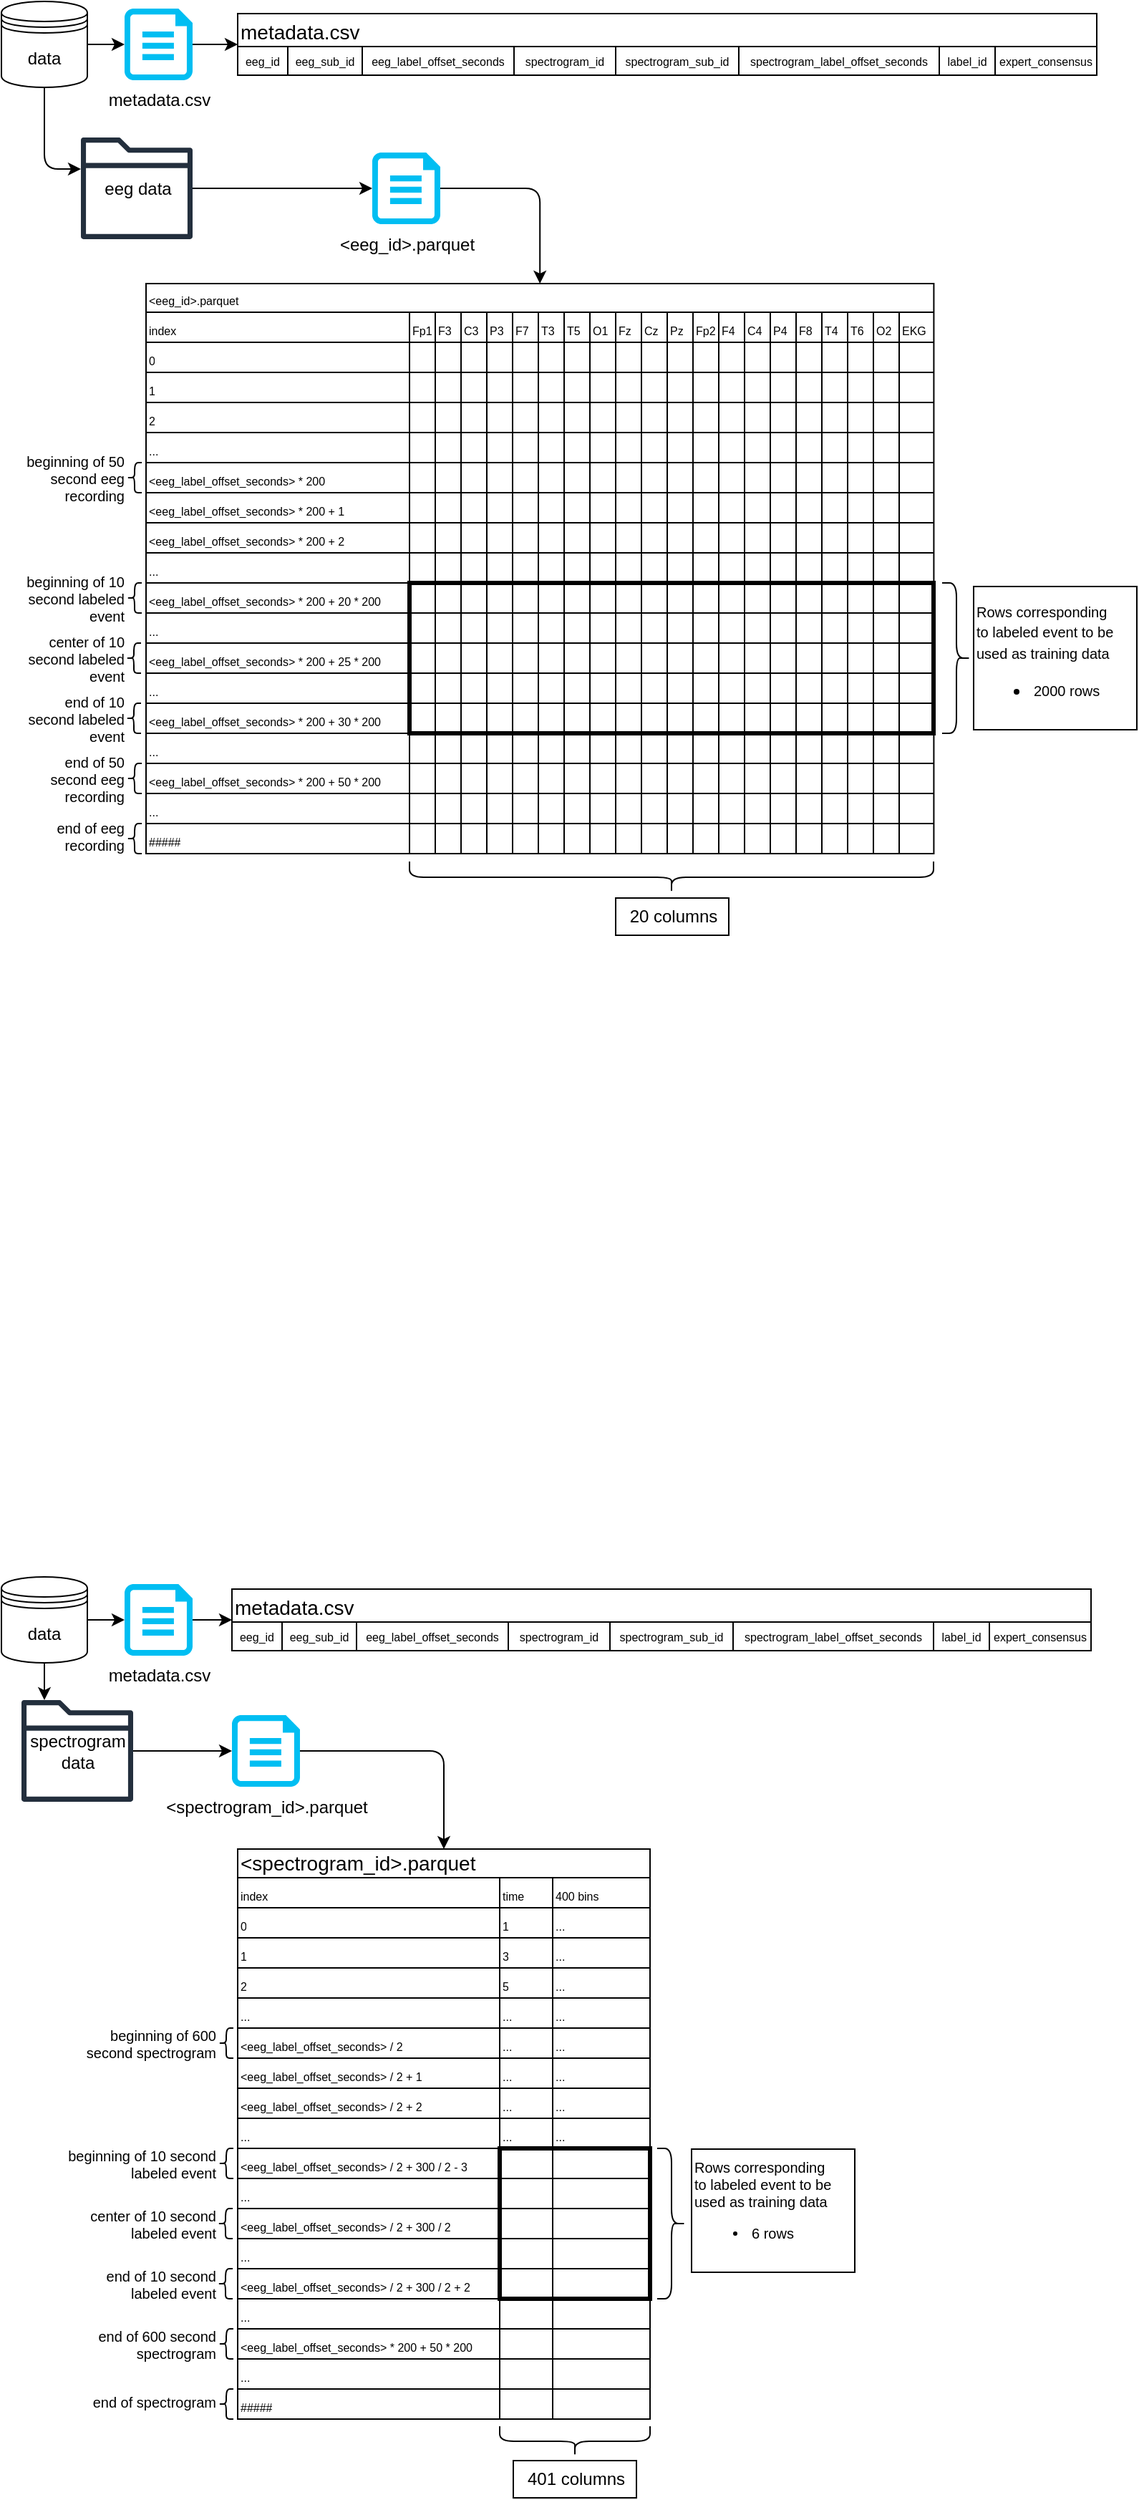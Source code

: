 <mxfile>
    <diagram id="qPWPjEqdg_ijd9ZwFBw3" name="Page-1">
        <mxGraphModel dx="1001" dy="893" grid="0" gridSize="10" guides="1" tooltips="1" connect="1" arrows="1" fold="1" page="1" pageScale="1" pageWidth="850" pageHeight="1100" math="0" shadow="0">
            <root>
                <mxCell id="0"/>
                <mxCell id="1" parent="0"/>
                <mxCell id="2" value="metadata.csv" style="shape=table;startSize=23;container=1;collapsible=0;childLayout=tableLayout;strokeColor=default;fontSize=14;align=left;verticalAlign=bottom;fontColor=default;" parent="1" vertex="1">
                    <mxGeometry x="185" y="28.5" width="600" height="43" as="geometry"/>
                </mxCell>
                <mxCell id="3" value="" style="shape=tableRow;horizontal=0;startSize=0;swimlaneHead=0;swimlaneBody=0;strokeColor=inherit;top=0;left=0;bottom=0;right=0;collapsible=0;dropTarget=0;fillColor=none;points=[[0,0.5],[1,0.5]];portConstraint=eastwest;fontSize=10;fontColor=default;" parent="2" vertex="1">
                    <mxGeometry y="23" width="600" height="20" as="geometry"/>
                </mxCell>
                <mxCell id="27" value="eeg_id" style="shape=partialRectangle;html=1;whiteSpace=wrap;connectable=0;strokeColor=inherit;overflow=hidden;fillColor=none;top=0;left=0;bottom=0;right=0;pointerEvents=1;fontSize=8;fontColor=default;" parent="3" vertex="1">
                    <mxGeometry width="35" height="20" as="geometry">
                        <mxRectangle width="35" height="20" as="alternateBounds"/>
                    </mxGeometry>
                </mxCell>
                <mxCell id="24" value="eeg_sub_id" style="shape=partialRectangle;html=1;whiteSpace=wrap;connectable=0;strokeColor=inherit;overflow=hidden;fillColor=none;top=0;left=0;bottom=0;right=0;pointerEvents=1;fontSize=8;fontColor=default;" parent="3" vertex="1">
                    <mxGeometry x="35" width="52" height="20" as="geometry">
                        <mxRectangle width="52" height="20" as="alternateBounds"/>
                    </mxGeometry>
                </mxCell>
                <mxCell id="21" value="eeg_label_offset_seconds" style="shape=partialRectangle;html=1;whiteSpace=wrap;connectable=0;strokeColor=inherit;overflow=hidden;fillColor=none;top=0;left=0;bottom=0;right=0;pointerEvents=1;fontSize=8;fontColor=default;" parent="3" vertex="1">
                    <mxGeometry x="87" width="106" height="20" as="geometry">
                        <mxRectangle width="106" height="20" as="alternateBounds"/>
                    </mxGeometry>
                </mxCell>
                <mxCell id="18" value="spectrogram_id" style="shape=partialRectangle;html=1;whiteSpace=wrap;connectable=0;strokeColor=inherit;overflow=hidden;fillColor=none;top=0;left=0;bottom=0;right=0;pointerEvents=1;fontSize=8;fontColor=default;" parent="3" vertex="1">
                    <mxGeometry x="193" width="71" height="20" as="geometry">
                        <mxRectangle width="71" height="20" as="alternateBounds"/>
                    </mxGeometry>
                </mxCell>
                <mxCell id="15" value="spectrogram_sub_id" style="shape=partialRectangle;html=1;whiteSpace=wrap;connectable=0;strokeColor=inherit;overflow=hidden;fillColor=none;top=0;left=0;bottom=0;right=0;pointerEvents=1;fontSize=8;fontColor=default;" parent="3" vertex="1">
                    <mxGeometry x="264" width="86" height="20" as="geometry">
                        <mxRectangle width="86" height="20" as="alternateBounds"/>
                    </mxGeometry>
                </mxCell>
                <mxCell id="4" value="spectrogram_label_offset_seconds" style="shape=partialRectangle;html=1;whiteSpace=wrap;connectable=0;strokeColor=inherit;overflow=hidden;fillColor=none;top=0;left=0;bottom=0;right=0;pointerEvents=1;fontSize=8;fontColor=default;" parent="3" vertex="1">
                    <mxGeometry x="350" width="140" height="20" as="geometry">
                        <mxRectangle width="140" height="20" as="alternateBounds"/>
                    </mxGeometry>
                </mxCell>
                <mxCell id="5" value="label_id" style="shape=partialRectangle;html=1;whiteSpace=wrap;connectable=0;strokeColor=inherit;overflow=hidden;fillColor=none;top=0;left=0;bottom=0;right=0;pointerEvents=1;fontSize=8;fontColor=default;" parent="3" vertex="1">
                    <mxGeometry x="490" width="39" height="20" as="geometry">
                        <mxRectangle width="39" height="20" as="alternateBounds"/>
                    </mxGeometry>
                </mxCell>
                <mxCell id="6" value="expert_consensus" style="shape=partialRectangle;html=1;whiteSpace=wrap;connectable=0;strokeColor=inherit;overflow=hidden;fillColor=none;top=0;left=0;bottom=0;right=0;pointerEvents=1;fontSize=8;fontColor=default;" parent="3" vertex="1">
                    <mxGeometry x="529" width="71" height="20" as="geometry">
                        <mxRectangle width="71" height="20" as="alternateBounds"/>
                    </mxGeometry>
                </mxCell>
                <mxCell id="69" style="edgeStyle=orthogonalEdgeStyle;html=1;entryX=0;entryY=0.5;entryDx=0;entryDy=0;entryPerimeter=0;fontColor=default;" edge="1" parent="1" source="31" target="61">
                    <mxGeometry relative="1" as="geometry">
                        <mxPoint x="109.0" y="340" as="targetPoint"/>
                    </mxGeometry>
                </mxCell>
                <mxCell id="31" value="eeg data" style="sketch=0;outlineConnect=0;fontColor=default;gradientColor=none;fillColor=#232F3D;strokeColor=none;dashed=0;verticalLabelPosition=middle;verticalAlign=middle;align=center;html=1;fontSize=12;fontStyle=0;aspect=fixed;pointerEvents=1;shape=mxgraph.aws4.folder;labelPosition=center;" parent="1" vertex="1">
                    <mxGeometry x="75.5" y="115" width="78" height="71" as="geometry"/>
                </mxCell>
                <mxCell id="301" style="edgeStyle=orthogonalEdgeStyle;html=1;fontColor=default;exitX=1;exitY=0.5;exitDx=0;exitDy=0;exitPerimeter=0;" edge="1" parent="1" source="61" target="76">
                    <mxGeometry relative="1" as="geometry"/>
                </mxCell>
                <mxCell id="61" value="&amp;lt;eeg_id&amp;gt;.&lt;span style=&quot;background-color: transparent;&quot;&gt;parquet&lt;/span&gt;" style="verticalLabelPosition=bottom;html=1;verticalAlign=top;align=center;strokeColor=none;fillColor=#00BEF2;shape=mxgraph.azure.cloud_services_configuration_file;pointerEvents=1;fontColor=default;" parent="1" vertex="1">
                    <mxGeometry x="279" y="125.5" width="47.5" height="50" as="geometry"/>
                </mxCell>
                <mxCell id="66" style="edgeStyle=orthogonalEdgeStyle;html=1;fontColor=default;" edge="1" parent="1" source="65" target="2">
                    <mxGeometry relative="1" as="geometry"/>
                </mxCell>
                <mxCell id="65" value="metadata.csv" style="verticalLabelPosition=bottom;html=1;verticalAlign=top;align=center;strokeColor=none;fillColor=#00BEF2;shape=mxgraph.azure.cloud_services_configuration_file;pointerEvents=1;fontColor=default;" vertex="1" parent="1">
                    <mxGeometry x="106" y="25" width="47.5" height="50" as="geometry"/>
                </mxCell>
                <mxCell id="73" style="edgeStyle=orthogonalEdgeStyle;html=1;fontColor=default;" edge="1" parent="1" source="71" target="31">
                    <mxGeometry relative="1" as="geometry">
                        <mxPoint x="74" y="88" as="targetPoint"/>
                        <Array as="points">
                            <mxPoint x="50" y="137"/>
                        </Array>
                    </mxGeometry>
                </mxCell>
                <mxCell id="71" value="data" style="shape=datastore;whiteSpace=wrap;html=1;fontColor=default;" vertex="1" parent="1">
                    <mxGeometry x="20" y="20" width="60" height="60" as="geometry"/>
                </mxCell>
                <mxCell id="72" style="edgeStyle=orthogonalEdgeStyle;html=1;entryX=0;entryY=0.5;entryDx=0;entryDy=0;entryPerimeter=0;fontColor=default;" edge="1" parent="1" source="71" target="65">
                    <mxGeometry relative="1" as="geometry"/>
                </mxCell>
                <mxCell id="454" value="spectrogram&lt;div&gt;&lt;span style=&quot;background-color: transparent;&quot;&gt;data&lt;/span&gt;&lt;/div&gt;" style="sketch=0;outlineConnect=0;fontColor=default;gradientColor=none;fillColor=#232F3D;strokeColor=none;dashed=0;verticalLabelPosition=middle;verticalAlign=middle;align=center;html=1;fontSize=12;fontStyle=0;aspect=fixed;pointerEvents=1;shape=mxgraph.aws4.folder;labelPosition=center;" vertex="1" parent="1">
                    <mxGeometry x="34" y="1206" width="78" height="71" as="geometry"/>
                </mxCell>
                <mxCell id="456" style="edgeStyle=orthogonalEdgeStyle;html=1;entryX=0;entryY=0.5;entryDx=0;entryDy=0;entryPerimeter=0;fontColor=default;" edge="1" parent="1" source="454" target="455">
                    <mxGeometry relative="1" as="geometry"/>
                </mxCell>
                <mxCell id="457" value="metadata.csv" style="shape=table;startSize=23;container=1;collapsible=0;childLayout=tableLayout;strokeColor=default;fontSize=14;align=left;verticalAlign=bottom;fontColor=default;" vertex="1" parent="1">
                    <mxGeometry x="181" y="1128.5" width="600" height="43" as="geometry"/>
                </mxCell>
                <mxCell id="458" value="" style="shape=tableRow;horizontal=0;startSize=0;swimlaneHead=0;swimlaneBody=0;strokeColor=inherit;top=0;left=0;bottom=0;right=0;collapsible=0;dropTarget=0;fillColor=none;points=[[0,0.5],[1,0.5]];portConstraint=eastwest;fontSize=10;fontColor=default;" vertex="1" parent="457">
                    <mxGeometry y="23" width="600" height="20" as="geometry"/>
                </mxCell>
                <mxCell id="459" value="eeg_id" style="shape=partialRectangle;html=1;whiteSpace=wrap;connectable=0;strokeColor=inherit;overflow=hidden;fillColor=none;top=0;left=0;bottom=0;right=0;pointerEvents=1;fontSize=8;fontColor=default;" vertex="1" parent="458">
                    <mxGeometry width="35" height="20" as="geometry">
                        <mxRectangle width="35" height="20" as="alternateBounds"/>
                    </mxGeometry>
                </mxCell>
                <mxCell id="460" value="eeg_sub_id" style="shape=partialRectangle;html=1;whiteSpace=wrap;connectable=0;strokeColor=inherit;overflow=hidden;fillColor=none;top=0;left=0;bottom=0;right=0;pointerEvents=1;fontSize=8;fontColor=default;" vertex="1" parent="458">
                    <mxGeometry x="35" width="52" height="20" as="geometry">
                        <mxRectangle width="52" height="20" as="alternateBounds"/>
                    </mxGeometry>
                </mxCell>
                <mxCell id="461" value="eeg_label_offset_seconds" style="shape=partialRectangle;html=1;whiteSpace=wrap;connectable=0;strokeColor=inherit;overflow=hidden;fillColor=none;top=0;left=0;bottom=0;right=0;pointerEvents=1;fontSize=8;fontColor=default;" vertex="1" parent="458">
                    <mxGeometry x="87" width="106" height="20" as="geometry">
                        <mxRectangle width="106" height="20" as="alternateBounds"/>
                    </mxGeometry>
                </mxCell>
                <mxCell id="462" value="spectrogram_id" style="shape=partialRectangle;html=1;whiteSpace=wrap;connectable=0;strokeColor=inherit;overflow=hidden;fillColor=none;top=0;left=0;bottom=0;right=0;pointerEvents=1;fontSize=8;fontColor=default;" vertex="1" parent="458">
                    <mxGeometry x="193" width="71" height="20" as="geometry">
                        <mxRectangle width="71" height="20" as="alternateBounds"/>
                    </mxGeometry>
                </mxCell>
                <mxCell id="463" value="spectrogram_sub_id" style="shape=partialRectangle;html=1;whiteSpace=wrap;connectable=0;strokeColor=inherit;overflow=hidden;fillColor=none;top=0;left=0;bottom=0;right=0;pointerEvents=1;fontSize=8;fontColor=default;" vertex="1" parent="458">
                    <mxGeometry x="264" width="86" height="20" as="geometry">
                        <mxRectangle width="86" height="20" as="alternateBounds"/>
                    </mxGeometry>
                </mxCell>
                <mxCell id="464" value="spectrogram_label_offset_seconds" style="shape=partialRectangle;html=1;whiteSpace=wrap;connectable=0;strokeColor=inherit;overflow=hidden;fillColor=none;top=0;left=0;bottom=0;right=0;pointerEvents=1;fontSize=8;fontColor=default;" vertex="1" parent="458">
                    <mxGeometry x="350" width="140" height="20" as="geometry">
                        <mxRectangle width="140" height="20" as="alternateBounds"/>
                    </mxGeometry>
                </mxCell>
                <mxCell id="465" value="label_id" style="shape=partialRectangle;html=1;whiteSpace=wrap;connectable=0;strokeColor=inherit;overflow=hidden;fillColor=none;top=0;left=0;bottom=0;right=0;pointerEvents=1;fontSize=8;fontColor=default;" vertex="1" parent="458">
                    <mxGeometry x="490" width="39" height="20" as="geometry">
                        <mxRectangle width="39" height="20" as="alternateBounds"/>
                    </mxGeometry>
                </mxCell>
                <mxCell id="466" value="expert_consensus" style="shape=partialRectangle;html=1;whiteSpace=wrap;connectable=0;strokeColor=inherit;overflow=hidden;fillColor=none;top=0;left=0;bottom=0;right=0;pointerEvents=1;fontSize=8;fontColor=default;" vertex="1" parent="458">
                    <mxGeometry x="529" width="71" height="20" as="geometry">
                        <mxRectangle width="71" height="20" as="alternateBounds"/>
                    </mxGeometry>
                </mxCell>
                <mxCell id="469" style="edgeStyle=orthogonalEdgeStyle;html=1;fontColor=default;exitX=1;exitY=0.5;exitDx=0;exitDy=0;exitPerimeter=0;" edge="1" parent="1" source="455" target="477">
                    <mxGeometry relative="1" as="geometry"/>
                </mxCell>
                <mxCell id="471" style="edgeStyle=orthogonalEdgeStyle;html=1;fontColor=default;" edge="1" parent="1" source="472" target="457">
                    <mxGeometry relative="1" as="geometry"/>
                </mxCell>
                <mxCell id="472" value="metadata.csv" style="verticalLabelPosition=bottom;html=1;verticalAlign=top;align=center;strokeColor=none;fillColor=#00BEF2;shape=mxgraph.azure.cloud_services_configuration_file;pointerEvents=1;fontColor=default;" vertex="1" parent="1">
                    <mxGeometry x="106" y="1125" width="47.5" height="50" as="geometry"/>
                </mxCell>
                <mxCell id="473" style="edgeStyle=orthogonalEdgeStyle;html=1;fontColor=default;" edge="1" parent="1" source="474" target="454">
                    <mxGeometry relative="1" as="geometry">
                        <mxPoint x="70.0" y="1345" as="targetPoint"/>
                        <Array as="points">
                            <mxPoint x="50" y="1238"/>
                        </Array>
                    </mxGeometry>
                </mxCell>
                <mxCell id="474" value="data" style="shape=datastore;whiteSpace=wrap;html=1;fontColor=default;" vertex="1" parent="1">
                    <mxGeometry x="20" y="1120" width="60" height="60" as="geometry"/>
                </mxCell>
                <mxCell id="475" style="edgeStyle=orthogonalEdgeStyle;html=1;entryX=0;entryY=0.5;entryDx=0;entryDy=0;entryPerimeter=0;fontColor=default;" edge="1" parent="1" source="474" target="472">
                    <mxGeometry relative="1" as="geometry"/>
                </mxCell>
                <mxCell id="455" value="&amp;lt;spectrogram_id&amp;gt;&lt;span style=&quot;background-color: transparent;&quot;&gt;.parquet&lt;/span&gt;" style="verticalLabelPosition=bottom;html=1;verticalAlign=top;align=center;strokeColor=none;fillColor=#00BEF2;shape=mxgraph.azure.cloud_services_configuration_file;pointerEvents=1;fontColor=default;" vertex="1" parent="1">
                    <mxGeometry x="181" y="1216.5" width="47.5" height="50" as="geometry"/>
                </mxCell>
                <mxCell id="477" value="&lt;spectrogram_id&gt;.parquet" style="shape=table;startSize=20;container=1;collapsible=0;childLayout=tableLayout;strokeColor=default;fontSize=14;align=left;verticalAlign=bottom;fontColor=default;" vertex="1" parent="1">
                    <mxGeometry x="185" y="1310" width="288" height="398" as="geometry"/>
                </mxCell>
                <mxCell id="478" value="" style="shape=tableRow;horizontal=0;startSize=0;swimlaneHead=0;swimlaneBody=0;strokeColor=inherit;top=0;left=0;bottom=0;right=0;collapsible=0;dropTarget=0;fillColor=none;points=[[0,0.5],[1,0.5]];portConstraint=eastwest;fontSize=16;fontColor=default;" vertex="1" parent="477">
                    <mxGeometry y="20" width="288" height="21" as="geometry"/>
                </mxCell>
                <mxCell id="479" value="index" style="shape=partialRectangle;html=1;whiteSpace=wrap;connectable=0;strokeColor=inherit;overflow=hidden;fillColor=none;top=0;left=0;bottom=0;right=0;pointerEvents=1;fontSize=8;align=left;verticalAlign=bottom;fontColor=default;" vertex="1" parent="478">
                    <mxGeometry width="183" height="21" as="geometry">
                        <mxRectangle width="183" height="21" as="alternateBounds"/>
                    </mxGeometry>
                </mxCell>
                <mxCell id="480" value="time" style="shape=partialRectangle;html=1;whiteSpace=wrap;connectable=0;strokeColor=inherit;overflow=hidden;fillColor=none;top=0;left=0;bottom=0;right=0;pointerEvents=1;fontSize=8;align=left;verticalAlign=bottom;fontColor=default;" vertex="1" parent="478">
                    <mxGeometry x="183" width="37" height="21" as="geometry">
                        <mxRectangle width="37" height="21" as="alternateBounds"/>
                    </mxGeometry>
                </mxCell>
                <mxCell id="844" value="400 bins" style="shape=partialRectangle;html=1;whiteSpace=wrap;connectable=0;strokeColor=inherit;overflow=hidden;fillColor=none;top=0;left=0;bottom=0;right=0;pointerEvents=1;fontSize=8;align=left;verticalAlign=bottom;fontColor=default;" vertex="1" parent="478">
                    <mxGeometry x="220" width="68" height="21" as="geometry">
                        <mxRectangle width="68" height="21" as="alternateBounds"/>
                    </mxGeometry>
                </mxCell>
                <mxCell id="500" value="" style="shape=tableRow;horizontal=0;startSize=0;swimlaneHead=0;swimlaneBody=0;strokeColor=inherit;top=0;left=0;bottom=0;right=0;collapsible=0;dropTarget=0;fillColor=none;points=[[0,0.5],[1,0.5]];portConstraint=eastwest;fontSize=16;fontColor=default;" vertex="1" parent="477">
                    <mxGeometry y="41" width="288" height="21" as="geometry"/>
                </mxCell>
                <mxCell id="501" value="0" style="shape=partialRectangle;html=1;whiteSpace=wrap;connectable=0;strokeColor=inherit;overflow=hidden;fillColor=none;top=0;left=0;bottom=0;right=0;pointerEvents=1;fontSize=8;align=left;verticalAlign=bottom;fontColor=default;" vertex="1" parent="500">
                    <mxGeometry width="183" height="21" as="geometry">
                        <mxRectangle width="183" height="21" as="alternateBounds"/>
                    </mxGeometry>
                </mxCell>
                <mxCell id="502" value="1" style="shape=partialRectangle;html=1;whiteSpace=wrap;connectable=0;strokeColor=inherit;overflow=hidden;fillColor=none;top=0;left=0;bottom=0;right=0;pointerEvents=1;fontSize=8;align=left;verticalAlign=bottom;fontColor=default;" vertex="1" parent="500">
                    <mxGeometry x="183" width="37" height="21" as="geometry">
                        <mxRectangle width="37" height="21" as="alternateBounds"/>
                    </mxGeometry>
                </mxCell>
                <mxCell id="845" value="..." style="shape=partialRectangle;html=1;whiteSpace=wrap;connectable=0;strokeColor=inherit;overflow=hidden;fillColor=none;top=0;left=0;bottom=0;right=0;pointerEvents=1;fontSize=8;align=left;verticalAlign=bottom;fontColor=default;" vertex="1" parent="500">
                    <mxGeometry x="220" width="68" height="21" as="geometry">
                        <mxRectangle width="68" height="21" as="alternateBounds"/>
                    </mxGeometry>
                </mxCell>
                <mxCell id="522" value="" style="shape=tableRow;horizontal=0;startSize=0;swimlaneHead=0;swimlaneBody=0;strokeColor=inherit;top=0;left=0;bottom=0;right=0;collapsible=0;dropTarget=0;fillColor=none;points=[[0,0.5],[1,0.5]];portConstraint=eastwest;fontSize=16;fontColor=default;" vertex="1" parent="477">
                    <mxGeometry y="62" width="288" height="21" as="geometry"/>
                </mxCell>
                <mxCell id="523" value="1" style="shape=partialRectangle;html=1;whiteSpace=wrap;connectable=0;strokeColor=inherit;overflow=hidden;fillColor=none;top=0;left=0;bottom=0;right=0;pointerEvents=1;fontSize=8;align=left;verticalAlign=bottom;fontColor=default;" vertex="1" parent="522">
                    <mxGeometry width="183" height="21" as="geometry">
                        <mxRectangle width="183" height="21" as="alternateBounds"/>
                    </mxGeometry>
                </mxCell>
                <mxCell id="524" value="3" style="shape=partialRectangle;html=1;whiteSpace=wrap;connectable=0;strokeColor=inherit;overflow=hidden;fillColor=none;top=0;left=0;bottom=0;right=0;pointerEvents=1;fontSize=8;align=left;verticalAlign=bottom;fontColor=default;" vertex="1" parent="522">
                    <mxGeometry x="183" width="37" height="21" as="geometry">
                        <mxRectangle width="37" height="21" as="alternateBounds"/>
                    </mxGeometry>
                </mxCell>
                <mxCell id="846" value="..." style="shape=partialRectangle;html=1;whiteSpace=wrap;connectable=0;strokeColor=inherit;overflow=hidden;fillColor=none;top=0;left=0;bottom=0;right=0;pointerEvents=1;fontSize=8;align=left;verticalAlign=bottom;fontColor=default;" vertex="1" parent="522">
                    <mxGeometry x="220" width="68" height="21" as="geometry">
                        <mxRectangle width="68" height="21" as="alternateBounds"/>
                    </mxGeometry>
                </mxCell>
                <mxCell id="544" style="shape=tableRow;horizontal=0;startSize=0;swimlaneHead=0;swimlaneBody=0;strokeColor=inherit;top=0;left=0;bottom=0;right=0;collapsible=0;dropTarget=0;fillColor=none;points=[[0,0.5],[1,0.5]];portConstraint=eastwest;fontSize=16;fontColor=default;" vertex="1" parent="477">
                    <mxGeometry y="83" width="288" height="21" as="geometry"/>
                </mxCell>
                <mxCell id="545" value="2" style="shape=partialRectangle;html=1;whiteSpace=wrap;connectable=0;strokeColor=inherit;overflow=hidden;fillColor=none;top=0;left=0;bottom=0;right=0;pointerEvents=1;fontSize=8;align=left;verticalAlign=bottom;fontColor=default;" vertex="1" parent="544">
                    <mxGeometry width="183" height="21" as="geometry">
                        <mxRectangle width="183" height="21" as="alternateBounds"/>
                    </mxGeometry>
                </mxCell>
                <mxCell id="546" value="5" style="shape=partialRectangle;html=1;whiteSpace=wrap;connectable=0;strokeColor=inherit;overflow=hidden;fillColor=none;top=0;left=0;bottom=0;right=0;pointerEvents=1;fontSize=8;align=left;verticalAlign=bottom;fontColor=default;" vertex="1" parent="544">
                    <mxGeometry x="183" width="37" height="21" as="geometry">
                        <mxRectangle width="37" height="21" as="alternateBounds"/>
                    </mxGeometry>
                </mxCell>
                <mxCell id="847" value="..." style="shape=partialRectangle;html=1;whiteSpace=wrap;connectable=0;strokeColor=inherit;overflow=hidden;fillColor=none;top=0;left=0;bottom=0;right=0;pointerEvents=1;fontSize=8;align=left;verticalAlign=bottom;fontColor=default;" vertex="1" parent="544">
                    <mxGeometry x="220" width="68" height="21" as="geometry">
                        <mxRectangle width="68" height="21" as="alternateBounds"/>
                    </mxGeometry>
                </mxCell>
                <mxCell id="566" style="shape=tableRow;horizontal=0;startSize=0;swimlaneHead=0;swimlaneBody=0;strokeColor=inherit;top=0;left=0;bottom=0;right=0;collapsible=0;dropTarget=0;fillColor=none;points=[[0,0.5],[1,0.5]];portConstraint=eastwest;fontSize=16;fontColor=default;" vertex="1" parent="477">
                    <mxGeometry y="104" width="288" height="21" as="geometry"/>
                </mxCell>
                <mxCell id="567" value="..." style="shape=partialRectangle;html=1;whiteSpace=wrap;connectable=0;strokeColor=inherit;overflow=hidden;fillColor=none;top=0;left=0;bottom=0;right=0;pointerEvents=1;fontSize=8;align=left;verticalAlign=bottom;fontColor=default;" vertex="1" parent="566">
                    <mxGeometry width="183" height="21" as="geometry">
                        <mxRectangle width="183" height="21" as="alternateBounds"/>
                    </mxGeometry>
                </mxCell>
                <mxCell id="568" value="..." style="shape=partialRectangle;html=1;whiteSpace=wrap;connectable=0;strokeColor=inherit;overflow=hidden;fillColor=none;top=0;left=0;bottom=0;right=0;pointerEvents=1;fontSize=8;align=left;verticalAlign=bottom;fontColor=default;" vertex="1" parent="566">
                    <mxGeometry x="183" width="37" height="21" as="geometry">
                        <mxRectangle width="37" height="21" as="alternateBounds"/>
                    </mxGeometry>
                </mxCell>
                <mxCell id="848" value="..." style="shape=partialRectangle;html=1;whiteSpace=wrap;connectable=0;strokeColor=inherit;overflow=hidden;fillColor=none;top=0;left=0;bottom=0;right=0;pointerEvents=1;fontSize=8;align=left;verticalAlign=bottom;fontColor=default;" vertex="1" parent="566">
                    <mxGeometry x="220" width="68" height="21" as="geometry">
                        <mxRectangle width="68" height="21" as="alternateBounds"/>
                    </mxGeometry>
                </mxCell>
                <mxCell id="588" style="shape=tableRow;horizontal=0;startSize=0;swimlaneHead=0;swimlaneBody=0;strokeColor=inherit;top=0;left=0;bottom=0;right=0;collapsible=0;dropTarget=0;fillColor=none;points=[[0,0.5],[1,0.5]];portConstraint=eastwest;fontSize=16;fontColor=default;" vertex="1" parent="477">
                    <mxGeometry y="125" width="288" height="21" as="geometry"/>
                </mxCell>
                <mxCell id="589" value="&amp;lt;eeg_label_offset_seconds&amp;gt; / 2" style="shape=partialRectangle;html=1;whiteSpace=wrap;connectable=0;strokeColor=inherit;overflow=hidden;fillColor=none;top=0;left=0;bottom=0;right=0;pointerEvents=1;fontSize=8;align=left;verticalAlign=bottom;fontColor=default;" vertex="1" parent="588">
                    <mxGeometry width="183" height="21" as="geometry">
                        <mxRectangle width="183" height="21" as="alternateBounds"/>
                    </mxGeometry>
                </mxCell>
                <mxCell id="590" value="..." style="shape=partialRectangle;html=1;whiteSpace=wrap;connectable=0;strokeColor=inherit;overflow=hidden;fillColor=none;top=0;left=0;bottom=0;right=0;pointerEvents=1;fontSize=8;align=left;verticalAlign=bottom;fontColor=default;" vertex="1" parent="588">
                    <mxGeometry x="183" width="37" height="21" as="geometry">
                        <mxRectangle width="37" height="21" as="alternateBounds"/>
                    </mxGeometry>
                </mxCell>
                <mxCell id="849" value="..." style="shape=partialRectangle;html=1;whiteSpace=wrap;connectable=0;strokeColor=inherit;overflow=hidden;fillColor=none;top=0;left=0;bottom=0;right=0;pointerEvents=1;fontSize=8;align=left;verticalAlign=bottom;fontColor=default;" vertex="1" parent="588">
                    <mxGeometry x="220" width="68" height="21" as="geometry">
                        <mxRectangle width="68" height="21" as="alternateBounds"/>
                    </mxGeometry>
                </mxCell>
                <mxCell id="610" style="shape=tableRow;horizontal=0;startSize=0;swimlaneHead=0;swimlaneBody=0;strokeColor=inherit;top=0;left=0;bottom=0;right=0;collapsible=0;dropTarget=0;fillColor=none;points=[[0,0.5],[1,0.5]];portConstraint=eastwest;fontSize=16;fontColor=default;" vertex="1" parent="477">
                    <mxGeometry y="146" width="288" height="21" as="geometry"/>
                </mxCell>
                <mxCell id="611" value="&lt;font&gt;&amp;lt;eeg_label_offset_seconds&amp;gt; / 2 + 1&lt;/font&gt;" style="shape=partialRectangle;html=1;whiteSpace=wrap;connectable=0;strokeColor=inherit;overflow=hidden;fillColor=none;top=0;left=0;bottom=0;right=0;pointerEvents=1;fontSize=8;align=left;verticalAlign=bottom;fontColor=default;" vertex="1" parent="610">
                    <mxGeometry width="183" height="21" as="geometry">
                        <mxRectangle width="183" height="21" as="alternateBounds"/>
                    </mxGeometry>
                </mxCell>
                <mxCell id="612" value="..." style="shape=partialRectangle;html=1;whiteSpace=wrap;connectable=0;strokeColor=inherit;overflow=hidden;fillColor=none;top=0;left=0;bottom=0;right=0;pointerEvents=1;fontSize=8;align=left;verticalAlign=bottom;fontColor=default;" vertex="1" parent="610">
                    <mxGeometry x="183" width="37" height="21" as="geometry">
                        <mxRectangle width="37" height="21" as="alternateBounds"/>
                    </mxGeometry>
                </mxCell>
                <mxCell id="850" value="..." style="shape=partialRectangle;html=1;whiteSpace=wrap;connectable=0;strokeColor=inherit;overflow=hidden;fillColor=none;top=0;left=0;bottom=0;right=0;pointerEvents=1;fontSize=8;align=left;verticalAlign=bottom;fontColor=default;" vertex="1" parent="610">
                    <mxGeometry x="220" width="68" height="21" as="geometry">
                        <mxRectangle width="68" height="21" as="alternateBounds"/>
                    </mxGeometry>
                </mxCell>
                <mxCell id="632" style="shape=tableRow;horizontal=0;startSize=0;swimlaneHead=0;swimlaneBody=0;strokeColor=inherit;top=0;left=0;bottom=0;right=0;collapsible=0;dropTarget=0;fillColor=none;points=[[0,0.5],[1,0.5]];portConstraint=eastwest;fontSize=16;fontColor=default;" vertex="1" parent="477">
                    <mxGeometry y="167" width="288" height="21" as="geometry"/>
                </mxCell>
                <mxCell id="633" value="&lt;font&gt;&amp;lt;eeg_label_offset_seconds&amp;gt; / 2 + 2&lt;/font&gt;" style="shape=partialRectangle;html=1;whiteSpace=wrap;connectable=0;strokeColor=inherit;overflow=hidden;fillColor=none;top=0;left=0;bottom=0;right=0;pointerEvents=1;fontSize=8;align=left;verticalAlign=bottom;fontColor=default;" vertex="1" parent="632">
                    <mxGeometry width="183" height="21" as="geometry">
                        <mxRectangle width="183" height="21" as="alternateBounds"/>
                    </mxGeometry>
                </mxCell>
                <mxCell id="634" value="..." style="shape=partialRectangle;html=1;whiteSpace=wrap;connectable=0;strokeColor=inherit;overflow=hidden;fillColor=none;top=0;left=0;bottom=0;right=0;pointerEvents=1;fontSize=8;align=left;verticalAlign=bottom;fontColor=default;" vertex="1" parent="632">
                    <mxGeometry x="183" width="37" height="21" as="geometry">
                        <mxRectangle width="37" height="21" as="alternateBounds"/>
                    </mxGeometry>
                </mxCell>
                <mxCell id="851" value="..." style="shape=partialRectangle;html=1;whiteSpace=wrap;connectable=0;strokeColor=inherit;overflow=hidden;fillColor=none;top=0;left=0;bottom=0;right=0;pointerEvents=1;fontSize=8;align=left;verticalAlign=bottom;fontColor=default;" vertex="1" parent="632">
                    <mxGeometry x="220" width="68" height="21" as="geometry">
                        <mxRectangle width="68" height="21" as="alternateBounds"/>
                    </mxGeometry>
                </mxCell>
                <mxCell id="654" style="shape=tableRow;horizontal=0;startSize=0;swimlaneHead=0;swimlaneBody=0;strokeColor=inherit;top=0;left=0;bottom=0;right=0;collapsible=0;dropTarget=0;fillColor=none;points=[[0,0.5],[1,0.5]];portConstraint=eastwest;fontSize=16;fontColor=default;" vertex="1" parent="477">
                    <mxGeometry y="188" width="288" height="21" as="geometry"/>
                </mxCell>
                <mxCell id="655" value="..." style="shape=partialRectangle;html=1;whiteSpace=wrap;connectable=0;strokeColor=inherit;overflow=hidden;fillColor=none;top=0;left=0;bottom=0;right=0;pointerEvents=1;fontSize=8;align=left;verticalAlign=bottom;fontColor=default;" vertex="1" parent="654">
                    <mxGeometry width="183" height="21" as="geometry">
                        <mxRectangle width="183" height="21" as="alternateBounds"/>
                    </mxGeometry>
                </mxCell>
                <mxCell id="656" value="..." style="shape=partialRectangle;html=1;whiteSpace=wrap;connectable=0;strokeColor=inherit;overflow=hidden;fillColor=none;top=0;left=0;bottom=0;right=0;pointerEvents=1;fontSize=8;align=left;verticalAlign=bottom;fontColor=default;" vertex="1" parent="654">
                    <mxGeometry x="183" width="37" height="21" as="geometry">
                        <mxRectangle width="37" height="21" as="alternateBounds"/>
                    </mxGeometry>
                </mxCell>
                <mxCell id="852" value="..." style="shape=partialRectangle;html=1;whiteSpace=wrap;connectable=0;strokeColor=inherit;overflow=hidden;fillColor=none;top=0;left=0;bottom=0;right=0;pointerEvents=1;fontSize=8;align=left;verticalAlign=bottom;fontColor=default;" vertex="1" parent="654">
                    <mxGeometry x="220" width="68" height="21" as="geometry">
                        <mxRectangle width="68" height="21" as="alternateBounds"/>
                    </mxGeometry>
                </mxCell>
                <mxCell id="676" style="shape=tableRow;horizontal=0;startSize=0;swimlaneHead=0;swimlaneBody=0;strokeColor=inherit;top=0;left=0;bottom=0;right=0;collapsible=0;dropTarget=0;fillColor=none;points=[[0,0.5],[1,0.5]];portConstraint=eastwest;fontSize=16;fontColor=default;" vertex="1" parent="477">
                    <mxGeometry y="209" width="288" height="21" as="geometry"/>
                </mxCell>
                <mxCell id="677" value="&lt;span&gt;&lt;font&gt;&amp;lt;eeg_label_offset_seconds&amp;gt; / 2 + 300 / 2 - 3&lt;/font&gt;&lt;/span&gt;" style="shape=partialRectangle;html=1;whiteSpace=wrap;connectable=0;strokeColor=inherit;overflow=hidden;fillColor=none;top=0;left=0;bottom=0;right=0;pointerEvents=1;fontSize=8;align=left;verticalAlign=bottom;fontColor=default;" vertex="1" parent="676">
                    <mxGeometry width="183" height="21" as="geometry">
                        <mxRectangle width="183" height="21" as="alternateBounds"/>
                    </mxGeometry>
                </mxCell>
                <mxCell id="678" style="shape=partialRectangle;html=1;whiteSpace=wrap;connectable=0;strokeColor=inherit;overflow=hidden;fillColor=none;top=0;left=0;bottom=0;right=0;pointerEvents=1;fontSize=8;align=left;verticalAlign=bottom;fontColor=default;" vertex="1" parent="676">
                    <mxGeometry x="183" width="37" height="21" as="geometry">
                        <mxRectangle width="37" height="21" as="alternateBounds"/>
                    </mxGeometry>
                </mxCell>
                <mxCell id="853" style="shape=partialRectangle;html=1;whiteSpace=wrap;connectable=0;strokeColor=inherit;overflow=hidden;fillColor=none;top=0;left=0;bottom=0;right=0;pointerEvents=1;fontSize=8;align=left;verticalAlign=bottom;fontColor=default;" vertex="1" parent="676">
                    <mxGeometry x="220" width="68" height="21" as="geometry">
                        <mxRectangle width="68" height="21" as="alternateBounds"/>
                    </mxGeometry>
                </mxCell>
                <mxCell id="698" style="shape=tableRow;horizontal=0;startSize=0;swimlaneHead=0;swimlaneBody=0;strokeColor=inherit;top=0;left=0;bottom=0;right=0;collapsible=0;dropTarget=0;fillColor=none;points=[[0,0.5],[1,0.5]];portConstraint=eastwest;fontSize=16;fontColor=default;" vertex="1" parent="477">
                    <mxGeometry y="230" width="288" height="21" as="geometry"/>
                </mxCell>
                <mxCell id="699" value="..." style="shape=partialRectangle;html=1;whiteSpace=wrap;connectable=0;strokeColor=inherit;overflow=hidden;fillColor=none;top=0;left=0;bottom=0;right=0;pointerEvents=1;fontSize=8;align=left;verticalAlign=bottom;fontColor=default;" vertex="1" parent="698">
                    <mxGeometry width="183" height="21" as="geometry">
                        <mxRectangle width="183" height="21" as="alternateBounds"/>
                    </mxGeometry>
                </mxCell>
                <mxCell id="700" style="shape=partialRectangle;html=1;whiteSpace=wrap;connectable=0;strokeColor=inherit;overflow=hidden;fillColor=none;top=0;left=0;bottom=0;right=0;pointerEvents=1;fontSize=8;align=left;verticalAlign=bottom;fontColor=default;" vertex="1" parent="698">
                    <mxGeometry x="183" width="37" height="21" as="geometry">
                        <mxRectangle width="37" height="21" as="alternateBounds"/>
                    </mxGeometry>
                </mxCell>
                <mxCell id="854" style="shape=partialRectangle;html=1;whiteSpace=wrap;connectable=0;strokeColor=inherit;overflow=hidden;fillColor=none;top=0;left=0;bottom=0;right=0;pointerEvents=1;fontSize=8;align=left;verticalAlign=bottom;fontColor=default;" vertex="1" parent="698">
                    <mxGeometry x="220" width="68" height="21" as="geometry">
                        <mxRectangle width="68" height="21" as="alternateBounds"/>
                    </mxGeometry>
                </mxCell>
                <mxCell id="872" style="shape=tableRow;horizontal=0;startSize=0;swimlaneHead=0;swimlaneBody=0;strokeColor=inherit;top=0;left=0;bottom=0;right=0;collapsible=0;dropTarget=0;fillColor=none;points=[[0,0.5],[1,0.5]];portConstraint=eastwest;fontSize=16;fontColor=default;" vertex="1" parent="477">
                    <mxGeometry y="251" width="288" height="21" as="geometry"/>
                </mxCell>
                <mxCell id="873" value="&lt;font&gt;&amp;lt;eeg_label_offset_seconds&amp;gt; / 2 + 300 / 2&lt;/font&gt;" style="shape=partialRectangle;html=1;whiteSpace=wrap;connectable=0;strokeColor=inherit;overflow=hidden;fillColor=none;top=0;left=0;bottom=0;right=0;pointerEvents=1;fontSize=8;align=left;verticalAlign=bottom;fontColor=default;" vertex="1" parent="872">
                    <mxGeometry width="183" height="21" as="geometry">
                        <mxRectangle width="183" height="21" as="alternateBounds"/>
                    </mxGeometry>
                </mxCell>
                <mxCell id="874" style="shape=partialRectangle;html=1;whiteSpace=wrap;connectable=0;strokeColor=inherit;overflow=hidden;fillColor=none;top=0;left=0;bottom=0;right=0;pointerEvents=1;fontSize=8;align=left;verticalAlign=bottom;fontColor=default;" vertex="1" parent="872">
                    <mxGeometry x="183" width="37" height="21" as="geometry">
                        <mxRectangle width="37" height="21" as="alternateBounds"/>
                    </mxGeometry>
                </mxCell>
                <mxCell id="875" style="shape=partialRectangle;html=1;whiteSpace=wrap;connectable=0;strokeColor=inherit;overflow=hidden;fillColor=none;top=0;left=0;bottom=0;right=0;pointerEvents=1;fontSize=8;align=left;verticalAlign=bottom;fontColor=default;" vertex="1" parent="872">
                    <mxGeometry x="220" width="68" height="21" as="geometry">
                        <mxRectangle width="68" height="21" as="alternateBounds"/>
                    </mxGeometry>
                </mxCell>
                <mxCell id="868" style="shape=tableRow;horizontal=0;startSize=0;swimlaneHead=0;swimlaneBody=0;strokeColor=inherit;top=0;left=0;bottom=0;right=0;collapsible=0;dropTarget=0;fillColor=none;points=[[0,0.5],[1,0.5]];portConstraint=eastwest;fontSize=16;fontColor=default;" vertex="1" parent="477">
                    <mxGeometry y="272" width="288" height="21" as="geometry"/>
                </mxCell>
                <mxCell id="869" value="..." style="shape=partialRectangle;html=1;whiteSpace=wrap;connectable=0;strokeColor=inherit;overflow=hidden;fillColor=none;top=0;left=0;bottom=0;right=0;pointerEvents=1;fontSize=8;align=left;verticalAlign=bottom;fontColor=default;" vertex="1" parent="868">
                    <mxGeometry width="183" height="21" as="geometry">
                        <mxRectangle width="183" height="21" as="alternateBounds"/>
                    </mxGeometry>
                </mxCell>
                <mxCell id="870" style="shape=partialRectangle;html=1;whiteSpace=wrap;connectable=0;strokeColor=inherit;overflow=hidden;fillColor=none;top=0;left=0;bottom=0;right=0;pointerEvents=1;fontSize=8;align=left;verticalAlign=bottom;fontColor=default;" vertex="1" parent="868">
                    <mxGeometry x="183" width="37" height="21" as="geometry">
                        <mxRectangle width="37" height="21" as="alternateBounds"/>
                    </mxGeometry>
                </mxCell>
                <mxCell id="871" style="shape=partialRectangle;html=1;whiteSpace=wrap;connectable=0;strokeColor=inherit;overflow=hidden;fillColor=none;top=0;left=0;bottom=0;right=0;pointerEvents=1;fontSize=8;align=left;verticalAlign=bottom;fontColor=default;" vertex="1" parent="868">
                    <mxGeometry x="220" width="68" height="21" as="geometry">
                        <mxRectangle width="68" height="21" as="alternateBounds"/>
                    </mxGeometry>
                </mxCell>
                <mxCell id="720" style="shape=tableRow;horizontal=0;startSize=0;swimlaneHead=0;swimlaneBody=0;strokeColor=inherit;top=0;left=0;bottom=0;right=0;collapsible=0;dropTarget=0;fillColor=none;points=[[0,0.5],[1,0.5]];portConstraint=eastwest;fontSize=16;fontColor=default;" vertex="1" parent="477">
                    <mxGeometry y="293" width="288" height="21" as="geometry"/>
                </mxCell>
                <mxCell id="721" value="&lt;span&gt;&lt;font&gt;&amp;lt;eeg_label_offset_seconds&amp;gt; / 2 + 300 / 2 + 2&lt;/font&gt;&lt;/span&gt;" style="shape=partialRectangle;html=1;whiteSpace=wrap;connectable=0;strokeColor=inherit;overflow=hidden;fillColor=none;top=0;left=0;bottom=0;right=0;pointerEvents=1;fontSize=8;align=left;verticalAlign=bottom;fontColor=default;" vertex="1" parent="720">
                    <mxGeometry width="183" height="21" as="geometry">
                        <mxRectangle width="183" height="21" as="alternateBounds"/>
                    </mxGeometry>
                </mxCell>
                <mxCell id="722" style="shape=partialRectangle;html=1;whiteSpace=wrap;connectable=0;strokeColor=inherit;overflow=hidden;fillColor=none;top=0;left=0;bottom=0;right=0;pointerEvents=1;fontSize=8;align=left;verticalAlign=bottom;fontColor=default;" vertex="1" parent="720">
                    <mxGeometry x="183" width="37" height="21" as="geometry">
                        <mxRectangle width="37" height="21" as="alternateBounds"/>
                    </mxGeometry>
                </mxCell>
                <mxCell id="855" style="shape=partialRectangle;html=1;whiteSpace=wrap;connectable=0;strokeColor=inherit;overflow=hidden;fillColor=none;top=0;left=0;bottom=0;right=0;pointerEvents=1;fontSize=8;align=left;verticalAlign=bottom;fontColor=default;" vertex="1" parent="720">
                    <mxGeometry x="220" width="68" height="21" as="geometry">
                        <mxRectangle width="68" height="21" as="alternateBounds"/>
                    </mxGeometry>
                </mxCell>
                <mxCell id="742" style="shape=tableRow;horizontal=0;startSize=0;swimlaneHead=0;swimlaneBody=0;strokeColor=inherit;top=0;left=0;bottom=0;right=0;collapsible=0;dropTarget=0;fillColor=none;points=[[0,0.5],[1,0.5]];portConstraint=eastwest;fontSize=16;fontColor=default;" vertex="1" parent="477">
                    <mxGeometry y="314" width="288" height="21" as="geometry"/>
                </mxCell>
                <mxCell id="743" value="..." style="shape=partialRectangle;html=1;whiteSpace=wrap;connectable=0;strokeColor=inherit;overflow=hidden;fillColor=none;top=0;left=0;bottom=0;right=0;pointerEvents=1;fontSize=8;align=left;verticalAlign=bottom;fontColor=default;" vertex="1" parent="742">
                    <mxGeometry width="183" height="21" as="geometry">
                        <mxRectangle width="183" height="21" as="alternateBounds"/>
                    </mxGeometry>
                </mxCell>
                <mxCell id="744" style="shape=partialRectangle;html=1;whiteSpace=wrap;connectable=0;strokeColor=inherit;overflow=hidden;fillColor=none;top=0;left=0;bottom=0;right=0;pointerEvents=1;fontSize=8;align=left;verticalAlign=bottom;fontColor=default;" vertex="1" parent="742">
                    <mxGeometry x="183" width="37" height="21" as="geometry">
                        <mxRectangle width="37" height="21" as="alternateBounds"/>
                    </mxGeometry>
                </mxCell>
                <mxCell id="856" style="shape=partialRectangle;html=1;whiteSpace=wrap;connectable=0;strokeColor=inherit;overflow=hidden;fillColor=none;top=0;left=0;bottom=0;right=0;pointerEvents=1;fontSize=8;align=left;verticalAlign=bottom;fontColor=default;" vertex="1" parent="742">
                    <mxGeometry x="220" width="68" height="21" as="geometry">
                        <mxRectangle width="68" height="21" as="alternateBounds"/>
                    </mxGeometry>
                </mxCell>
                <mxCell id="764" style="shape=tableRow;horizontal=0;startSize=0;swimlaneHead=0;swimlaneBody=0;strokeColor=inherit;top=0;left=0;bottom=0;right=0;collapsible=0;dropTarget=0;fillColor=none;points=[[0,0.5],[1,0.5]];portConstraint=eastwest;fontSize=16;fontColor=default;" vertex="1" parent="477">
                    <mxGeometry y="335" width="288" height="21" as="geometry"/>
                </mxCell>
                <mxCell id="765" value="&lt;span&gt;&lt;font&gt;&amp;lt;eeg_label_offset_seconds&amp;gt; * 200 + 50 * 200&lt;/font&gt;&lt;/span&gt;" style="shape=partialRectangle;html=1;whiteSpace=wrap;connectable=0;strokeColor=inherit;overflow=hidden;fillColor=none;top=0;left=0;bottom=0;right=0;pointerEvents=1;fontSize=8;align=left;verticalAlign=bottom;fontColor=default;" vertex="1" parent="764">
                    <mxGeometry width="183" height="21" as="geometry">
                        <mxRectangle width="183" height="21" as="alternateBounds"/>
                    </mxGeometry>
                </mxCell>
                <mxCell id="766" style="shape=partialRectangle;html=1;whiteSpace=wrap;connectable=0;strokeColor=inherit;overflow=hidden;fillColor=none;top=0;left=0;bottom=0;right=0;pointerEvents=1;fontSize=8;align=left;verticalAlign=bottom;fontColor=default;" vertex="1" parent="764">
                    <mxGeometry x="183" width="37" height="21" as="geometry">
                        <mxRectangle width="37" height="21" as="alternateBounds"/>
                    </mxGeometry>
                </mxCell>
                <mxCell id="857" style="shape=partialRectangle;html=1;whiteSpace=wrap;connectable=0;strokeColor=inherit;overflow=hidden;fillColor=none;top=0;left=0;bottom=0;right=0;pointerEvents=1;fontSize=8;align=left;verticalAlign=bottom;fontColor=default;" vertex="1" parent="764">
                    <mxGeometry x="220" width="68" height="21" as="geometry">
                        <mxRectangle width="68" height="21" as="alternateBounds"/>
                    </mxGeometry>
                </mxCell>
                <mxCell id="786" style="shape=tableRow;horizontal=0;startSize=0;swimlaneHead=0;swimlaneBody=0;strokeColor=inherit;top=0;left=0;bottom=0;right=0;collapsible=0;dropTarget=0;fillColor=none;points=[[0,0.5],[1,0.5]];portConstraint=eastwest;fontSize=16;fontColor=default;" vertex="1" parent="477">
                    <mxGeometry y="356" width="288" height="21" as="geometry"/>
                </mxCell>
                <mxCell id="787" value="..." style="shape=partialRectangle;html=1;whiteSpace=wrap;connectable=0;strokeColor=inherit;overflow=hidden;fillColor=none;top=0;left=0;bottom=0;right=0;pointerEvents=1;fontSize=8;align=left;verticalAlign=bottom;fontColor=default;" vertex="1" parent="786">
                    <mxGeometry width="183" height="21" as="geometry">
                        <mxRectangle width="183" height="21" as="alternateBounds"/>
                    </mxGeometry>
                </mxCell>
                <mxCell id="788" style="shape=partialRectangle;html=1;whiteSpace=wrap;connectable=0;strokeColor=inherit;overflow=hidden;fillColor=none;top=0;left=0;bottom=0;right=0;pointerEvents=1;fontSize=8;align=left;verticalAlign=bottom;fontColor=default;" vertex="1" parent="786">
                    <mxGeometry x="183" width="37" height="21" as="geometry">
                        <mxRectangle width="37" height="21" as="alternateBounds"/>
                    </mxGeometry>
                </mxCell>
                <mxCell id="858" style="shape=partialRectangle;html=1;whiteSpace=wrap;connectable=0;strokeColor=inherit;overflow=hidden;fillColor=none;top=0;left=0;bottom=0;right=0;pointerEvents=1;fontSize=8;align=left;verticalAlign=bottom;fontColor=default;" vertex="1" parent="786">
                    <mxGeometry x="220" width="68" height="21" as="geometry">
                        <mxRectangle width="68" height="21" as="alternateBounds"/>
                    </mxGeometry>
                </mxCell>
                <mxCell id="808" style="shape=tableRow;horizontal=0;startSize=0;swimlaneHead=0;swimlaneBody=0;strokeColor=inherit;top=0;left=0;bottom=0;right=0;collapsible=0;dropTarget=0;fillColor=none;points=[[0,0.5],[1,0.5]];portConstraint=eastwest;fontSize=16;fontColor=default;" vertex="1" parent="477">
                    <mxGeometry y="377" width="288" height="21" as="geometry"/>
                </mxCell>
                <mxCell id="809" value="#####" style="shape=partialRectangle;html=1;whiteSpace=wrap;connectable=0;strokeColor=inherit;overflow=hidden;fillColor=none;top=0;left=0;bottom=0;right=0;pointerEvents=1;fontSize=8;align=left;verticalAlign=bottom;fontColor=default;" vertex="1" parent="808">
                    <mxGeometry width="183" height="21" as="geometry">
                        <mxRectangle width="183" height="21" as="alternateBounds"/>
                    </mxGeometry>
                </mxCell>
                <mxCell id="810" style="shape=partialRectangle;html=1;whiteSpace=wrap;connectable=0;strokeColor=inherit;overflow=hidden;fillColor=none;top=0;left=0;bottom=0;right=0;pointerEvents=1;fontSize=8;align=left;verticalAlign=bottom;fontColor=default;" vertex="1" parent="808">
                    <mxGeometry x="183" width="37" height="21" as="geometry">
                        <mxRectangle width="37" height="21" as="alternateBounds"/>
                    </mxGeometry>
                </mxCell>
                <mxCell id="859" style="shape=partialRectangle;html=1;whiteSpace=wrap;connectable=0;strokeColor=inherit;overflow=hidden;fillColor=none;top=0;left=0;bottom=0;right=0;pointerEvents=1;fontSize=8;align=left;verticalAlign=bottom;fontColor=default;" vertex="1" parent="808">
                    <mxGeometry x="220" width="68" height="21" as="geometry">
                        <mxRectangle width="68" height="21" as="alternateBounds"/>
                    </mxGeometry>
                </mxCell>
                <mxCell id="840" value="" style="rounded=0;whiteSpace=wrap;html=1;gradientColor=default;fillColor=none;strokeColor=light-dark(#000000,#CC0000);strokeWidth=3;" vertex="1" parent="1">
                    <mxGeometry x="368" y="1519" width="105" height="105" as="geometry"/>
                </mxCell>
                <mxCell id="76" value="&lt;eeg_id&gt;.parquet" style="shape=table;startSize=20;container=1;collapsible=0;childLayout=tableLayout;strokeColor=default;fontSize=8;align=left;verticalAlign=bottom;fontColor=default;" vertex="1" parent="1">
                    <mxGeometry x="121" y="217" width="550.198" height="398" as="geometry"/>
                </mxCell>
                <mxCell id="77" value="" style="shape=tableRow;horizontal=0;startSize=0;swimlaneHead=0;swimlaneBody=0;strokeColor=inherit;top=0;left=0;bottom=0;right=0;collapsible=0;dropTarget=0;fillColor=none;points=[[0,0.5],[1,0.5]];portConstraint=eastwest;fontSize=16;fontColor=default;" vertex="1" parent="76">
                    <mxGeometry y="20" width="550.198" height="21" as="geometry"/>
                </mxCell>
                <mxCell id="78" value="index" style="shape=partialRectangle;html=1;whiteSpace=wrap;connectable=0;strokeColor=inherit;overflow=hidden;fillColor=none;top=0;left=0;bottom=0;right=0;pointerEvents=1;fontSize=8;align=left;verticalAlign=bottom;fontColor=default;" vertex="1" parent="77">
                    <mxGeometry width="184" height="21" as="geometry">
                        <mxRectangle width="184" height="21" as="alternateBounds"/>
                    </mxGeometry>
                </mxCell>
                <mxCell id="79" value="Fp1" style="shape=partialRectangle;html=1;whiteSpace=wrap;connectable=0;strokeColor=inherit;overflow=hidden;fillColor=none;top=0;left=0;bottom=0;right=0;pointerEvents=1;fontSize=8;align=left;verticalAlign=bottom;fontColor=default;" vertex="1" parent="77">
                    <mxGeometry x="184" width="18" height="21" as="geometry">
                        <mxRectangle width="18" height="21" as="alternateBounds"/>
                    </mxGeometry>
                </mxCell>
                <mxCell id="158" value="F3" style="shape=partialRectangle;html=1;whiteSpace=wrap;connectable=0;strokeColor=inherit;overflow=hidden;fillColor=none;top=0;left=0;bottom=0;right=0;pointerEvents=1;fontSize=8;align=left;verticalAlign=bottom;fontColor=default;" vertex="1" parent="77">
                    <mxGeometry x="202" width="18" height="21" as="geometry">
                        <mxRectangle width="18" height="21" as="alternateBounds"/>
                    </mxGeometry>
                </mxCell>
                <mxCell id="148" value="C3" style="shape=partialRectangle;html=1;whiteSpace=wrap;connectable=0;strokeColor=inherit;overflow=hidden;fillColor=none;top=0;left=0;bottom=0;right=0;pointerEvents=1;fontSize=8;align=left;verticalAlign=bottom;fontColor=default;" vertex="1" parent="77">
                    <mxGeometry x="220" width="18" height="21" as="geometry">
                        <mxRectangle width="18" height="21" as="alternateBounds"/>
                    </mxGeometry>
                </mxCell>
                <mxCell id="138" value="P3" style="shape=partialRectangle;html=1;whiteSpace=wrap;connectable=0;strokeColor=inherit;overflow=hidden;fillColor=none;top=0;left=0;bottom=0;right=0;pointerEvents=1;fontSize=8;align=left;verticalAlign=bottom;fontColor=default;" vertex="1" parent="77">
                    <mxGeometry x="238" width="18" height="21" as="geometry">
                        <mxRectangle width="18" height="21" as="alternateBounds"/>
                    </mxGeometry>
                </mxCell>
                <mxCell id="128" value="F7" style="shape=partialRectangle;html=1;whiteSpace=wrap;connectable=0;strokeColor=inherit;overflow=hidden;fillColor=none;top=0;left=0;bottom=0;right=0;pointerEvents=1;fontSize=8;align=left;verticalAlign=bottom;fontColor=default;" vertex="1" parent="77">
                    <mxGeometry x="256" width="18" height="21" as="geometry">
                        <mxRectangle width="18" height="21" as="alternateBounds"/>
                    </mxGeometry>
                </mxCell>
                <mxCell id="118" value="T3" style="shape=partialRectangle;html=1;whiteSpace=wrap;connectable=0;strokeColor=inherit;overflow=hidden;fillColor=none;top=0;left=0;bottom=0;right=0;pointerEvents=1;fontSize=8;align=left;verticalAlign=bottom;fontColor=default;" vertex="1" parent="77">
                    <mxGeometry x="274" width="18" height="21" as="geometry">
                        <mxRectangle width="18" height="21" as="alternateBounds"/>
                    </mxGeometry>
                </mxCell>
                <mxCell id="188" value="T5" style="shape=partialRectangle;html=1;whiteSpace=wrap;connectable=0;strokeColor=inherit;overflow=hidden;fillColor=none;top=0;left=0;bottom=0;right=0;pointerEvents=1;fontSize=8;align=left;verticalAlign=bottom;fontColor=default;" vertex="1" parent="77">
                    <mxGeometry x="292" width="18" height="21" as="geometry">
                        <mxRectangle width="18" height="21" as="alternateBounds"/>
                    </mxGeometry>
                </mxCell>
                <mxCell id="178" value="O1" style="shape=partialRectangle;html=1;whiteSpace=wrap;connectable=0;strokeColor=inherit;overflow=hidden;fillColor=none;top=0;left=0;bottom=0;right=0;pointerEvents=1;fontSize=8;align=left;verticalAlign=bottom;fontColor=default;" vertex="1" parent="77">
                    <mxGeometry x="310" width="18" height="21" as="geometry">
                        <mxRectangle width="18" height="21" as="alternateBounds"/>
                    </mxGeometry>
                </mxCell>
                <mxCell id="168" value="Fz" style="shape=partialRectangle;html=1;whiteSpace=wrap;connectable=0;strokeColor=inherit;overflow=hidden;fillColor=none;top=0;left=0;bottom=0;right=0;pointerEvents=1;fontSize=8;align=left;verticalAlign=bottom;fontColor=default;" vertex="1" parent="77">
                    <mxGeometry x="328" width="18" height="21" as="geometry">
                        <mxRectangle width="18" height="21" as="alternateBounds"/>
                    </mxGeometry>
                </mxCell>
                <mxCell id="80" value="Cz" style="shape=partialRectangle;html=1;whiteSpace=wrap;connectable=0;strokeColor=inherit;overflow=hidden;fillColor=none;top=0;left=0;bottom=0;right=0;pointerEvents=1;fontSize=8;align=left;verticalAlign=bottom;fontColor=default;" vertex="1" parent="77">
                    <mxGeometry x="346" width="18" height="21" as="geometry">
                        <mxRectangle width="18" height="21" as="alternateBounds"/>
                    </mxGeometry>
                </mxCell>
                <mxCell id="240" value="Pz" style="shape=partialRectangle;html=1;whiteSpace=wrap;connectable=0;strokeColor=inherit;overflow=hidden;fillColor=none;top=0;left=0;bottom=0;right=0;pointerEvents=1;fontSize=8;align=left;verticalAlign=bottom;fontColor=default;" vertex="1" parent="77">
                    <mxGeometry x="364" width="18" height="21" as="geometry">
                        <mxRectangle width="18" height="21" as="alternateBounds"/>
                    </mxGeometry>
                </mxCell>
                <mxCell id="230" value="Fp2" style="shape=partialRectangle;html=1;whiteSpace=wrap;connectable=0;strokeColor=inherit;overflow=hidden;fillColor=none;top=0;left=0;bottom=0;right=0;pointerEvents=1;fontSize=8;align=left;verticalAlign=bottom;fontColor=default;" vertex="1" parent="77">
                    <mxGeometry x="382" width="18" height="21" as="geometry">
                        <mxRectangle width="18" height="21" as="alternateBounds"/>
                    </mxGeometry>
                </mxCell>
                <mxCell id="220" value="F4" style="shape=partialRectangle;html=1;whiteSpace=wrap;connectable=0;strokeColor=inherit;overflow=hidden;fillColor=none;top=0;left=0;bottom=0;right=0;pointerEvents=1;fontSize=8;align=left;verticalAlign=bottom;fontColor=default;" vertex="1" parent="77">
                    <mxGeometry x="400" width="18" height="21" as="geometry">
                        <mxRectangle width="18" height="21" as="alternateBounds"/>
                    </mxGeometry>
                </mxCell>
                <mxCell id="210" value="C4" style="shape=partialRectangle;html=1;whiteSpace=wrap;connectable=0;strokeColor=inherit;overflow=hidden;fillColor=none;top=0;left=0;bottom=0;right=0;pointerEvents=1;fontSize=8;align=left;verticalAlign=bottom;fontColor=default;" vertex="1" parent="77">
                    <mxGeometry x="418" width="18" height="21" as="geometry">
                        <mxRectangle width="18" height="21" as="alternateBounds"/>
                    </mxGeometry>
                </mxCell>
                <mxCell id="200" value="P4" style="shape=partialRectangle;html=1;whiteSpace=wrap;connectable=0;strokeColor=inherit;overflow=hidden;fillColor=none;top=0;left=0;bottom=0;right=0;pointerEvents=1;fontSize=8;align=left;verticalAlign=bottom;fontColor=default;" vertex="1" parent="77">
                    <mxGeometry x="436" width="18" height="21" as="geometry">
                        <mxRectangle width="18" height="21" as="alternateBounds"/>
                    </mxGeometry>
                </mxCell>
                <mxCell id="280" value="F8" style="shape=partialRectangle;html=1;whiteSpace=wrap;connectable=0;strokeColor=inherit;overflow=hidden;fillColor=none;top=0;left=0;bottom=0;right=0;pointerEvents=1;fontSize=8;align=left;verticalAlign=bottom;fontColor=default;" vertex="1" parent="77">
                    <mxGeometry x="454" width="18" height="21" as="geometry">
                        <mxRectangle width="18" height="21" as="alternateBounds"/>
                    </mxGeometry>
                </mxCell>
                <mxCell id="270" value="T4" style="shape=partialRectangle;html=1;whiteSpace=wrap;connectable=0;strokeColor=inherit;overflow=hidden;fillColor=none;top=0;left=0;bottom=0;right=0;pointerEvents=1;fontSize=8;align=left;verticalAlign=bottom;fontColor=default;" vertex="1" parent="77">
                    <mxGeometry x="472" width="18" height="21" as="geometry">
                        <mxRectangle width="18" height="21" as="alternateBounds"/>
                    </mxGeometry>
                </mxCell>
                <mxCell id="260" value="T6" style="shape=partialRectangle;html=1;whiteSpace=wrap;connectable=0;strokeColor=inherit;overflow=hidden;fillColor=none;top=0;left=0;bottom=0;right=0;pointerEvents=1;fontSize=8;align=left;verticalAlign=bottom;fontColor=default;" vertex="1" parent="77">
                    <mxGeometry x="490" width="18" height="21" as="geometry">
                        <mxRectangle width="18" height="21" as="alternateBounds"/>
                    </mxGeometry>
                </mxCell>
                <mxCell id="250" value="O2" style="shape=partialRectangle;html=1;whiteSpace=wrap;connectable=0;strokeColor=inherit;overflow=hidden;fillColor=none;top=0;left=0;bottom=0;right=0;pointerEvents=1;fontSize=8;align=left;verticalAlign=bottom;fontColor=default;" vertex="1" parent="77">
                    <mxGeometry x="508" width="18" height="21" as="geometry">
                        <mxRectangle width="18" height="21" as="alternateBounds"/>
                    </mxGeometry>
                </mxCell>
                <mxCell id="290" value="EKG" style="shape=partialRectangle;html=1;whiteSpace=wrap;connectable=0;strokeColor=inherit;overflow=hidden;fillColor=none;top=0;left=0;bottom=0;right=0;pointerEvents=1;fontSize=8;align=left;verticalAlign=bottom;fontColor=default;" vertex="1" parent="77">
                    <mxGeometry x="526" width="24" height="21" as="geometry">
                        <mxRectangle width="24" height="21" as="alternateBounds"/>
                    </mxGeometry>
                </mxCell>
                <mxCell id="81" value="" style="shape=tableRow;horizontal=0;startSize=0;swimlaneHead=0;swimlaneBody=0;strokeColor=inherit;top=0;left=0;bottom=0;right=0;collapsible=0;dropTarget=0;fillColor=none;points=[[0,0.5],[1,0.5]];portConstraint=eastwest;fontSize=16;fontColor=default;" vertex="1" parent="76">
                    <mxGeometry y="41" width="550.198" height="21" as="geometry"/>
                </mxCell>
                <mxCell id="82" value="0" style="shape=partialRectangle;html=1;whiteSpace=wrap;connectable=0;strokeColor=inherit;overflow=hidden;fillColor=none;top=0;left=0;bottom=0;right=0;pointerEvents=1;fontSize=8;align=left;verticalAlign=bottom;fontColor=default;" vertex="1" parent="81">
                    <mxGeometry width="184" height="21" as="geometry">
                        <mxRectangle width="184" height="21" as="alternateBounds"/>
                    </mxGeometry>
                </mxCell>
                <mxCell id="83" value="" style="shape=partialRectangle;html=1;whiteSpace=wrap;connectable=0;strokeColor=inherit;overflow=hidden;fillColor=none;top=0;left=0;bottom=0;right=0;pointerEvents=1;fontSize=8;align=left;verticalAlign=bottom;fontColor=default;" vertex="1" parent="81">
                    <mxGeometry x="184" width="18" height="21" as="geometry">
                        <mxRectangle width="18" height="21" as="alternateBounds"/>
                    </mxGeometry>
                </mxCell>
                <mxCell id="159" style="shape=partialRectangle;html=1;whiteSpace=wrap;connectable=0;strokeColor=inherit;overflow=hidden;fillColor=none;top=0;left=0;bottom=0;right=0;pointerEvents=1;fontSize=8;align=left;verticalAlign=bottom;fontColor=default;" vertex="1" parent="81">
                    <mxGeometry x="202" width="18" height="21" as="geometry">
                        <mxRectangle width="18" height="21" as="alternateBounds"/>
                    </mxGeometry>
                </mxCell>
                <mxCell id="149" style="shape=partialRectangle;html=1;whiteSpace=wrap;connectable=0;strokeColor=inherit;overflow=hidden;fillColor=none;top=0;left=0;bottom=0;right=0;pointerEvents=1;fontSize=8;align=left;verticalAlign=bottom;fontColor=default;" vertex="1" parent="81">
                    <mxGeometry x="220" width="18" height="21" as="geometry">
                        <mxRectangle width="18" height="21" as="alternateBounds"/>
                    </mxGeometry>
                </mxCell>
                <mxCell id="139" style="shape=partialRectangle;html=1;whiteSpace=wrap;connectable=0;strokeColor=inherit;overflow=hidden;fillColor=none;top=0;left=0;bottom=0;right=0;pointerEvents=1;fontSize=8;align=left;verticalAlign=bottom;fontColor=default;" vertex="1" parent="81">
                    <mxGeometry x="238" width="18" height="21" as="geometry">
                        <mxRectangle width="18" height="21" as="alternateBounds"/>
                    </mxGeometry>
                </mxCell>
                <mxCell id="129" style="shape=partialRectangle;html=1;whiteSpace=wrap;connectable=0;strokeColor=inherit;overflow=hidden;fillColor=none;top=0;left=0;bottom=0;right=0;pointerEvents=1;fontSize=8;align=left;verticalAlign=bottom;fontColor=default;" vertex="1" parent="81">
                    <mxGeometry x="256" width="18" height="21" as="geometry">
                        <mxRectangle width="18" height="21" as="alternateBounds"/>
                    </mxGeometry>
                </mxCell>
                <mxCell id="119" style="shape=partialRectangle;html=1;whiteSpace=wrap;connectable=0;strokeColor=inherit;overflow=hidden;fillColor=none;top=0;left=0;bottom=0;right=0;pointerEvents=1;fontSize=8;align=left;verticalAlign=bottom;fontColor=default;" vertex="1" parent="81">
                    <mxGeometry x="274" width="18" height="21" as="geometry">
                        <mxRectangle width="18" height="21" as="alternateBounds"/>
                    </mxGeometry>
                </mxCell>
                <mxCell id="189" style="shape=partialRectangle;html=1;whiteSpace=wrap;connectable=0;strokeColor=inherit;overflow=hidden;fillColor=none;top=0;left=0;bottom=0;right=0;pointerEvents=1;fontSize=8;align=left;verticalAlign=bottom;fontColor=default;" vertex="1" parent="81">
                    <mxGeometry x="292" width="18" height="21" as="geometry">
                        <mxRectangle width="18" height="21" as="alternateBounds"/>
                    </mxGeometry>
                </mxCell>
                <mxCell id="179" style="shape=partialRectangle;html=1;whiteSpace=wrap;connectable=0;strokeColor=inherit;overflow=hidden;fillColor=none;top=0;left=0;bottom=0;right=0;pointerEvents=1;fontSize=8;align=left;verticalAlign=bottom;fontColor=default;" vertex="1" parent="81">
                    <mxGeometry x="310" width="18" height="21" as="geometry">
                        <mxRectangle width="18" height="21" as="alternateBounds"/>
                    </mxGeometry>
                </mxCell>
                <mxCell id="169" style="shape=partialRectangle;html=1;whiteSpace=wrap;connectable=0;strokeColor=inherit;overflow=hidden;fillColor=none;top=0;left=0;bottom=0;right=0;pointerEvents=1;fontSize=8;align=left;verticalAlign=bottom;fontColor=default;" vertex="1" parent="81">
                    <mxGeometry x="328" width="18" height="21" as="geometry">
                        <mxRectangle width="18" height="21" as="alternateBounds"/>
                    </mxGeometry>
                </mxCell>
                <mxCell id="84" value="" style="shape=partialRectangle;html=1;whiteSpace=wrap;connectable=0;strokeColor=inherit;overflow=hidden;fillColor=none;top=0;left=0;bottom=0;right=0;pointerEvents=1;fontSize=8;align=left;verticalAlign=bottom;fontColor=default;" vertex="1" parent="81">
                    <mxGeometry x="346" width="18" height="21" as="geometry">
                        <mxRectangle width="18" height="21" as="alternateBounds"/>
                    </mxGeometry>
                </mxCell>
                <mxCell id="241" style="shape=partialRectangle;html=1;whiteSpace=wrap;connectable=0;strokeColor=inherit;overflow=hidden;fillColor=none;top=0;left=0;bottom=0;right=0;pointerEvents=1;fontSize=8;align=left;verticalAlign=bottom;fontColor=default;" vertex="1" parent="81">
                    <mxGeometry x="364" width="18" height="21" as="geometry">
                        <mxRectangle width="18" height="21" as="alternateBounds"/>
                    </mxGeometry>
                </mxCell>
                <mxCell id="231" style="shape=partialRectangle;html=1;whiteSpace=wrap;connectable=0;strokeColor=inherit;overflow=hidden;fillColor=none;top=0;left=0;bottom=0;right=0;pointerEvents=1;fontSize=8;align=left;verticalAlign=bottom;fontColor=default;" vertex="1" parent="81">
                    <mxGeometry x="382" width="18" height="21" as="geometry">
                        <mxRectangle width="18" height="21" as="alternateBounds"/>
                    </mxGeometry>
                </mxCell>
                <mxCell id="221" style="shape=partialRectangle;html=1;whiteSpace=wrap;connectable=0;strokeColor=inherit;overflow=hidden;fillColor=none;top=0;left=0;bottom=0;right=0;pointerEvents=1;fontSize=8;align=left;verticalAlign=bottom;fontColor=default;" vertex="1" parent="81">
                    <mxGeometry x="400" width="18" height="21" as="geometry">
                        <mxRectangle width="18" height="21" as="alternateBounds"/>
                    </mxGeometry>
                </mxCell>
                <mxCell id="211" style="shape=partialRectangle;html=1;whiteSpace=wrap;connectable=0;strokeColor=inherit;overflow=hidden;fillColor=none;top=0;left=0;bottom=0;right=0;pointerEvents=1;fontSize=8;align=left;verticalAlign=bottom;fontColor=default;" vertex="1" parent="81">
                    <mxGeometry x="418" width="18" height="21" as="geometry">
                        <mxRectangle width="18" height="21" as="alternateBounds"/>
                    </mxGeometry>
                </mxCell>
                <mxCell id="201" style="shape=partialRectangle;html=1;whiteSpace=wrap;connectable=0;strokeColor=inherit;overflow=hidden;fillColor=none;top=0;left=0;bottom=0;right=0;pointerEvents=1;fontSize=8;align=left;verticalAlign=bottom;fontColor=default;" vertex="1" parent="81">
                    <mxGeometry x="436" width="18" height="21" as="geometry">
                        <mxRectangle width="18" height="21" as="alternateBounds"/>
                    </mxGeometry>
                </mxCell>
                <mxCell id="281" style="shape=partialRectangle;html=1;whiteSpace=wrap;connectable=0;strokeColor=inherit;overflow=hidden;fillColor=none;top=0;left=0;bottom=0;right=0;pointerEvents=1;fontSize=8;align=left;verticalAlign=bottom;fontColor=default;" vertex="1" parent="81">
                    <mxGeometry x="454" width="18" height="21" as="geometry">
                        <mxRectangle width="18" height="21" as="alternateBounds"/>
                    </mxGeometry>
                </mxCell>
                <mxCell id="271" style="shape=partialRectangle;html=1;whiteSpace=wrap;connectable=0;strokeColor=inherit;overflow=hidden;fillColor=none;top=0;left=0;bottom=0;right=0;pointerEvents=1;fontSize=8;align=left;verticalAlign=bottom;fontColor=default;" vertex="1" parent="81">
                    <mxGeometry x="472" width="18" height="21" as="geometry">
                        <mxRectangle width="18" height="21" as="alternateBounds"/>
                    </mxGeometry>
                </mxCell>
                <mxCell id="261" style="shape=partialRectangle;html=1;whiteSpace=wrap;connectable=0;strokeColor=inherit;overflow=hidden;fillColor=none;top=0;left=0;bottom=0;right=0;pointerEvents=1;fontSize=8;align=left;verticalAlign=bottom;fontColor=default;" vertex="1" parent="81">
                    <mxGeometry x="490" width="18" height="21" as="geometry">
                        <mxRectangle width="18" height="21" as="alternateBounds"/>
                    </mxGeometry>
                </mxCell>
                <mxCell id="251" style="shape=partialRectangle;html=1;whiteSpace=wrap;connectable=0;strokeColor=inherit;overflow=hidden;fillColor=none;top=0;left=0;bottom=0;right=0;pointerEvents=1;fontSize=8;align=left;verticalAlign=bottom;fontColor=default;" vertex="1" parent="81">
                    <mxGeometry x="508" width="18" height="21" as="geometry">
                        <mxRectangle width="18" height="21" as="alternateBounds"/>
                    </mxGeometry>
                </mxCell>
                <mxCell id="291" style="shape=partialRectangle;html=1;whiteSpace=wrap;connectable=0;strokeColor=inherit;overflow=hidden;fillColor=none;top=0;left=0;bottom=0;right=0;pointerEvents=1;fontSize=8;align=left;verticalAlign=bottom;fontColor=default;" vertex="1" parent="81">
                    <mxGeometry x="526" width="24" height="21" as="geometry">
                        <mxRectangle width="24" height="21" as="alternateBounds"/>
                    </mxGeometry>
                </mxCell>
                <mxCell id="85" value="" style="shape=tableRow;horizontal=0;startSize=0;swimlaneHead=0;swimlaneBody=0;strokeColor=inherit;top=0;left=0;bottom=0;right=0;collapsible=0;dropTarget=0;fillColor=none;points=[[0,0.5],[1,0.5]];portConstraint=eastwest;fontSize=16;fontColor=default;" vertex="1" parent="76">
                    <mxGeometry y="62" width="550.198" height="21" as="geometry"/>
                </mxCell>
                <mxCell id="86" value="1" style="shape=partialRectangle;html=1;whiteSpace=wrap;connectable=0;strokeColor=inherit;overflow=hidden;fillColor=none;top=0;left=0;bottom=0;right=0;pointerEvents=1;fontSize=8;align=left;verticalAlign=bottom;fontColor=default;" vertex="1" parent="85">
                    <mxGeometry width="184" height="21" as="geometry">
                        <mxRectangle width="184" height="21" as="alternateBounds"/>
                    </mxGeometry>
                </mxCell>
                <mxCell id="87" value="" style="shape=partialRectangle;html=1;whiteSpace=wrap;connectable=0;strokeColor=inherit;overflow=hidden;fillColor=none;top=0;left=0;bottom=0;right=0;pointerEvents=1;fontSize=8;align=left;verticalAlign=bottom;fontColor=default;" vertex="1" parent="85">
                    <mxGeometry x="184" width="18" height="21" as="geometry">
                        <mxRectangle width="18" height="21" as="alternateBounds"/>
                    </mxGeometry>
                </mxCell>
                <mxCell id="160" style="shape=partialRectangle;html=1;whiteSpace=wrap;connectable=0;strokeColor=inherit;overflow=hidden;fillColor=none;top=0;left=0;bottom=0;right=0;pointerEvents=1;fontSize=8;align=left;verticalAlign=bottom;fontColor=default;" vertex="1" parent="85">
                    <mxGeometry x="202" width="18" height="21" as="geometry">
                        <mxRectangle width="18" height="21" as="alternateBounds"/>
                    </mxGeometry>
                </mxCell>
                <mxCell id="150" style="shape=partialRectangle;html=1;whiteSpace=wrap;connectable=0;strokeColor=inherit;overflow=hidden;fillColor=none;top=0;left=0;bottom=0;right=0;pointerEvents=1;fontSize=8;align=left;verticalAlign=bottom;fontColor=default;" vertex="1" parent="85">
                    <mxGeometry x="220" width="18" height="21" as="geometry">
                        <mxRectangle width="18" height="21" as="alternateBounds"/>
                    </mxGeometry>
                </mxCell>
                <mxCell id="140" style="shape=partialRectangle;html=1;whiteSpace=wrap;connectable=0;strokeColor=inherit;overflow=hidden;fillColor=none;top=0;left=0;bottom=0;right=0;pointerEvents=1;fontSize=8;align=left;verticalAlign=bottom;fontColor=default;" vertex="1" parent="85">
                    <mxGeometry x="238" width="18" height="21" as="geometry">
                        <mxRectangle width="18" height="21" as="alternateBounds"/>
                    </mxGeometry>
                </mxCell>
                <mxCell id="130" style="shape=partialRectangle;html=1;whiteSpace=wrap;connectable=0;strokeColor=inherit;overflow=hidden;fillColor=none;top=0;left=0;bottom=0;right=0;pointerEvents=1;fontSize=8;align=left;verticalAlign=bottom;fontColor=default;" vertex="1" parent="85">
                    <mxGeometry x="256" width="18" height="21" as="geometry">
                        <mxRectangle width="18" height="21" as="alternateBounds"/>
                    </mxGeometry>
                </mxCell>
                <mxCell id="120" style="shape=partialRectangle;html=1;whiteSpace=wrap;connectable=0;strokeColor=inherit;overflow=hidden;fillColor=none;top=0;left=0;bottom=0;right=0;pointerEvents=1;fontSize=8;align=left;verticalAlign=bottom;fontColor=default;" vertex="1" parent="85">
                    <mxGeometry x="274" width="18" height="21" as="geometry">
                        <mxRectangle width="18" height="21" as="alternateBounds"/>
                    </mxGeometry>
                </mxCell>
                <mxCell id="190" style="shape=partialRectangle;html=1;whiteSpace=wrap;connectable=0;strokeColor=inherit;overflow=hidden;fillColor=none;top=0;left=0;bottom=0;right=0;pointerEvents=1;fontSize=8;align=left;verticalAlign=bottom;fontColor=default;" vertex="1" parent="85">
                    <mxGeometry x="292" width="18" height="21" as="geometry">
                        <mxRectangle width="18" height="21" as="alternateBounds"/>
                    </mxGeometry>
                </mxCell>
                <mxCell id="180" style="shape=partialRectangle;html=1;whiteSpace=wrap;connectable=0;strokeColor=inherit;overflow=hidden;fillColor=none;top=0;left=0;bottom=0;right=0;pointerEvents=1;fontSize=8;align=left;verticalAlign=bottom;fontColor=default;" vertex="1" parent="85">
                    <mxGeometry x="310" width="18" height="21" as="geometry">
                        <mxRectangle width="18" height="21" as="alternateBounds"/>
                    </mxGeometry>
                </mxCell>
                <mxCell id="170" style="shape=partialRectangle;html=1;whiteSpace=wrap;connectable=0;strokeColor=inherit;overflow=hidden;fillColor=none;top=0;left=0;bottom=0;right=0;pointerEvents=1;fontSize=8;align=left;verticalAlign=bottom;fontColor=default;" vertex="1" parent="85">
                    <mxGeometry x="328" width="18" height="21" as="geometry">
                        <mxRectangle width="18" height="21" as="alternateBounds"/>
                    </mxGeometry>
                </mxCell>
                <mxCell id="88" value="" style="shape=partialRectangle;html=1;whiteSpace=wrap;connectable=0;strokeColor=inherit;overflow=hidden;fillColor=none;top=0;left=0;bottom=0;right=0;pointerEvents=1;fontSize=8;align=left;verticalAlign=bottom;fontColor=default;" vertex="1" parent="85">
                    <mxGeometry x="346" width="18" height="21" as="geometry">
                        <mxRectangle width="18" height="21" as="alternateBounds"/>
                    </mxGeometry>
                </mxCell>
                <mxCell id="242" style="shape=partialRectangle;html=1;whiteSpace=wrap;connectable=0;strokeColor=inherit;overflow=hidden;fillColor=none;top=0;left=0;bottom=0;right=0;pointerEvents=1;fontSize=8;align=left;verticalAlign=bottom;fontColor=default;" vertex="1" parent="85">
                    <mxGeometry x="364" width="18" height="21" as="geometry">
                        <mxRectangle width="18" height="21" as="alternateBounds"/>
                    </mxGeometry>
                </mxCell>
                <mxCell id="232" style="shape=partialRectangle;html=1;whiteSpace=wrap;connectable=0;strokeColor=inherit;overflow=hidden;fillColor=none;top=0;left=0;bottom=0;right=0;pointerEvents=1;fontSize=8;align=left;verticalAlign=bottom;fontColor=default;" vertex="1" parent="85">
                    <mxGeometry x="382" width="18" height="21" as="geometry">
                        <mxRectangle width="18" height="21" as="alternateBounds"/>
                    </mxGeometry>
                </mxCell>
                <mxCell id="222" style="shape=partialRectangle;html=1;whiteSpace=wrap;connectable=0;strokeColor=inherit;overflow=hidden;fillColor=none;top=0;left=0;bottom=0;right=0;pointerEvents=1;fontSize=8;align=left;verticalAlign=bottom;fontColor=default;" vertex="1" parent="85">
                    <mxGeometry x="400" width="18" height="21" as="geometry">
                        <mxRectangle width="18" height="21" as="alternateBounds"/>
                    </mxGeometry>
                </mxCell>
                <mxCell id="212" style="shape=partialRectangle;html=1;whiteSpace=wrap;connectable=0;strokeColor=inherit;overflow=hidden;fillColor=none;top=0;left=0;bottom=0;right=0;pointerEvents=1;fontSize=8;align=left;verticalAlign=bottom;fontColor=default;" vertex="1" parent="85">
                    <mxGeometry x="418" width="18" height="21" as="geometry">
                        <mxRectangle width="18" height="21" as="alternateBounds"/>
                    </mxGeometry>
                </mxCell>
                <mxCell id="202" style="shape=partialRectangle;html=1;whiteSpace=wrap;connectable=0;strokeColor=inherit;overflow=hidden;fillColor=none;top=0;left=0;bottom=0;right=0;pointerEvents=1;fontSize=8;align=left;verticalAlign=bottom;fontColor=default;" vertex="1" parent="85">
                    <mxGeometry x="436" width="18" height="21" as="geometry">
                        <mxRectangle width="18" height="21" as="alternateBounds"/>
                    </mxGeometry>
                </mxCell>
                <mxCell id="282" style="shape=partialRectangle;html=1;whiteSpace=wrap;connectable=0;strokeColor=inherit;overflow=hidden;fillColor=none;top=0;left=0;bottom=0;right=0;pointerEvents=1;fontSize=8;align=left;verticalAlign=bottom;fontColor=default;" vertex="1" parent="85">
                    <mxGeometry x="454" width="18" height="21" as="geometry">
                        <mxRectangle width="18" height="21" as="alternateBounds"/>
                    </mxGeometry>
                </mxCell>
                <mxCell id="272" style="shape=partialRectangle;html=1;whiteSpace=wrap;connectable=0;strokeColor=inherit;overflow=hidden;fillColor=none;top=0;left=0;bottom=0;right=0;pointerEvents=1;fontSize=8;align=left;verticalAlign=bottom;fontColor=default;" vertex="1" parent="85">
                    <mxGeometry x="472" width="18" height="21" as="geometry">
                        <mxRectangle width="18" height="21" as="alternateBounds"/>
                    </mxGeometry>
                </mxCell>
                <mxCell id="262" style="shape=partialRectangle;html=1;whiteSpace=wrap;connectable=0;strokeColor=inherit;overflow=hidden;fillColor=none;top=0;left=0;bottom=0;right=0;pointerEvents=1;fontSize=8;align=left;verticalAlign=bottom;fontColor=default;" vertex="1" parent="85">
                    <mxGeometry x="490" width="18" height="21" as="geometry">
                        <mxRectangle width="18" height="21" as="alternateBounds"/>
                    </mxGeometry>
                </mxCell>
                <mxCell id="252" style="shape=partialRectangle;html=1;whiteSpace=wrap;connectable=0;strokeColor=inherit;overflow=hidden;fillColor=none;top=0;left=0;bottom=0;right=0;pointerEvents=1;fontSize=8;align=left;verticalAlign=bottom;fontColor=default;" vertex="1" parent="85">
                    <mxGeometry x="508" width="18" height="21" as="geometry">
                        <mxRectangle width="18" height="21" as="alternateBounds"/>
                    </mxGeometry>
                </mxCell>
                <mxCell id="292" style="shape=partialRectangle;html=1;whiteSpace=wrap;connectable=0;strokeColor=inherit;overflow=hidden;fillColor=none;top=0;left=0;bottom=0;right=0;pointerEvents=1;fontSize=8;align=left;verticalAlign=bottom;fontColor=default;" vertex="1" parent="85">
                    <mxGeometry x="526" width="24" height="21" as="geometry">
                        <mxRectangle width="24" height="21" as="alternateBounds"/>
                    </mxGeometry>
                </mxCell>
                <mxCell id="114" style="shape=tableRow;horizontal=0;startSize=0;swimlaneHead=0;swimlaneBody=0;strokeColor=inherit;top=0;left=0;bottom=0;right=0;collapsible=0;dropTarget=0;fillColor=none;points=[[0,0.5],[1,0.5]];portConstraint=eastwest;fontSize=16;fontColor=default;" vertex="1" parent="76">
                    <mxGeometry y="83" width="550.198" height="21" as="geometry"/>
                </mxCell>
                <mxCell id="115" value="2" style="shape=partialRectangle;html=1;whiteSpace=wrap;connectable=0;strokeColor=inherit;overflow=hidden;fillColor=none;top=0;left=0;bottom=0;right=0;pointerEvents=1;fontSize=8;align=left;verticalAlign=bottom;fontColor=default;" vertex="1" parent="114">
                    <mxGeometry width="184" height="21" as="geometry">
                        <mxRectangle width="184" height="21" as="alternateBounds"/>
                    </mxGeometry>
                </mxCell>
                <mxCell id="116" style="shape=partialRectangle;html=1;whiteSpace=wrap;connectable=0;strokeColor=inherit;overflow=hidden;fillColor=none;top=0;left=0;bottom=0;right=0;pointerEvents=1;fontSize=8;align=left;verticalAlign=bottom;fontColor=default;" vertex="1" parent="114">
                    <mxGeometry x="184" width="18" height="21" as="geometry">
                        <mxRectangle width="18" height="21" as="alternateBounds"/>
                    </mxGeometry>
                </mxCell>
                <mxCell id="161" style="shape=partialRectangle;html=1;whiteSpace=wrap;connectable=0;strokeColor=inherit;overflow=hidden;fillColor=none;top=0;left=0;bottom=0;right=0;pointerEvents=1;fontSize=8;align=left;verticalAlign=bottom;fontColor=default;" vertex="1" parent="114">
                    <mxGeometry x="202" width="18" height="21" as="geometry">
                        <mxRectangle width="18" height="21" as="alternateBounds"/>
                    </mxGeometry>
                </mxCell>
                <mxCell id="151" style="shape=partialRectangle;html=1;whiteSpace=wrap;connectable=0;strokeColor=inherit;overflow=hidden;fillColor=none;top=0;left=0;bottom=0;right=0;pointerEvents=1;fontSize=8;align=left;verticalAlign=bottom;fontColor=default;" vertex="1" parent="114">
                    <mxGeometry x="220" width="18" height="21" as="geometry">
                        <mxRectangle width="18" height="21" as="alternateBounds"/>
                    </mxGeometry>
                </mxCell>
                <mxCell id="141" style="shape=partialRectangle;html=1;whiteSpace=wrap;connectable=0;strokeColor=inherit;overflow=hidden;fillColor=none;top=0;left=0;bottom=0;right=0;pointerEvents=1;fontSize=8;align=left;verticalAlign=bottom;fontColor=default;" vertex="1" parent="114">
                    <mxGeometry x="238" width="18" height="21" as="geometry">
                        <mxRectangle width="18" height="21" as="alternateBounds"/>
                    </mxGeometry>
                </mxCell>
                <mxCell id="131" style="shape=partialRectangle;html=1;whiteSpace=wrap;connectable=0;strokeColor=inherit;overflow=hidden;fillColor=none;top=0;left=0;bottom=0;right=0;pointerEvents=1;fontSize=8;align=left;verticalAlign=bottom;fontColor=default;" vertex="1" parent="114">
                    <mxGeometry x="256" width="18" height="21" as="geometry">
                        <mxRectangle width="18" height="21" as="alternateBounds"/>
                    </mxGeometry>
                </mxCell>
                <mxCell id="121" style="shape=partialRectangle;html=1;whiteSpace=wrap;connectable=0;strokeColor=inherit;overflow=hidden;fillColor=none;top=0;left=0;bottom=0;right=0;pointerEvents=1;fontSize=8;align=left;verticalAlign=bottom;fontColor=default;" vertex="1" parent="114">
                    <mxGeometry x="274" width="18" height="21" as="geometry">
                        <mxRectangle width="18" height="21" as="alternateBounds"/>
                    </mxGeometry>
                </mxCell>
                <mxCell id="191" style="shape=partialRectangle;html=1;whiteSpace=wrap;connectable=0;strokeColor=inherit;overflow=hidden;fillColor=none;top=0;left=0;bottom=0;right=0;pointerEvents=1;fontSize=8;align=left;verticalAlign=bottom;fontColor=default;" vertex="1" parent="114">
                    <mxGeometry x="292" width="18" height="21" as="geometry">
                        <mxRectangle width="18" height="21" as="alternateBounds"/>
                    </mxGeometry>
                </mxCell>
                <mxCell id="181" style="shape=partialRectangle;html=1;whiteSpace=wrap;connectable=0;strokeColor=inherit;overflow=hidden;fillColor=none;top=0;left=0;bottom=0;right=0;pointerEvents=1;fontSize=8;align=left;verticalAlign=bottom;fontColor=default;" vertex="1" parent="114">
                    <mxGeometry x="310" width="18" height="21" as="geometry">
                        <mxRectangle width="18" height="21" as="alternateBounds"/>
                    </mxGeometry>
                </mxCell>
                <mxCell id="171" style="shape=partialRectangle;html=1;whiteSpace=wrap;connectable=0;strokeColor=inherit;overflow=hidden;fillColor=none;top=0;left=0;bottom=0;right=0;pointerEvents=1;fontSize=8;align=left;verticalAlign=bottom;fontColor=default;" vertex="1" parent="114">
                    <mxGeometry x="328" width="18" height="21" as="geometry">
                        <mxRectangle width="18" height="21" as="alternateBounds"/>
                    </mxGeometry>
                </mxCell>
                <mxCell id="117" style="shape=partialRectangle;html=1;whiteSpace=wrap;connectable=0;strokeColor=inherit;overflow=hidden;fillColor=none;top=0;left=0;bottom=0;right=0;pointerEvents=1;fontSize=8;align=left;verticalAlign=bottom;fontColor=default;" vertex="1" parent="114">
                    <mxGeometry x="346" width="18" height="21" as="geometry">
                        <mxRectangle width="18" height="21" as="alternateBounds"/>
                    </mxGeometry>
                </mxCell>
                <mxCell id="243" style="shape=partialRectangle;html=1;whiteSpace=wrap;connectable=0;strokeColor=inherit;overflow=hidden;fillColor=none;top=0;left=0;bottom=0;right=0;pointerEvents=1;fontSize=8;align=left;verticalAlign=bottom;fontColor=default;" vertex="1" parent="114">
                    <mxGeometry x="364" width="18" height="21" as="geometry">
                        <mxRectangle width="18" height="21" as="alternateBounds"/>
                    </mxGeometry>
                </mxCell>
                <mxCell id="233" style="shape=partialRectangle;html=1;whiteSpace=wrap;connectable=0;strokeColor=inherit;overflow=hidden;fillColor=none;top=0;left=0;bottom=0;right=0;pointerEvents=1;fontSize=8;align=left;verticalAlign=bottom;fontColor=default;" vertex="1" parent="114">
                    <mxGeometry x="382" width="18" height="21" as="geometry">
                        <mxRectangle width="18" height="21" as="alternateBounds"/>
                    </mxGeometry>
                </mxCell>
                <mxCell id="223" style="shape=partialRectangle;html=1;whiteSpace=wrap;connectable=0;strokeColor=inherit;overflow=hidden;fillColor=none;top=0;left=0;bottom=0;right=0;pointerEvents=1;fontSize=8;align=left;verticalAlign=bottom;fontColor=default;" vertex="1" parent="114">
                    <mxGeometry x="400" width="18" height="21" as="geometry">
                        <mxRectangle width="18" height="21" as="alternateBounds"/>
                    </mxGeometry>
                </mxCell>
                <mxCell id="213" style="shape=partialRectangle;html=1;whiteSpace=wrap;connectable=0;strokeColor=inherit;overflow=hidden;fillColor=none;top=0;left=0;bottom=0;right=0;pointerEvents=1;fontSize=8;align=left;verticalAlign=bottom;fontColor=default;" vertex="1" parent="114">
                    <mxGeometry x="418" width="18" height="21" as="geometry">
                        <mxRectangle width="18" height="21" as="alternateBounds"/>
                    </mxGeometry>
                </mxCell>
                <mxCell id="203" style="shape=partialRectangle;html=1;whiteSpace=wrap;connectable=0;strokeColor=inherit;overflow=hidden;fillColor=none;top=0;left=0;bottom=0;right=0;pointerEvents=1;fontSize=8;align=left;verticalAlign=bottom;fontColor=default;" vertex="1" parent="114">
                    <mxGeometry x="436" width="18" height="21" as="geometry">
                        <mxRectangle width="18" height="21" as="alternateBounds"/>
                    </mxGeometry>
                </mxCell>
                <mxCell id="283" style="shape=partialRectangle;html=1;whiteSpace=wrap;connectable=0;strokeColor=inherit;overflow=hidden;fillColor=none;top=0;left=0;bottom=0;right=0;pointerEvents=1;fontSize=8;align=left;verticalAlign=bottom;fontColor=default;" vertex="1" parent="114">
                    <mxGeometry x="454" width="18" height="21" as="geometry">
                        <mxRectangle width="18" height="21" as="alternateBounds"/>
                    </mxGeometry>
                </mxCell>
                <mxCell id="273" style="shape=partialRectangle;html=1;whiteSpace=wrap;connectable=0;strokeColor=inherit;overflow=hidden;fillColor=none;top=0;left=0;bottom=0;right=0;pointerEvents=1;fontSize=8;align=left;verticalAlign=bottom;fontColor=default;" vertex="1" parent="114">
                    <mxGeometry x="472" width="18" height="21" as="geometry">
                        <mxRectangle width="18" height="21" as="alternateBounds"/>
                    </mxGeometry>
                </mxCell>
                <mxCell id="263" style="shape=partialRectangle;html=1;whiteSpace=wrap;connectable=0;strokeColor=inherit;overflow=hidden;fillColor=none;top=0;left=0;bottom=0;right=0;pointerEvents=1;fontSize=8;align=left;verticalAlign=bottom;fontColor=default;" vertex="1" parent="114">
                    <mxGeometry x="490" width="18" height="21" as="geometry">
                        <mxRectangle width="18" height="21" as="alternateBounds"/>
                    </mxGeometry>
                </mxCell>
                <mxCell id="253" style="shape=partialRectangle;html=1;whiteSpace=wrap;connectable=0;strokeColor=inherit;overflow=hidden;fillColor=none;top=0;left=0;bottom=0;right=0;pointerEvents=1;fontSize=8;align=left;verticalAlign=bottom;fontColor=default;" vertex="1" parent="114">
                    <mxGeometry x="508" width="18" height="21" as="geometry">
                        <mxRectangle width="18" height="21" as="alternateBounds"/>
                    </mxGeometry>
                </mxCell>
                <mxCell id="293" style="shape=partialRectangle;html=1;whiteSpace=wrap;connectable=0;strokeColor=inherit;overflow=hidden;fillColor=none;top=0;left=0;bottom=0;right=0;pointerEvents=1;fontSize=8;align=left;verticalAlign=bottom;fontColor=default;" vertex="1" parent="114">
                    <mxGeometry x="526" width="24" height="21" as="geometry">
                        <mxRectangle width="24" height="21" as="alternateBounds"/>
                    </mxGeometry>
                </mxCell>
                <mxCell id="110" style="shape=tableRow;horizontal=0;startSize=0;swimlaneHead=0;swimlaneBody=0;strokeColor=inherit;top=0;left=0;bottom=0;right=0;collapsible=0;dropTarget=0;fillColor=none;points=[[0,0.5],[1,0.5]];portConstraint=eastwest;fontSize=16;fontColor=default;" vertex="1" parent="76">
                    <mxGeometry y="104" width="550.198" height="21" as="geometry"/>
                </mxCell>
                <mxCell id="111" value="..." style="shape=partialRectangle;html=1;whiteSpace=wrap;connectable=0;strokeColor=inherit;overflow=hidden;fillColor=none;top=0;left=0;bottom=0;right=0;pointerEvents=1;fontSize=8;align=left;verticalAlign=bottom;fontColor=default;" vertex="1" parent="110">
                    <mxGeometry width="184" height="21" as="geometry">
                        <mxRectangle width="184" height="21" as="alternateBounds"/>
                    </mxGeometry>
                </mxCell>
                <mxCell id="112" value="" style="shape=partialRectangle;html=1;whiteSpace=wrap;connectable=0;strokeColor=inherit;overflow=hidden;fillColor=none;top=0;left=0;bottom=0;right=0;pointerEvents=1;fontSize=8;align=left;verticalAlign=bottom;fontColor=default;" vertex="1" parent="110">
                    <mxGeometry x="184" width="18" height="21" as="geometry">
                        <mxRectangle width="18" height="21" as="alternateBounds"/>
                    </mxGeometry>
                </mxCell>
                <mxCell id="162" value="" style="shape=partialRectangle;html=1;whiteSpace=wrap;connectable=0;strokeColor=inherit;overflow=hidden;fillColor=none;top=0;left=0;bottom=0;right=0;pointerEvents=1;fontSize=8;align=left;verticalAlign=bottom;fontColor=default;" vertex="1" parent="110">
                    <mxGeometry x="202" width="18" height="21" as="geometry">
                        <mxRectangle width="18" height="21" as="alternateBounds"/>
                    </mxGeometry>
                </mxCell>
                <mxCell id="152" value="" style="shape=partialRectangle;html=1;whiteSpace=wrap;connectable=0;strokeColor=inherit;overflow=hidden;fillColor=none;top=0;left=0;bottom=0;right=0;pointerEvents=1;fontSize=8;align=left;verticalAlign=bottom;fontColor=default;" vertex="1" parent="110">
                    <mxGeometry x="220" width="18" height="21" as="geometry">
                        <mxRectangle width="18" height="21" as="alternateBounds"/>
                    </mxGeometry>
                </mxCell>
                <mxCell id="142" value="" style="shape=partialRectangle;html=1;whiteSpace=wrap;connectable=0;strokeColor=inherit;overflow=hidden;fillColor=none;top=0;left=0;bottom=0;right=0;pointerEvents=1;fontSize=8;align=left;verticalAlign=bottom;fontColor=default;" vertex="1" parent="110">
                    <mxGeometry x="238" width="18" height="21" as="geometry">
                        <mxRectangle width="18" height="21" as="alternateBounds"/>
                    </mxGeometry>
                </mxCell>
                <mxCell id="132" value="" style="shape=partialRectangle;html=1;whiteSpace=wrap;connectable=0;strokeColor=inherit;overflow=hidden;fillColor=none;top=0;left=0;bottom=0;right=0;pointerEvents=1;fontSize=8;align=left;verticalAlign=bottom;fontColor=default;" vertex="1" parent="110">
                    <mxGeometry x="256" width="18" height="21" as="geometry">
                        <mxRectangle width="18" height="21" as="alternateBounds"/>
                    </mxGeometry>
                </mxCell>
                <mxCell id="122" value="" style="shape=partialRectangle;html=1;whiteSpace=wrap;connectable=0;strokeColor=inherit;overflow=hidden;fillColor=none;top=0;left=0;bottom=0;right=0;pointerEvents=1;fontSize=8;align=left;verticalAlign=bottom;fontColor=default;" vertex="1" parent="110">
                    <mxGeometry x="274" width="18" height="21" as="geometry">
                        <mxRectangle width="18" height="21" as="alternateBounds"/>
                    </mxGeometry>
                </mxCell>
                <mxCell id="192" value="" style="shape=partialRectangle;html=1;whiteSpace=wrap;connectable=0;strokeColor=inherit;overflow=hidden;fillColor=none;top=0;left=0;bottom=0;right=0;pointerEvents=1;fontSize=8;align=left;verticalAlign=bottom;fontColor=default;" vertex="1" parent="110">
                    <mxGeometry x="292" width="18" height="21" as="geometry">
                        <mxRectangle width="18" height="21" as="alternateBounds"/>
                    </mxGeometry>
                </mxCell>
                <mxCell id="182" value="" style="shape=partialRectangle;html=1;whiteSpace=wrap;connectable=0;strokeColor=inherit;overflow=hidden;fillColor=none;top=0;left=0;bottom=0;right=0;pointerEvents=1;fontSize=8;align=left;verticalAlign=bottom;fontColor=default;" vertex="1" parent="110">
                    <mxGeometry x="310" width="18" height="21" as="geometry">
                        <mxRectangle width="18" height="21" as="alternateBounds"/>
                    </mxGeometry>
                </mxCell>
                <mxCell id="172" value="" style="shape=partialRectangle;html=1;whiteSpace=wrap;connectable=0;strokeColor=inherit;overflow=hidden;fillColor=none;top=0;left=0;bottom=0;right=0;pointerEvents=1;fontSize=8;align=left;verticalAlign=bottom;fontColor=default;" vertex="1" parent="110">
                    <mxGeometry x="328" width="18" height="21" as="geometry">
                        <mxRectangle width="18" height="21" as="alternateBounds"/>
                    </mxGeometry>
                </mxCell>
                <mxCell id="113" value="" style="shape=partialRectangle;html=1;whiteSpace=wrap;connectable=0;strokeColor=inherit;overflow=hidden;fillColor=none;top=0;left=0;bottom=0;right=0;pointerEvents=1;fontSize=8;align=left;verticalAlign=bottom;fontColor=default;" vertex="1" parent="110">
                    <mxGeometry x="346" width="18" height="21" as="geometry">
                        <mxRectangle width="18" height="21" as="alternateBounds"/>
                    </mxGeometry>
                </mxCell>
                <mxCell id="244" value="" style="shape=partialRectangle;html=1;whiteSpace=wrap;connectable=0;strokeColor=inherit;overflow=hidden;fillColor=none;top=0;left=0;bottom=0;right=0;pointerEvents=1;fontSize=8;align=left;verticalAlign=bottom;fontColor=default;" vertex="1" parent="110">
                    <mxGeometry x="364" width="18" height="21" as="geometry">
                        <mxRectangle width="18" height="21" as="alternateBounds"/>
                    </mxGeometry>
                </mxCell>
                <mxCell id="234" style="shape=partialRectangle;html=1;whiteSpace=wrap;connectable=0;strokeColor=inherit;overflow=hidden;fillColor=none;top=0;left=0;bottom=0;right=0;pointerEvents=1;fontSize=8;align=left;verticalAlign=bottom;fontColor=default;" vertex="1" parent="110">
                    <mxGeometry x="382" width="18" height="21" as="geometry">
                        <mxRectangle width="18" height="21" as="alternateBounds"/>
                    </mxGeometry>
                </mxCell>
                <mxCell id="224" style="shape=partialRectangle;html=1;whiteSpace=wrap;connectable=0;strokeColor=inherit;overflow=hidden;fillColor=none;top=0;left=0;bottom=0;right=0;pointerEvents=1;fontSize=8;align=left;verticalAlign=bottom;fontColor=default;" vertex="1" parent="110">
                    <mxGeometry x="400" width="18" height="21" as="geometry">
                        <mxRectangle width="18" height="21" as="alternateBounds"/>
                    </mxGeometry>
                </mxCell>
                <mxCell id="214" style="shape=partialRectangle;html=1;whiteSpace=wrap;connectable=0;strokeColor=inherit;overflow=hidden;fillColor=none;top=0;left=0;bottom=0;right=0;pointerEvents=1;fontSize=8;align=left;verticalAlign=bottom;fontColor=default;" vertex="1" parent="110">
                    <mxGeometry x="418" width="18" height="21" as="geometry">
                        <mxRectangle width="18" height="21" as="alternateBounds"/>
                    </mxGeometry>
                </mxCell>
                <mxCell id="204" style="shape=partialRectangle;html=1;whiteSpace=wrap;connectable=0;strokeColor=inherit;overflow=hidden;fillColor=none;top=0;left=0;bottom=0;right=0;pointerEvents=1;fontSize=8;align=left;verticalAlign=bottom;fontColor=default;" vertex="1" parent="110">
                    <mxGeometry x="436" width="18" height="21" as="geometry">
                        <mxRectangle width="18" height="21" as="alternateBounds"/>
                    </mxGeometry>
                </mxCell>
                <mxCell id="284" style="shape=partialRectangle;html=1;whiteSpace=wrap;connectable=0;strokeColor=inherit;overflow=hidden;fillColor=none;top=0;left=0;bottom=0;right=0;pointerEvents=1;fontSize=8;align=left;verticalAlign=bottom;fontColor=default;" vertex="1" parent="110">
                    <mxGeometry x="454" width="18" height="21" as="geometry">
                        <mxRectangle width="18" height="21" as="alternateBounds"/>
                    </mxGeometry>
                </mxCell>
                <mxCell id="274" style="shape=partialRectangle;html=1;whiteSpace=wrap;connectable=0;strokeColor=inherit;overflow=hidden;fillColor=none;top=0;left=0;bottom=0;right=0;pointerEvents=1;fontSize=8;align=left;verticalAlign=bottom;fontColor=default;" vertex="1" parent="110">
                    <mxGeometry x="472" width="18" height="21" as="geometry">
                        <mxRectangle width="18" height="21" as="alternateBounds"/>
                    </mxGeometry>
                </mxCell>
                <mxCell id="264" style="shape=partialRectangle;html=1;whiteSpace=wrap;connectable=0;strokeColor=inherit;overflow=hidden;fillColor=none;top=0;left=0;bottom=0;right=0;pointerEvents=1;fontSize=8;align=left;verticalAlign=bottom;fontColor=default;" vertex="1" parent="110">
                    <mxGeometry x="490" width="18" height="21" as="geometry">
                        <mxRectangle width="18" height="21" as="alternateBounds"/>
                    </mxGeometry>
                </mxCell>
                <mxCell id="254" style="shape=partialRectangle;html=1;whiteSpace=wrap;connectable=0;strokeColor=inherit;overflow=hidden;fillColor=none;top=0;left=0;bottom=0;right=0;pointerEvents=1;fontSize=8;align=left;verticalAlign=bottom;fontColor=default;" vertex="1" parent="110">
                    <mxGeometry x="508" width="18" height="21" as="geometry">
                        <mxRectangle width="18" height="21" as="alternateBounds"/>
                    </mxGeometry>
                </mxCell>
                <mxCell id="294" style="shape=partialRectangle;html=1;whiteSpace=wrap;connectable=0;strokeColor=inherit;overflow=hidden;fillColor=none;top=0;left=0;bottom=0;right=0;pointerEvents=1;fontSize=8;align=left;verticalAlign=bottom;fontColor=default;" vertex="1" parent="110">
                    <mxGeometry x="526" width="24" height="21" as="geometry">
                        <mxRectangle width="24" height="21" as="alternateBounds"/>
                    </mxGeometry>
                </mxCell>
                <mxCell id="106" style="shape=tableRow;horizontal=0;startSize=0;swimlaneHead=0;swimlaneBody=0;strokeColor=inherit;top=0;left=0;bottom=0;right=0;collapsible=0;dropTarget=0;fillColor=none;points=[[0,0.5],[1,0.5]];portConstraint=eastwest;fontSize=16;fontColor=default;" vertex="1" parent="76">
                    <mxGeometry y="125" width="550.198" height="21" as="geometry"/>
                </mxCell>
                <mxCell id="107" value="&amp;lt;eeg_label_offset_seconds&amp;gt; * 200" style="shape=partialRectangle;html=1;whiteSpace=wrap;connectable=0;strokeColor=inherit;overflow=hidden;fillColor=none;top=0;left=0;bottom=0;right=0;pointerEvents=1;fontSize=8;align=left;verticalAlign=bottom;fontColor=default;" vertex="1" parent="106">
                    <mxGeometry width="184" height="21" as="geometry">
                        <mxRectangle width="184" height="21" as="alternateBounds"/>
                    </mxGeometry>
                </mxCell>
                <mxCell id="108" style="shape=partialRectangle;html=1;whiteSpace=wrap;connectable=0;strokeColor=inherit;overflow=hidden;fillColor=none;top=0;left=0;bottom=0;right=0;pointerEvents=1;fontSize=8;align=left;verticalAlign=bottom;fontColor=default;" vertex="1" parent="106">
                    <mxGeometry x="184" width="18" height="21" as="geometry">
                        <mxRectangle width="18" height="21" as="alternateBounds"/>
                    </mxGeometry>
                </mxCell>
                <mxCell id="163" style="shape=partialRectangle;html=1;whiteSpace=wrap;connectable=0;strokeColor=inherit;overflow=hidden;fillColor=none;top=0;left=0;bottom=0;right=0;pointerEvents=1;fontSize=8;align=left;verticalAlign=bottom;fontColor=default;" vertex="1" parent="106">
                    <mxGeometry x="202" width="18" height="21" as="geometry">
                        <mxRectangle width="18" height="21" as="alternateBounds"/>
                    </mxGeometry>
                </mxCell>
                <mxCell id="153" style="shape=partialRectangle;html=1;whiteSpace=wrap;connectable=0;strokeColor=inherit;overflow=hidden;fillColor=none;top=0;left=0;bottom=0;right=0;pointerEvents=1;fontSize=8;align=left;verticalAlign=bottom;fontColor=default;" vertex="1" parent="106">
                    <mxGeometry x="220" width="18" height="21" as="geometry">
                        <mxRectangle width="18" height="21" as="alternateBounds"/>
                    </mxGeometry>
                </mxCell>
                <mxCell id="143" style="shape=partialRectangle;html=1;whiteSpace=wrap;connectable=0;strokeColor=inherit;overflow=hidden;fillColor=none;top=0;left=0;bottom=0;right=0;pointerEvents=1;fontSize=8;align=left;verticalAlign=bottom;fontColor=default;" vertex="1" parent="106">
                    <mxGeometry x="238" width="18" height="21" as="geometry">
                        <mxRectangle width="18" height="21" as="alternateBounds"/>
                    </mxGeometry>
                </mxCell>
                <mxCell id="133" style="shape=partialRectangle;html=1;whiteSpace=wrap;connectable=0;strokeColor=inherit;overflow=hidden;fillColor=none;top=0;left=0;bottom=0;right=0;pointerEvents=1;fontSize=8;align=left;verticalAlign=bottom;fontColor=default;" vertex="1" parent="106">
                    <mxGeometry x="256" width="18" height="21" as="geometry">
                        <mxRectangle width="18" height="21" as="alternateBounds"/>
                    </mxGeometry>
                </mxCell>
                <mxCell id="123" style="shape=partialRectangle;html=1;whiteSpace=wrap;connectable=0;strokeColor=inherit;overflow=hidden;fillColor=none;top=0;left=0;bottom=0;right=0;pointerEvents=1;fontSize=8;align=left;verticalAlign=bottom;fontColor=default;" vertex="1" parent="106">
                    <mxGeometry x="274" width="18" height="21" as="geometry">
                        <mxRectangle width="18" height="21" as="alternateBounds"/>
                    </mxGeometry>
                </mxCell>
                <mxCell id="193" style="shape=partialRectangle;html=1;whiteSpace=wrap;connectable=0;strokeColor=inherit;overflow=hidden;fillColor=none;top=0;left=0;bottom=0;right=0;pointerEvents=1;fontSize=8;align=left;verticalAlign=bottom;fontColor=default;" vertex="1" parent="106">
                    <mxGeometry x="292" width="18" height="21" as="geometry">
                        <mxRectangle width="18" height="21" as="alternateBounds"/>
                    </mxGeometry>
                </mxCell>
                <mxCell id="183" style="shape=partialRectangle;html=1;whiteSpace=wrap;connectable=0;strokeColor=inherit;overflow=hidden;fillColor=none;top=0;left=0;bottom=0;right=0;pointerEvents=1;fontSize=8;align=left;verticalAlign=bottom;fontColor=default;" vertex="1" parent="106">
                    <mxGeometry x="310" width="18" height="21" as="geometry">
                        <mxRectangle width="18" height="21" as="alternateBounds"/>
                    </mxGeometry>
                </mxCell>
                <mxCell id="173" style="shape=partialRectangle;html=1;whiteSpace=wrap;connectable=0;strokeColor=inherit;overflow=hidden;fillColor=none;top=0;left=0;bottom=0;right=0;pointerEvents=1;fontSize=8;align=left;verticalAlign=bottom;fontColor=default;" vertex="1" parent="106">
                    <mxGeometry x="328" width="18" height="21" as="geometry">
                        <mxRectangle width="18" height="21" as="alternateBounds"/>
                    </mxGeometry>
                </mxCell>
                <mxCell id="109" style="shape=partialRectangle;html=1;whiteSpace=wrap;connectable=0;strokeColor=inherit;overflow=hidden;fillColor=none;top=0;left=0;bottom=0;right=0;pointerEvents=1;fontSize=8;align=left;verticalAlign=bottom;fontColor=default;" vertex="1" parent="106">
                    <mxGeometry x="346" width="18" height="21" as="geometry">
                        <mxRectangle width="18" height="21" as="alternateBounds"/>
                    </mxGeometry>
                </mxCell>
                <mxCell id="245" style="shape=partialRectangle;html=1;whiteSpace=wrap;connectable=0;strokeColor=inherit;overflow=hidden;fillColor=none;top=0;left=0;bottom=0;right=0;pointerEvents=1;fontSize=8;align=left;verticalAlign=bottom;fontColor=default;" vertex="1" parent="106">
                    <mxGeometry x="364" width="18" height="21" as="geometry">
                        <mxRectangle width="18" height="21" as="alternateBounds"/>
                    </mxGeometry>
                </mxCell>
                <mxCell id="235" style="shape=partialRectangle;html=1;whiteSpace=wrap;connectable=0;strokeColor=inherit;overflow=hidden;fillColor=none;top=0;left=0;bottom=0;right=0;pointerEvents=1;fontSize=8;align=left;verticalAlign=bottom;fontColor=default;" vertex="1" parent="106">
                    <mxGeometry x="382" width="18" height="21" as="geometry">
                        <mxRectangle width="18" height="21" as="alternateBounds"/>
                    </mxGeometry>
                </mxCell>
                <mxCell id="225" style="shape=partialRectangle;html=1;whiteSpace=wrap;connectable=0;strokeColor=inherit;overflow=hidden;fillColor=none;top=0;left=0;bottom=0;right=0;pointerEvents=1;fontSize=8;align=left;verticalAlign=bottom;fontColor=default;" vertex="1" parent="106">
                    <mxGeometry x="400" width="18" height="21" as="geometry">
                        <mxRectangle width="18" height="21" as="alternateBounds"/>
                    </mxGeometry>
                </mxCell>
                <mxCell id="215" style="shape=partialRectangle;html=1;whiteSpace=wrap;connectable=0;strokeColor=inherit;overflow=hidden;fillColor=none;top=0;left=0;bottom=0;right=0;pointerEvents=1;fontSize=8;align=left;verticalAlign=bottom;fontColor=default;" vertex="1" parent="106">
                    <mxGeometry x="418" width="18" height="21" as="geometry">
                        <mxRectangle width="18" height="21" as="alternateBounds"/>
                    </mxGeometry>
                </mxCell>
                <mxCell id="205" style="shape=partialRectangle;html=1;whiteSpace=wrap;connectable=0;strokeColor=inherit;overflow=hidden;fillColor=none;top=0;left=0;bottom=0;right=0;pointerEvents=1;fontSize=8;align=left;verticalAlign=bottom;fontColor=default;" vertex="1" parent="106">
                    <mxGeometry x="436" width="18" height="21" as="geometry">
                        <mxRectangle width="18" height="21" as="alternateBounds"/>
                    </mxGeometry>
                </mxCell>
                <mxCell id="285" style="shape=partialRectangle;html=1;whiteSpace=wrap;connectable=0;strokeColor=inherit;overflow=hidden;fillColor=none;top=0;left=0;bottom=0;right=0;pointerEvents=1;fontSize=8;align=left;verticalAlign=bottom;fontColor=default;" vertex="1" parent="106">
                    <mxGeometry x="454" width="18" height="21" as="geometry">
                        <mxRectangle width="18" height="21" as="alternateBounds"/>
                    </mxGeometry>
                </mxCell>
                <mxCell id="275" style="shape=partialRectangle;html=1;whiteSpace=wrap;connectable=0;strokeColor=inherit;overflow=hidden;fillColor=none;top=0;left=0;bottom=0;right=0;pointerEvents=1;fontSize=8;align=left;verticalAlign=bottom;fontColor=default;" vertex="1" parent="106">
                    <mxGeometry x="472" width="18" height="21" as="geometry">
                        <mxRectangle width="18" height="21" as="alternateBounds"/>
                    </mxGeometry>
                </mxCell>
                <mxCell id="265" style="shape=partialRectangle;html=1;whiteSpace=wrap;connectable=0;strokeColor=inherit;overflow=hidden;fillColor=none;top=0;left=0;bottom=0;right=0;pointerEvents=1;fontSize=8;align=left;verticalAlign=bottom;fontColor=default;" vertex="1" parent="106">
                    <mxGeometry x="490" width="18" height="21" as="geometry">
                        <mxRectangle width="18" height="21" as="alternateBounds"/>
                    </mxGeometry>
                </mxCell>
                <mxCell id="255" style="shape=partialRectangle;html=1;whiteSpace=wrap;connectable=0;strokeColor=inherit;overflow=hidden;fillColor=none;top=0;left=0;bottom=0;right=0;pointerEvents=1;fontSize=8;align=left;verticalAlign=bottom;fontColor=default;" vertex="1" parent="106">
                    <mxGeometry x="508" width="18" height="21" as="geometry">
                        <mxRectangle width="18" height="21" as="alternateBounds"/>
                    </mxGeometry>
                </mxCell>
                <mxCell id="295" style="shape=partialRectangle;html=1;whiteSpace=wrap;connectable=0;strokeColor=inherit;overflow=hidden;fillColor=none;top=0;left=0;bottom=0;right=0;pointerEvents=1;fontSize=8;align=left;verticalAlign=bottom;fontColor=default;" vertex="1" parent="106">
                    <mxGeometry x="526" width="24" height="21" as="geometry">
                        <mxRectangle width="24" height="21" as="alternateBounds"/>
                    </mxGeometry>
                </mxCell>
                <mxCell id="102" style="shape=tableRow;horizontal=0;startSize=0;swimlaneHead=0;swimlaneBody=0;strokeColor=inherit;top=0;left=0;bottom=0;right=0;collapsible=0;dropTarget=0;fillColor=none;points=[[0,0.5],[1,0.5]];portConstraint=eastwest;fontSize=16;fontColor=default;" vertex="1" parent="76">
                    <mxGeometry y="146" width="550.198" height="21" as="geometry"/>
                </mxCell>
                <mxCell id="103" value="&lt;font&gt;&amp;lt;eeg_label_offset_seconds&amp;gt; * 200 + 1&lt;/font&gt;" style="shape=partialRectangle;html=1;whiteSpace=wrap;connectable=0;strokeColor=inherit;overflow=hidden;fillColor=none;top=0;left=0;bottom=0;right=0;pointerEvents=1;fontSize=8;align=left;verticalAlign=bottom;fontColor=default;" vertex="1" parent="102">
                    <mxGeometry width="184" height="21" as="geometry">
                        <mxRectangle width="184" height="21" as="alternateBounds"/>
                    </mxGeometry>
                </mxCell>
                <mxCell id="104" style="shape=partialRectangle;html=1;whiteSpace=wrap;connectable=0;strokeColor=inherit;overflow=hidden;fillColor=none;top=0;left=0;bottom=0;right=0;pointerEvents=1;fontSize=8;align=left;verticalAlign=bottom;fontColor=default;" vertex="1" parent="102">
                    <mxGeometry x="184" width="18" height="21" as="geometry">
                        <mxRectangle width="18" height="21" as="alternateBounds"/>
                    </mxGeometry>
                </mxCell>
                <mxCell id="164" style="shape=partialRectangle;html=1;whiteSpace=wrap;connectable=0;strokeColor=inherit;overflow=hidden;fillColor=none;top=0;left=0;bottom=0;right=0;pointerEvents=1;fontSize=8;align=left;verticalAlign=bottom;fontColor=default;" vertex="1" parent="102">
                    <mxGeometry x="202" width="18" height="21" as="geometry">
                        <mxRectangle width="18" height="21" as="alternateBounds"/>
                    </mxGeometry>
                </mxCell>
                <mxCell id="154" style="shape=partialRectangle;html=1;whiteSpace=wrap;connectable=0;strokeColor=inherit;overflow=hidden;fillColor=none;top=0;left=0;bottom=0;right=0;pointerEvents=1;fontSize=8;align=left;verticalAlign=bottom;fontColor=default;" vertex="1" parent="102">
                    <mxGeometry x="220" width="18" height="21" as="geometry">
                        <mxRectangle width="18" height="21" as="alternateBounds"/>
                    </mxGeometry>
                </mxCell>
                <mxCell id="144" style="shape=partialRectangle;html=1;whiteSpace=wrap;connectable=0;strokeColor=inherit;overflow=hidden;fillColor=none;top=0;left=0;bottom=0;right=0;pointerEvents=1;fontSize=8;align=left;verticalAlign=bottom;fontColor=default;" vertex="1" parent="102">
                    <mxGeometry x="238" width="18" height="21" as="geometry">
                        <mxRectangle width="18" height="21" as="alternateBounds"/>
                    </mxGeometry>
                </mxCell>
                <mxCell id="134" style="shape=partialRectangle;html=1;whiteSpace=wrap;connectable=0;strokeColor=inherit;overflow=hidden;fillColor=none;top=0;left=0;bottom=0;right=0;pointerEvents=1;fontSize=8;align=left;verticalAlign=bottom;fontColor=default;" vertex="1" parent="102">
                    <mxGeometry x="256" width="18" height="21" as="geometry">
                        <mxRectangle width="18" height="21" as="alternateBounds"/>
                    </mxGeometry>
                </mxCell>
                <mxCell id="124" style="shape=partialRectangle;html=1;whiteSpace=wrap;connectable=0;strokeColor=inherit;overflow=hidden;fillColor=none;top=0;left=0;bottom=0;right=0;pointerEvents=1;fontSize=8;align=left;verticalAlign=bottom;fontColor=default;" vertex="1" parent="102">
                    <mxGeometry x="274" width="18" height="21" as="geometry">
                        <mxRectangle width="18" height="21" as="alternateBounds"/>
                    </mxGeometry>
                </mxCell>
                <mxCell id="194" style="shape=partialRectangle;html=1;whiteSpace=wrap;connectable=0;strokeColor=inherit;overflow=hidden;fillColor=none;top=0;left=0;bottom=0;right=0;pointerEvents=1;fontSize=8;align=left;verticalAlign=bottom;fontColor=default;" vertex="1" parent="102">
                    <mxGeometry x="292" width="18" height="21" as="geometry">
                        <mxRectangle width="18" height="21" as="alternateBounds"/>
                    </mxGeometry>
                </mxCell>
                <mxCell id="184" style="shape=partialRectangle;html=1;whiteSpace=wrap;connectable=0;strokeColor=inherit;overflow=hidden;fillColor=none;top=0;left=0;bottom=0;right=0;pointerEvents=1;fontSize=8;align=left;verticalAlign=bottom;fontColor=default;" vertex="1" parent="102">
                    <mxGeometry x="310" width="18" height="21" as="geometry">
                        <mxRectangle width="18" height="21" as="alternateBounds"/>
                    </mxGeometry>
                </mxCell>
                <mxCell id="174" style="shape=partialRectangle;html=1;whiteSpace=wrap;connectable=0;strokeColor=inherit;overflow=hidden;fillColor=none;top=0;left=0;bottom=0;right=0;pointerEvents=1;fontSize=8;align=left;verticalAlign=bottom;fontColor=default;" vertex="1" parent="102">
                    <mxGeometry x="328" width="18" height="21" as="geometry">
                        <mxRectangle width="18" height="21" as="alternateBounds"/>
                    </mxGeometry>
                </mxCell>
                <mxCell id="105" style="shape=partialRectangle;html=1;whiteSpace=wrap;connectable=0;strokeColor=inherit;overflow=hidden;fillColor=none;top=0;left=0;bottom=0;right=0;pointerEvents=1;fontSize=8;align=left;verticalAlign=bottom;fontColor=default;" vertex="1" parent="102">
                    <mxGeometry x="346" width="18" height="21" as="geometry">
                        <mxRectangle width="18" height="21" as="alternateBounds"/>
                    </mxGeometry>
                </mxCell>
                <mxCell id="246" style="shape=partialRectangle;html=1;whiteSpace=wrap;connectable=0;strokeColor=inherit;overflow=hidden;fillColor=none;top=0;left=0;bottom=0;right=0;pointerEvents=1;fontSize=8;align=left;verticalAlign=bottom;fontColor=default;" vertex="1" parent="102">
                    <mxGeometry x="364" width="18" height="21" as="geometry">
                        <mxRectangle width="18" height="21" as="alternateBounds"/>
                    </mxGeometry>
                </mxCell>
                <mxCell id="236" style="shape=partialRectangle;html=1;whiteSpace=wrap;connectable=0;strokeColor=inherit;overflow=hidden;fillColor=none;top=0;left=0;bottom=0;right=0;pointerEvents=1;fontSize=8;align=left;verticalAlign=bottom;fontColor=default;" vertex="1" parent="102">
                    <mxGeometry x="382" width="18" height="21" as="geometry">
                        <mxRectangle width="18" height="21" as="alternateBounds"/>
                    </mxGeometry>
                </mxCell>
                <mxCell id="226" style="shape=partialRectangle;html=1;whiteSpace=wrap;connectable=0;strokeColor=inherit;overflow=hidden;fillColor=none;top=0;left=0;bottom=0;right=0;pointerEvents=1;fontSize=8;align=left;verticalAlign=bottom;fontColor=default;" vertex="1" parent="102">
                    <mxGeometry x="400" width="18" height="21" as="geometry">
                        <mxRectangle width="18" height="21" as="alternateBounds"/>
                    </mxGeometry>
                </mxCell>
                <mxCell id="216" style="shape=partialRectangle;html=1;whiteSpace=wrap;connectable=0;strokeColor=inherit;overflow=hidden;fillColor=none;top=0;left=0;bottom=0;right=0;pointerEvents=1;fontSize=8;align=left;verticalAlign=bottom;fontColor=default;" vertex="1" parent="102">
                    <mxGeometry x="418" width="18" height="21" as="geometry">
                        <mxRectangle width="18" height="21" as="alternateBounds"/>
                    </mxGeometry>
                </mxCell>
                <mxCell id="206" style="shape=partialRectangle;html=1;whiteSpace=wrap;connectable=0;strokeColor=inherit;overflow=hidden;fillColor=none;top=0;left=0;bottom=0;right=0;pointerEvents=1;fontSize=8;align=left;verticalAlign=bottom;fontColor=default;" vertex="1" parent="102">
                    <mxGeometry x="436" width="18" height="21" as="geometry">
                        <mxRectangle width="18" height="21" as="alternateBounds"/>
                    </mxGeometry>
                </mxCell>
                <mxCell id="286" style="shape=partialRectangle;html=1;whiteSpace=wrap;connectable=0;strokeColor=inherit;overflow=hidden;fillColor=none;top=0;left=0;bottom=0;right=0;pointerEvents=1;fontSize=8;align=left;verticalAlign=bottom;fontColor=default;" vertex="1" parent="102">
                    <mxGeometry x="454" width="18" height="21" as="geometry">
                        <mxRectangle width="18" height="21" as="alternateBounds"/>
                    </mxGeometry>
                </mxCell>
                <mxCell id="276" style="shape=partialRectangle;html=1;whiteSpace=wrap;connectable=0;strokeColor=inherit;overflow=hidden;fillColor=none;top=0;left=0;bottom=0;right=0;pointerEvents=1;fontSize=8;align=left;verticalAlign=bottom;fontColor=default;" vertex="1" parent="102">
                    <mxGeometry x="472" width="18" height="21" as="geometry">
                        <mxRectangle width="18" height="21" as="alternateBounds"/>
                    </mxGeometry>
                </mxCell>
                <mxCell id="266" style="shape=partialRectangle;html=1;whiteSpace=wrap;connectable=0;strokeColor=inherit;overflow=hidden;fillColor=none;top=0;left=0;bottom=0;right=0;pointerEvents=1;fontSize=8;align=left;verticalAlign=bottom;fontColor=default;" vertex="1" parent="102">
                    <mxGeometry x="490" width="18" height="21" as="geometry">
                        <mxRectangle width="18" height="21" as="alternateBounds"/>
                    </mxGeometry>
                </mxCell>
                <mxCell id="256" style="shape=partialRectangle;html=1;whiteSpace=wrap;connectable=0;strokeColor=inherit;overflow=hidden;fillColor=none;top=0;left=0;bottom=0;right=0;pointerEvents=1;fontSize=8;align=left;verticalAlign=bottom;fontColor=default;" vertex="1" parent="102">
                    <mxGeometry x="508" width="18" height="21" as="geometry">
                        <mxRectangle width="18" height="21" as="alternateBounds"/>
                    </mxGeometry>
                </mxCell>
                <mxCell id="296" style="shape=partialRectangle;html=1;whiteSpace=wrap;connectable=0;strokeColor=inherit;overflow=hidden;fillColor=none;top=0;left=0;bottom=0;right=0;pointerEvents=1;fontSize=8;align=left;verticalAlign=bottom;fontColor=default;" vertex="1" parent="102">
                    <mxGeometry x="526" width="24" height="21" as="geometry">
                        <mxRectangle width="24" height="21" as="alternateBounds"/>
                    </mxGeometry>
                </mxCell>
                <mxCell id="98" style="shape=tableRow;horizontal=0;startSize=0;swimlaneHead=0;swimlaneBody=0;strokeColor=inherit;top=0;left=0;bottom=0;right=0;collapsible=0;dropTarget=0;fillColor=none;points=[[0,0.5],[1,0.5]];portConstraint=eastwest;fontSize=16;fontColor=default;" vertex="1" parent="76">
                    <mxGeometry y="167" width="550.198" height="21" as="geometry"/>
                </mxCell>
                <mxCell id="99" value="&lt;font&gt;&amp;lt;eeg_label_offset_seconds&amp;gt; * 200 + 2&lt;/font&gt;" style="shape=partialRectangle;html=1;whiteSpace=wrap;connectable=0;strokeColor=inherit;overflow=hidden;fillColor=none;top=0;left=0;bottom=0;right=0;pointerEvents=1;fontSize=8;align=left;verticalAlign=bottom;fontColor=default;" vertex="1" parent="98">
                    <mxGeometry width="184" height="21" as="geometry">
                        <mxRectangle width="184" height="21" as="alternateBounds"/>
                    </mxGeometry>
                </mxCell>
                <mxCell id="100" style="shape=partialRectangle;html=1;whiteSpace=wrap;connectable=0;strokeColor=inherit;overflow=hidden;fillColor=none;top=0;left=0;bottom=0;right=0;pointerEvents=1;fontSize=8;align=left;verticalAlign=bottom;fontColor=default;" vertex="1" parent="98">
                    <mxGeometry x="184" width="18" height="21" as="geometry">
                        <mxRectangle width="18" height="21" as="alternateBounds"/>
                    </mxGeometry>
                </mxCell>
                <mxCell id="165" style="shape=partialRectangle;html=1;whiteSpace=wrap;connectable=0;strokeColor=inherit;overflow=hidden;fillColor=none;top=0;left=0;bottom=0;right=0;pointerEvents=1;fontSize=8;align=left;verticalAlign=bottom;fontColor=default;" vertex="1" parent="98">
                    <mxGeometry x="202" width="18" height="21" as="geometry">
                        <mxRectangle width="18" height="21" as="alternateBounds"/>
                    </mxGeometry>
                </mxCell>
                <mxCell id="155" style="shape=partialRectangle;html=1;whiteSpace=wrap;connectable=0;strokeColor=inherit;overflow=hidden;fillColor=none;top=0;left=0;bottom=0;right=0;pointerEvents=1;fontSize=8;align=left;verticalAlign=bottom;fontColor=default;" vertex="1" parent="98">
                    <mxGeometry x="220" width="18" height="21" as="geometry">
                        <mxRectangle width="18" height="21" as="alternateBounds"/>
                    </mxGeometry>
                </mxCell>
                <mxCell id="145" style="shape=partialRectangle;html=1;whiteSpace=wrap;connectable=0;strokeColor=inherit;overflow=hidden;fillColor=none;top=0;left=0;bottom=0;right=0;pointerEvents=1;fontSize=8;align=left;verticalAlign=bottom;fontColor=default;" vertex="1" parent="98">
                    <mxGeometry x="238" width="18" height="21" as="geometry">
                        <mxRectangle width="18" height="21" as="alternateBounds"/>
                    </mxGeometry>
                </mxCell>
                <mxCell id="135" style="shape=partialRectangle;html=1;whiteSpace=wrap;connectable=0;strokeColor=inherit;overflow=hidden;fillColor=none;top=0;left=0;bottom=0;right=0;pointerEvents=1;fontSize=8;align=left;verticalAlign=bottom;fontColor=default;" vertex="1" parent="98">
                    <mxGeometry x="256" width="18" height="21" as="geometry">
                        <mxRectangle width="18" height="21" as="alternateBounds"/>
                    </mxGeometry>
                </mxCell>
                <mxCell id="125" style="shape=partialRectangle;html=1;whiteSpace=wrap;connectable=0;strokeColor=inherit;overflow=hidden;fillColor=none;top=0;left=0;bottom=0;right=0;pointerEvents=1;fontSize=8;align=left;verticalAlign=bottom;fontColor=default;" vertex="1" parent="98">
                    <mxGeometry x="274" width="18" height="21" as="geometry">
                        <mxRectangle width="18" height="21" as="alternateBounds"/>
                    </mxGeometry>
                </mxCell>
                <mxCell id="195" style="shape=partialRectangle;html=1;whiteSpace=wrap;connectable=0;strokeColor=inherit;overflow=hidden;fillColor=none;top=0;left=0;bottom=0;right=0;pointerEvents=1;fontSize=8;align=left;verticalAlign=bottom;fontColor=default;" vertex="1" parent="98">
                    <mxGeometry x="292" width="18" height="21" as="geometry">
                        <mxRectangle width="18" height="21" as="alternateBounds"/>
                    </mxGeometry>
                </mxCell>
                <mxCell id="185" style="shape=partialRectangle;html=1;whiteSpace=wrap;connectable=0;strokeColor=inherit;overflow=hidden;fillColor=none;top=0;left=0;bottom=0;right=0;pointerEvents=1;fontSize=8;align=left;verticalAlign=bottom;fontColor=default;" vertex="1" parent="98">
                    <mxGeometry x="310" width="18" height="21" as="geometry">
                        <mxRectangle width="18" height="21" as="alternateBounds"/>
                    </mxGeometry>
                </mxCell>
                <mxCell id="175" style="shape=partialRectangle;html=1;whiteSpace=wrap;connectable=0;strokeColor=inherit;overflow=hidden;fillColor=none;top=0;left=0;bottom=0;right=0;pointerEvents=1;fontSize=8;align=left;verticalAlign=bottom;fontColor=default;" vertex="1" parent="98">
                    <mxGeometry x="328" width="18" height="21" as="geometry">
                        <mxRectangle width="18" height="21" as="alternateBounds"/>
                    </mxGeometry>
                </mxCell>
                <mxCell id="101" style="shape=partialRectangle;html=1;whiteSpace=wrap;connectable=0;strokeColor=inherit;overflow=hidden;fillColor=none;top=0;left=0;bottom=0;right=0;pointerEvents=1;fontSize=8;align=left;verticalAlign=bottom;fontColor=default;" vertex="1" parent="98">
                    <mxGeometry x="346" width="18" height="21" as="geometry">
                        <mxRectangle width="18" height="21" as="alternateBounds"/>
                    </mxGeometry>
                </mxCell>
                <mxCell id="247" style="shape=partialRectangle;html=1;whiteSpace=wrap;connectable=0;strokeColor=inherit;overflow=hidden;fillColor=none;top=0;left=0;bottom=0;right=0;pointerEvents=1;fontSize=8;align=left;verticalAlign=bottom;fontColor=default;" vertex="1" parent="98">
                    <mxGeometry x="364" width="18" height="21" as="geometry">
                        <mxRectangle width="18" height="21" as="alternateBounds"/>
                    </mxGeometry>
                </mxCell>
                <mxCell id="237" style="shape=partialRectangle;html=1;whiteSpace=wrap;connectable=0;strokeColor=inherit;overflow=hidden;fillColor=none;top=0;left=0;bottom=0;right=0;pointerEvents=1;fontSize=8;align=left;verticalAlign=bottom;fontColor=default;" vertex="1" parent="98">
                    <mxGeometry x="382" width="18" height="21" as="geometry">
                        <mxRectangle width="18" height="21" as="alternateBounds"/>
                    </mxGeometry>
                </mxCell>
                <mxCell id="227" style="shape=partialRectangle;html=1;whiteSpace=wrap;connectable=0;strokeColor=inherit;overflow=hidden;fillColor=none;top=0;left=0;bottom=0;right=0;pointerEvents=1;fontSize=8;align=left;verticalAlign=bottom;fontColor=default;" vertex="1" parent="98">
                    <mxGeometry x="400" width="18" height="21" as="geometry">
                        <mxRectangle width="18" height="21" as="alternateBounds"/>
                    </mxGeometry>
                </mxCell>
                <mxCell id="217" style="shape=partialRectangle;html=1;whiteSpace=wrap;connectable=0;strokeColor=inherit;overflow=hidden;fillColor=none;top=0;left=0;bottom=0;right=0;pointerEvents=1;fontSize=8;align=left;verticalAlign=bottom;fontColor=default;" vertex="1" parent="98">
                    <mxGeometry x="418" width="18" height="21" as="geometry">
                        <mxRectangle width="18" height="21" as="alternateBounds"/>
                    </mxGeometry>
                </mxCell>
                <mxCell id="207" style="shape=partialRectangle;html=1;whiteSpace=wrap;connectable=0;strokeColor=inherit;overflow=hidden;fillColor=none;top=0;left=0;bottom=0;right=0;pointerEvents=1;fontSize=8;align=left;verticalAlign=bottom;fontColor=default;" vertex="1" parent="98">
                    <mxGeometry x="436" width="18" height="21" as="geometry">
                        <mxRectangle width="18" height="21" as="alternateBounds"/>
                    </mxGeometry>
                </mxCell>
                <mxCell id="287" style="shape=partialRectangle;html=1;whiteSpace=wrap;connectable=0;strokeColor=inherit;overflow=hidden;fillColor=none;top=0;left=0;bottom=0;right=0;pointerEvents=1;fontSize=8;align=left;verticalAlign=bottom;fontColor=default;" vertex="1" parent="98">
                    <mxGeometry x="454" width="18" height="21" as="geometry">
                        <mxRectangle width="18" height="21" as="alternateBounds"/>
                    </mxGeometry>
                </mxCell>
                <mxCell id="277" style="shape=partialRectangle;html=1;whiteSpace=wrap;connectable=0;strokeColor=inherit;overflow=hidden;fillColor=none;top=0;left=0;bottom=0;right=0;pointerEvents=1;fontSize=8;align=left;verticalAlign=bottom;fontColor=default;" vertex="1" parent="98">
                    <mxGeometry x="472" width="18" height="21" as="geometry">
                        <mxRectangle width="18" height="21" as="alternateBounds"/>
                    </mxGeometry>
                </mxCell>
                <mxCell id="267" style="shape=partialRectangle;html=1;whiteSpace=wrap;connectable=0;strokeColor=inherit;overflow=hidden;fillColor=none;top=0;left=0;bottom=0;right=0;pointerEvents=1;fontSize=8;align=left;verticalAlign=bottom;fontColor=default;" vertex="1" parent="98">
                    <mxGeometry x="490" width="18" height="21" as="geometry">
                        <mxRectangle width="18" height="21" as="alternateBounds"/>
                    </mxGeometry>
                </mxCell>
                <mxCell id="257" style="shape=partialRectangle;html=1;whiteSpace=wrap;connectable=0;strokeColor=inherit;overflow=hidden;fillColor=none;top=0;left=0;bottom=0;right=0;pointerEvents=1;fontSize=8;align=left;verticalAlign=bottom;fontColor=default;" vertex="1" parent="98">
                    <mxGeometry x="508" width="18" height="21" as="geometry">
                        <mxRectangle width="18" height="21" as="alternateBounds"/>
                    </mxGeometry>
                </mxCell>
                <mxCell id="297" style="shape=partialRectangle;html=1;whiteSpace=wrap;connectable=0;strokeColor=inherit;overflow=hidden;fillColor=none;top=0;left=0;bottom=0;right=0;pointerEvents=1;fontSize=8;align=left;verticalAlign=bottom;fontColor=default;" vertex="1" parent="98">
                    <mxGeometry x="526" width="24" height="21" as="geometry">
                        <mxRectangle width="24" height="21" as="alternateBounds"/>
                    </mxGeometry>
                </mxCell>
                <mxCell id="94" style="shape=tableRow;horizontal=0;startSize=0;swimlaneHead=0;swimlaneBody=0;strokeColor=inherit;top=0;left=0;bottom=0;right=0;collapsible=0;dropTarget=0;fillColor=none;points=[[0,0.5],[1,0.5]];portConstraint=eastwest;fontSize=16;fontColor=default;" vertex="1" parent="76">
                    <mxGeometry y="188" width="550.198" height="21" as="geometry"/>
                </mxCell>
                <mxCell id="95" value="..." style="shape=partialRectangle;html=1;whiteSpace=wrap;connectable=0;strokeColor=inherit;overflow=hidden;fillColor=none;top=0;left=0;bottom=0;right=0;pointerEvents=1;fontSize=8;align=left;verticalAlign=bottom;fontColor=default;" vertex="1" parent="94">
                    <mxGeometry width="184" height="21" as="geometry">
                        <mxRectangle width="184" height="21" as="alternateBounds"/>
                    </mxGeometry>
                </mxCell>
                <mxCell id="96" style="shape=partialRectangle;html=1;whiteSpace=wrap;connectable=0;strokeColor=inherit;overflow=hidden;fillColor=none;top=0;left=0;bottom=0;right=0;pointerEvents=1;fontSize=8;align=left;verticalAlign=bottom;fontColor=default;" vertex="1" parent="94">
                    <mxGeometry x="184" width="18" height="21" as="geometry">
                        <mxRectangle width="18" height="21" as="alternateBounds"/>
                    </mxGeometry>
                </mxCell>
                <mxCell id="166" style="shape=partialRectangle;html=1;whiteSpace=wrap;connectable=0;strokeColor=inherit;overflow=hidden;fillColor=none;top=0;left=0;bottom=0;right=0;pointerEvents=1;fontSize=8;align=left;verticalAlign=bottom;fontColor=default;" vertex="1" parent="94">
                    <mxGeometry x="202" width="18" height="21" as="geometry">
                        <mxRectangle width="18" height="21" as="alternateBounds"/>
                    </mxGeometry>
                </mxCell>
                <mxCell id="156" style="shape=partialRectangle;html=1;whiteSpace=wrap;connectable=0;strokeColor=inherit;overflow=hidden;fillColor=none;top=0;left=0;bottom=0;right=0;pointerEvents=1;fontSize=8;align=left;verticalAlign=bottom;fontColor=default;" vertex="1" parent="94">
                    <mxGeometry x="220" width="18" height="21" as="geometry">
                        <mxRectangle width="18" height="21" as="alternateBounds"/>
                    </mxGeometry>
                </mxCell>
                <mxCell id="146" style="shape=partialRectangle;html=1;whiteSpace=wrap;connectable=0;strokeColor=inherit;overflow=hidden;fillColor=none;top=0;left=0;bottom=0;right=0;pointerEvents=1;fontSize=8;align=left;verticalAlign=bottom;fontColor=default;" vertex="1" parent="94">
                    <mxGeometry x="238" width="18" height="21" as="geometry">
                        <mxRectangle width="18" height="21" as="alternateBounds"/>
                    </mxGeometry>
                </mxCell>
                <mxCell id="136" style="shape=partialRectangle;html=1;whiteSpace=wrap;connectable=0;strokeColor=inherit;overflow=hidden;fillColor=none;top=0;left=0;bottom=0;right=0;pointerEvents=1;fontSize=8;align=left;verticalAlign=bottom;fontColor=default;" vertex="1" parent="94">
                    <mxGeometry x="256" width="18" height="21" as="geometry">
                        <mxRectangle width="18" height="21" as="alternateBounds"/>
                    </mxGeometry>
                </mxCell>
                <mxCell id="126" style="shape=partialRectangle;html=1;whiteSpace=wrap;connectable=0;strokeColor=inherit;overflow=hidden;fillColor=none;top=0;left=0;bottom=0;right=0;pointerEvents=1;fontSize=8;align=left;verticalAlign=bottom;fontColor=default;" vertex="1" parent="94">
                    <mxGeometry x="274" width="18" height="21" as="geometry">
                        <mxRectangle width="18" height="21" as="alternateBounds"/>
                    </mxGeometry>
                </mxCell>
                <mxCell id="196" style="shape=partialRectangle;html=1;whiteSpace=wrap;connectable=0;strokeColor=inherit;overflow=hidden;fillColor=none;top=0;left=0;bottom=0;right=0;pointerEvents=1;fontSize=8;align=left;verticalAlign=bottom;fontColor=default;" vertex="1" parent="94">
                    <mxGeometry x="292" width="18" height="21" as="geometry">
                        <mxRectangle width="18" height="21" as="alternateBounds"/>
                    </mxGeometry>
                </mxCell>
                <mxCell id="186" style="shape=partialRectangle;html=1;whiteSpace=wrap;connectable=0;strokeColor=inherit;overflow=hidden;fillColor=none;top=0;left=0;bottom=0;right=0;pointerEvents=1;fontSize=8;align=left;verticalAlign=bottom;fontColor=default;" vertex="1" parent="94">
                    <mxGeometry x="310" width="18" height="21" as="geometry">
                        <mxRectangle width="18" height="21" as="alternateBounds"/>
                    </mxGeometry>
                </mxCell>
                <mxCell id="176" style="shape=partialRectangle;html=1;whiteSpace=wrap;connectable=0;strokeColor=inherit;overflow=hidden;fillColor=none;top=0;left=0;bottom=0;right=0;pointerEvents=1;fontSize=8;align=left;verticalAlign=bottom;fontColor=default;" vertex="1" parent="94">
                    <mxGeometry x="328" width="18" height="21" as="geometry">
                        <mxRectangle width="18" height="21" as="alternateBounds"/>
                    </mxGeometry>
                </mxCell>
                <mxCell id="97" style="shape=partialRectangle;html=1;whiteSpace=wrap;connectable=0;strokeColor=inherit;overflow=hidden;fillColor=none;top=0;left=0;bottom=0;right=0;pointerEvents=1;fontSize=8;align=left;verticalAlign=bottom;fontColor=default;" vertex="1" parent="94">
                    <mxGeometry x="346" width="18" height="21" as="geometry">
                        <mxRectangle width="18" height="21" as="alternateBounds"/>
                    </mxGeometry>
                </mxCell>
                <mxCell id="248" style="shape=partialRectangle;html=1;whiteSpace=wrap;connectable=0;strokeColor=inherit;overflow=hidden;fillColor=none;top=0;left=0;bottom=0;right=0;pointerEvents=1;fontSize=8;align=left;verticalAlign=bottom;fontColor=default;" vertex="1" parent="94">
                    <mxGeometry x="364" width="18" height="21" as="geometry">
                        <mxRectangle width="18" height="21" as="alternateBounds"/>
                    </mxGeometry>
                </mxCell>
                <mxCell id="238" style="shape=partialRectangle;html=1;whiteSpace=wrap;connectable=0;strokeColor=inherit;overflow=hidden;fillColor=none;top=0;left=0;bottom=0;right=0;pointerEvents=1;fontSize=8;align=left;verticalAlign=bottom;fontColor=default;" vertex="1" parent="94">
                    <mxGeometry x="382" width="18" height="21" as="geometry">
                        <mxRectangle width="18" height="21" as="alternateBounds"/>
                    </mxGeometry>
                </mxCell>
                <mxCell id="228" style="shape=partialRectangle;html=1;whiteSpace=wrap;connectable=0;strokeColor=inherit;overflow=hidden;fillColor=none;top=0;left=0;bottom=0;right=0;pointerEvents=1;fontSize=8;align=left;verticalAlign=bottom;fontColor=default;" vertex="1" parent="94">
                    <mxGeometry x="400" width="18" height="21" as="geometry">
                        <mxRectangle width="18" height="21" as="alternateBounds"/>
                    </mxGeometry>
                </mxCell>
                <mxCell id="218" style="shape=partialRectangle;html=1;whiteSpace=wrap;connectable=0;strokeColor=inherit;overflow=hidden;fillColor=none;top=0;left=0;bottom=0;right=0;pointerEvents=1;fontSize=8;align=left;verticalAlign=bottom;fontColor=default;" vertex="1" parent="94">
                    <mxGeometry x="418" width="18" height="21" as="geometry">
                        <mxRectangle width="18" height="21" as="alternateBounds"/>
                    </mxGeometry>
                </mxCell>
                <mxCell id="208" style="shape=partialRectangle;html=1;whiteSpace=wrap;connectable=0;strokeColor=inherit;overflow=hidden;fillColor=none;top=0;left=0;bottom=0;right=0;pointerEvents=1;fontSize=8;align=left;verticalAlign=bottom;fontColor=default;" vertex="1" parent="94">
                    <mxGeometry x="436" width="18" height="21" as="geometry">
                        <mxRectangle width="18" height="21" as="alternateBounds"/>
                    </mxGeometry>
                </mxCell>
                <mxCell id="288" style="shape=partialRectangle;html=1;whiteSpace=wrap;connectable=0;strokeColor=inherit;overflow=hidden;fillColor=none;top=0;left=0;bottom=0;right=0;pointerEvents=1;fontSize=8;align=left;verticalAlign=bottom;fontColor=default;" vertex="1" parent="94">
                    <mxGeometry x="454" width="18" height="21" as="geometry">
                        <mxRectangle width="18" height="21" as="alternateBounds"/>
                    </mxGeometry>
                </mxCell>
                <mxCell id="278" style="shape=partialRectangle;html=1;whiteSpace=wrap;connectable=0;strokeColor=inherit;overflow=hidden;fillColor=none;top=0;left=0;bottom=0;right=0;pointerEvents=1;fontSize=8;align=left;verticalAlign=bottom;fontColor=default;" vertex="1" parent="94">
                    <mxGeometry x="472" width="18" height="21" as="geometry">
                        <mxRectangle width="18" height="21" as="alternateBounds"/>
                    </mxGeometry>
                </mxCell>
                <mxCell id="268" style="shape=partialRectangle;html=1;whiteSpace=wrap;connectable=0;strokeColor=inherit;overflow=hidden;fillColor=none;top=0;left=0;bottom=0;right=0;pointerEvents=1;fontSize=8;align=left;verticalAlign=bottom;fontColor=default;" vertex="1" parent="94">
                    <mxGeometry x="490" width="18" height="21" as="geometry">
                        <mxRectangle width="18" height="21" as="alternateBounds"/>
                    </mxGeometry>
                </mxCell>
                <mxCell id="258" style="shape=partialRectangle;html=1;whiteSpace=wrap;connectable=0;strokeColor=inherit;overflow=hidden;fillColor=none;top=0;left=0;bottom=0;right=0;pointerEvents=1;fontSize=8;align=left;verticalAlign=bottom;fontColor=default;" vertex="1" parent="94">
                    <mxGeometry x="508" width="18" height="21" as="geometry">
                        <mxRectangle width="18" height="21" as="alternateBounds"/>
                    </mxGeometry>
                </mxCell>
                <mxCell id="298" style="shape=partialRectangle;html=1;whiteSpace=wrap;connectable=0;strokeColor=inherit;overflow=hidden;fillColor=none;top=0;left=0;bottom=0;right=0;pointerEvents=1;fontSize=8;align=left;verticalAlign=bottom;fontColor=default;" vertex="1" parent="94">
                    <mxGeometry x="526" width="24" height="21" as="geometry">
                        <mxRectangle width="24" height="21" as="alternateBounds"/>
                    </mxGeometry>
                </mxCell>
                <mxCell id="90" style="shape=tableRow;horizontal=0;startSize=0;swimlaneHead=0;swimlaneBody=0;strokeColor=inherit;top=0;left=0;bottom=0;right=0;collapsible=0;dropTarget=0;fillColor=none;points=[[0,0.5],[1,0.5]];portConstraint=eastwest;fontSize=16;fontColor=default;" vertex="1" parent="76">
                    <mxGeometry y="209" width="550.198" height="21" as="geometry"/>
                </mxCell>
                <mxCell id="91" value="&lt;span&gt;&lt;font&gt;&amp;lt;eeg_label_offset_seconds&amp;gt; * 200 + 20 * 200&lt;/font&gt;&lt;/span&gt;" style="shape=partialRectangle;html=1;whiteSpace=wrap;connectable=0;strokeColor=inherit;overflow=hidden;fillColor=none;top=0;left=0;bottom=0;right=0;pointerEvents=1;fontSize=8;align=left;verticalAlign=bottom;fontColor=default;" vertex="1" parent="90">
                    <mxGeometry width="184" height="21" as="geometry">
                        <mxRectangle width="184" height="21" as="alternateBounds"/>
                    </mxGeometry>
                </mxCell>
                <mxCell id="92" style="shape=partialRectangle;html=1;whiteSpace=wrap;connectable=0;strokeColor=inherit;overflow=hidden;fillColor=none;top=0;left=0;bottom=0;right=0;pointerEvents=1;fontSize=8;align=left;verticalAlign=bottom;fontColor=default;" vertex="1" parent="90">
                    <mxGeometry x="184" width="18" height="21" as="geometry">
                        <mxRectangle width="18" height="21" as="alternateBounds"/>
                    </mxGeometry>
                </mxCell>
                <mxCell id="167" style="shape=partialRectangle;html=1;whiteSpace=wrap;connectable=0;strokeColor=inherit;overflow=hidden;fillColor=none;top=0;left=0;bottom=0;right=0;pointerEvents=1;fontSize=8;align=left;verticalAlign=bottom;fontColor=default;" vertex="1" parent="90">
                    <mxGeometry x="202" width="18" height="21" as="geometry">
                        <mxRectangle width="18" height="21" as="alternateBounds"/>
                    </mxGeometry>
                </mxCell>
                <mxCell id="157" style="shape=partialRectangle;html=1;whiteSpace=wrap;connectable=0;strokeColor=inherit;overflow=hidden;fillColor=none;top=0;left=0;bottom=0;right=0;pointerEvents=1;fontSize=8;align=left;verticalAlign=bottom;fontColor=default;" vertex="1" parent="90">
                    <mxGeometry x="220" width="18" height="21" as="geometry">
                        <mxRectangle width="18" height="21" as="alternateBounds"/>
                    </mxGeometry>
                </mxCell>
                <mxCell id="147" style="shape=partialRectangle;html=1;whiteSpace=wrap;connectable=0;strokeColor=inherit;overflow=hidden;fillColor=none;top=0;left=0;bottom=0;right=0;pointerEvents=1;fontSize=8;align=left;verticalAlign=bottom;fontColor=default;" vertex="1" parent="90">
                    <mxGeometry x="238" width="18" height="21" as="geometry">
                        <mxRectangle width="18" height="21" as="alternateBounds"/>
                    </mxGeometry>
                </mxCell>
                <mxCell id="137" style="shape=partialRectangle;html=1;whiteSpace=wrap;connectable=0;strokeColor=inherit;overflow=hidden;fillColor=none;top=0;left=0;bottom=0;right=0;pointerEvents=1;fontSize=8;align=left;verticalAlign=bottom;fontColor=default;" vertex="1" parent="90">
                    <mxGeometry x="256" width="18" height="21" as="geometry">
                        <mxRectangle width="18" height="21" as="alternateBounds"/>
                    </mxGeometry>
                </mxCell>
                <mxCell id="127" style="shape=partialRectangle;html=1;whiteSpace=wrap;connectable=0;strokeColor=inherit;overflow=hidden;fillColor=none;top=0;left=0;bottom=0;right=0;pointerEvents=1;fontSize=8;align=left;verticalAlign=bottom;fontColor=default;" vertex="1" parent="90">
                    <mxGeometry x="274" width="18" height="21" as="geometry">
                        <mxRectangle width="18" height="21" as="alternateBounds"/>
                    </mxGeometry>
                </mxCell>
                <mxCell id="197" style="shape=partialRectangle;html=1;whiteSpace=wrap;connectable=0;strokeColor=inherit;overflow=hidden;fillColor=none;top=0;left=0;bottom=0;right=0;pointerEvents=1;fontSize=8;align=left;verticalAlign=bottom;fontColor=default;" vertex="1" parent="90">
                    <mxGeometry x="292" width="18" height="21" as="geometry">
                        <mxRectangle width="18" height="21" as="alternateBounds"/>
                    </mxGeometry>
                </mxCell>
                <mxCell id="187" style="shape=partialRectangle;html=1;whiteSpace=wrap;connectable=0;strokeColor=inherit;overflow=hidden;fillColor=none;top=0;left=0;bottom=0;right=0;pointerEvents=1;fontSize=8;align=left;verticalAlign=bottom;fontColor=default;" vertex="1" parent="90">
                    <mxGeometry x="310" width="18" height="21" as="geometry">
                        <mxRectangle width="18" height="21" as="alternateBounds"/>
                    </mxGeometry>
                </mxCell>
                <mxCell id="177" style="shape=partialRectangle;html=1;whiteSpace=wrap;connectable=0;strokeColor=inherit;overflow=hidden;fillColor=none;top=0;left=0;bottom=0;right=0;pointerEvents=1;fontSize=8;align=left;verticalAlign=bottom;fontColor=default;" vertex="1" parent="90">
                    <mxGeometry x="328" width="18" height="21" as="geometry">
                        <mxRectangle width="18" height="21" as="alternateBounds"/>
                    </mxGeometry>
                </mxCell>
                <mxCell id="93" style="shape=partialRectangle;html=1;whiteSpace=wrap;connectable=0;strokeColor=inherit;overflow=hidden;fillColor=none;top=0;left=0;bottom=0;right=0;pointerEvents=1;fontSize=8;align=left;verticalAlign=bottom;fontColor=default;" vertex="1" parent="90">
                    <mxGeometry x="346" width="18" height="21" as="geometry">
                        <mxRectangle width="18" height="21" as="alternateBounds"/>
                    </mxGeometry>
                </mxCell>
                <mxCell id="249" style="shape=partialRectangle;html=1;whiteSpace=wrap;connectable=0;strokeColor=inherit;overflow=hidden;fillColor=none;top=0;left=0;bottom=0;right=0;pointerEvents=1;fontSize=8;align=left;verticalAlign=bottom;fontColor=default;" vertex="1" parent="90">
                    <mxGeometry x="364" width="18" height="21" as="geometry">
                        <mxRectangle width="18" height="21" as="alternateBounds"/>
                    </mxGeometry>
                </mxCell>
                <mxCell id="239" style="shape=partialRectangle;html=1;whiteSpace=wrap;connectable=0;strokeColor=inherit;overflow=hidden;fillColor=none;top=0;left=0;bottom=0;right=0;pointerEvents=1;fontSize=8;align=left;verticalAlign=bottom;fontColor=default;" vertex="1" parent="90">
                    <mxGeometry x="382" width="18" height="21" as="geometry">
                        <mxRectangle width="18" height="21" as="alternateBounds"/>
                    </mxGeometry>
                </mxCell>
                <mxCell id="229" style="shape=partialRectangle;html=1;whiteSpace=wrap;connectable=0;strokeColor=inherit;overflow=hidden;fillColor=none;top=0;left=0;bottom=0;right=0;pointerEvents=1;fontSize=8;align=left;verticalAlign=bottom;fontColor=default;" vertex="1" parent="90">
                    <mxGeometry x="400" width="18" height="21" as="geometry">
                        <mxRectangle width="18" height="21" as="alternateBounds"/>
                    </mxGeometry>
                </mxCell>
                <mxCell id="219" style="shape=partialRectangle;html=1;whiteSpace=wrap;connectable=0;strokeColor=inherit;overflow=hidden;fillColor=none;top=0;left=0;bottom=0;right=0;pointerEvents=1;fontSize=8;align=left;verticalAlign=bottom;fontColor=default;" vertex="1" parent="90">
                    <mxGeometry x="418" width="18" height="21" as="geometry">
                        <mxRectangle width="18" height="21" as="alternateBounds"/>
                    </mxGeometry>
                </mxCell>
                <mxCell id="209" style="shape=partialRectangle;html=1;whiteSpace=wrap;connectable=0;strokeColor=inherit;overflow=hidden;fillColor=none;top=0;left=0;bottom=0;right=0;pointerEvents=1;fontSize=8;align=left;verticalAlign=bottom;fontColor=default;" vertex="1" parent="90">
                    <mxGeometry x="436" width="18" height="21" as="geometry">
                        <mxRectangle width="18" height="21" as="alternateBounds"/>
                    </mxGeometry>
                </mxCell>
                <mxCell id="289" style="shape=partialRectangle;html=1;whiteSpace=wrap;connectable=0;strokeColor=inherit;overflow=hidden;fillColor=none;top=0;left=0;bottom=0;right=0;pointerEvents=1;fontSize=8;align=left;verticalAlign=bottom;fontColor=default;" vertex="1" parent="90">
                    <mxGeometry x="454" width="18" height="21" as="geometry">
                        <mxRectangle width="18" height="21" as="alternateBounds"/>
                    </mxGeometry>
                </mxCell>
                <mxCell id="279" style="shape=partialRectangle;html=1;whiteSpace=wrap;connectable=0;strokeColor=inherit;overflow=hidden;fillColor=none;top=0;left=0;bottom=0;right=0;pointerEvents=1;fontSize=8;align=left;verticalAlign=bottom;fontColor=default;" vertex="1" parent="90">
                    <mxGeometry x="472" width="18" height="21" as="geometry">
                        <mxRectangle width="18" height="21" as="alternateBounds"/>
                    </mxGeometry>
                </mxCell>
                <mxCell id="269" style="shape=partialRectangle;html=1;whiteSpace=wrap;connectable=0;strokeColor=inherit;overflow=hidden;fillColor=none;top=0;left=0;bottom=0;right=0;pointerEvents=1;fontSize=8;align=left;verticalAlign=bottom;fontColor=default;" vertex="1" parent="90">
                    <mxGeometry x="490" width="18" height="21" as="geometry">
                        <mxRectangle width="18" height="21" as="alternateBounds"/>
                    </mxGeometry>
                </mxCell>
                <mxCell id="259" style="shape=partialRectangle;html=1;whiteSpace=wrap;connectable=0;strokeColor=inherit;overflow=hidden;fillColor=none;top=0;left=0;bottom=0;right=0;pointerEvents=1;fontSize=8;align=left;verticalAlign=bottom;fontColor=default;" vertex="1" parent="90">
                    <mxGeometry x="508" width="18" height="21" as="geometry">
                        <mxRectangle width="18" height="21" as="alternateBounds"/>
                    </mxGeometry>
                </mxCell>
                <mxCell id="299" style="shape=partialRectangle;html=1;whiteSpace=wrap;connectable=0;strokeColor=inherit;overflow=hidden;fillColor=none;top=0;left=0;bottom=0;right=0;pointerEvents=1;fontSize=8;align=left;verticalAlign=bottom;fontColor=default;" vertex="1" parent="90">
                    <mxGeometry x="526" width="24" height="21" as="geometry">
                        <mxRectangle width="24" height="21" as="alternateBounds"/>
                    </mxGeometry>
                </mxCell>
                <mxCell id="957" style="shape=tableRow;horizontal=0;startSize=0;swimlaneHead=0;swimlaneBody=0;strokeColor=inherit;top=0;left=0;bottom=0;right=0;collapsible=0;dropTarget=0;fillColor=none;points=[[0,0.5],[1,0.5]];portConstraint=eastwest;fontSize=16;fontColor=default;" vertex="1" parent="76">
                    <mxGeometry y="230" width="550.198" height="21" as="geometry"/>
                </mxCell>
                <mxCell id="958" value="..." style="shape=partialRectangle;html=1;whiteSpace=wrap;connectable=0;strokeColor=inherit;overflow=hidden;fillColor=none;top=0;left=0;bottom=0;right=0;pointerEvents=1;fontSize=8;align=left;verticalAlign=bottom;fontColor=default;" vertex="1" parent="957">
                    <mxGeometry width="184" height="21" as="geometry">
                        <mxRectangle width="184" height="21" as="alternateBounds"/>
                    </mxGeometry>
                </mxCell>
                <mxCell id="959" style="shape=partialRectangle;html=1;whiteSpace=wrap;connectable=0;strokeColor=inherit;overflow=hidden;fillColor=none;top=0;left=0;bottom=0;right=0;pointerEvents=1;fontSize=8;align=left;verticalAlign=bottom;fontColor=default;" vertex="1" parent="957">
                    <mxGeometry x="184" width="18" height="21" as="geometry">
                        <mxRectangle width="18" height="21" as="alternateBounds"/>
                    </mxGeometry>
                </mxCell>
                <mxCell id="960" style="shape=partialRectangle;html=1;whiteSpace=wrap;connectable=0;strokeColor=inherit;overflow=hidden;fillColor=none;top=0;left=0;bottom=0;right=0;pointerEvents=1;fontSize=8;align=left;verticalAlign=bottom;fontColor=default;" vertex="1" parent="957">
                    <mxGeometry x="202" width="18" height="21" as="geometry">
                        <mxRectangle width="18" height="21" as="alternateBounds"/>
                    </mxGeometry>
                </mxCell>
                <mxCell id="961" style="shape=partialRectangle;html=1;whiteSpace=wrap;connectable=0;strokeColor=inherit;overflow=hidden;fillColor=none;top=0;left=0;bottom=0;right=0;pointerEvents=1;fontSize=8;align=left;verticalAlign=bottom;fontColor=default;" vertex="1" parent="957">
                    <mxGeometry x="220" width="18" height="21" as="geometry">
                        <mxRectangle width="18" height="21" as="alternateBounds"/>
                    </mxGeometry>
                </mxCell>
                <mxCell id="962" style="shape=partialRectangle;html=1;whiteSpace=wrap;connectable=0;strokeColor=inherit;overflow=hidden;fillColor=none;top=0;left=0;bottom=0;right=0;pointerEvents=1;fontSize=8;align=left;verticalAlign=bottom;fontColor=default;" vertex="1" parent="957">
                    <mxGeometry x="238" width="18" height="21" as="geometry">
                        <mxRectangle width="18" height="21" as="alternateBounds"/>
                    </mxGeometry>
                </mxCell>
                <mxCell id="963" style="shape=partialRectangle;html=1;whiteSpace=wrap;connectable=0;strokeColor=inherit;overflow=hidden;fillColor=none;top=0;left=0;bottom=0;right=0;pointerEvents=1;fontSize=8;align=left;verticalAlign=bottom;fontColor=default;" vertex="1" parent="957">
                    <mxGeometry x="256" width="18" height="21" as="geometry">
                        <mxRectangle width="18" height="21" as="alternateBounds"/>
                    </mxGeometry>
                </mxCell>
                <mxCell id="964" style="shape=partialRectangle;html=1;whiteSpace=wrap;connectable=0;strokeColor=inherit;overflow=hidden;fillColor=none;top=0;left=0;bottom=0;right=0;pointerEvents=1;fontSize=8;align=left;verticalAlign=bottom;fontColor=default;" vertex="1" parent="957">
                    <mxGeometry x="274" width="18" height="21" as="geometry">
                        <mxRectangle width="18" height="21" as="alternateBounds"/>
                    </mxGeometry>
                </mxCell>
                <mxCell id="965" style="shape=partialRectangle;html=1;whiteSpace=wrap;connectable=0;strokeColor=inherit;overflow=hidden;fillColor=none;top=0;left=0;bottom=0;right=0;pointerEvents=1;fontSize=8;align=left;verticalAlign=bottom;fontColor=default;" vertex="1" parent="957">
                    <mxGeometry x="292" width="18" height="21" as="geometry">
                        <mxRectangle width="18" height="21" as="alternateBounds"/>
                    </mxGeometry>
                </mxCell>
                <mxCell id="966" style="shape=partialRectangle;html=1;whiteSpace=wrap;connectable=0;strokeColor=inherit;overflow=hidden;fillColor=none;top=0;left=0;bottom=0;right=0;pointerEvents=1;fontSize=8;align=left;verticalAlign=bottom;fontColor=default;" vertex="1" parent="957">
                    <mxGeometry x="310" width="18" height="21" as="geometry">
                        <mxRectangle width="18" height="21" as="alternateBounds"/>
                    </mxGeometry>
                </mxCell>
                <mxCell id="967" style="shape=partialRectangle;html=1;whiteSpace=wrap;connectable=0;strokeColor=inherit;overflow=hidden;fillColor=none;top=0;left=0;bottom=0;right=0;pointerEvents=1;fontSize=8;align=left;verticalAlign=bottom;fontColor=default;" vertex="1" parent="957">
                    <mxGeometry x="328" width="18" height="21" as="geometry">
                        <mxRectangle width="18" height="21" as="alternateBounds"/>
                    </mxGeometry>
                </mxCell>
                <mxCell id="968" style="shape=partialRectangle;html=1;whiteSpace=wrap;connectable=0;strokeColor=inherit;overflow=hidden;fillColor=none;top=0;left=0;bottom=0;right=0;pointerEvents=1;fontSize=8;align=left;verticalAlign=bottom;fontColor=default;" vertex="1" parent="957">
                    <mxGeometry x="346" width="18" height="21" as="geometry">
                        <mxRectangle width="18" height="21" as="alternateBounds"/>
                    </mxGeometry>
                </mxCell>
                <mxCell id="969" style="shape=partialRectangle;html=1;whiteSpace=wrap;connectable=0;strokeColor=inherit;overflow=hidden;fillColor=none;top=0;left=0;bottom=0;right=0;pointerEvents=1;fontSize=8;align=left;verticalAlign=bottom;fontColor=default;" vertex="1" parent="957">
                    <mxGeometry x="364" width="18" height="21" as="geometry">
                        <mxRectangle width="18" height="21" as="alternateBounds"/>
                    </mxGeometry>
                </mxCell>
                <mxCell id="970" style="shape=partialRectangle;html=1;whiteSpace=wrap;connectable=0;strokeColor=inherit;overflow=hidden;fillColor=none;top=0;left=0;bottom=0;right=0;pointerEvents=1;fontSize=8;align=left;verticalAlign=bottom;fontColor=default;" vertex="1" parent="957">
                    <mxGeometry x="382" width="18" height="21" as="geometry">
                        <mxRectangle width="18" height="21" as="alternateBounds"/>
                    </mxGeometry>
                </mxCell>
                <mxCell id="971" style="shape=partialRectangle;html=1;whiteSpace=wrap;connectable=0;strokeColor=inherit;overflow=hidden;fillColor=none;top=0;left=0;bottom=0;right=0;pointerEvents=1;fontSize=8;align=left;verticalAlign=bottom;fontColor=default;" vertex="1" parent="957">
                    <mxGeometry x="400" width="18" height="21" as="geometry">
                        <mxRectangle width="18" height="21" as="alternateBounds"/>
                    </mxGeometry>
                </mxCell>
                <mxCell id="972" style="shape=partialRectangle;html=1;whiteSpace=wrap;connectable=0;strokeColor=inherit;overflow=hidden;fillColor=none;top=0;left=0;bottom=0;right=0;pointerEvents=1;fontSize=8;align=left;verticalAlign=bottom;fontColor=default;" vertex="1" parent="957">
                    <mxGeometry x="418" width="18" height="21" as="geometry">
                        <mxRectangle width="18" height="21" as="alternateBounds"/>
                    </mxGeometry>
                </mxCell>
                <mxCell id="973" style="shape=partialRectangle;html=1;whiteSpace=wrap;connectable=0;strokeColor=inherit;overflow=hidden;fillColor=none;top=0;left=0;bottom=0;right=0;pointerEvents=1;fontSize=8;align=left;verticalAlign=bottom;fontColor=default;" vertex="1" parent="957">
                    <mxGeometry x="436" width="18" height="21" as="geometry">
                        <mxRectangle width="18" height="21" as="alternateBounds"/>
                    </mxGeometry>
                </mxCell>
                <mxCell id="974" style="shape=partialRectangle;html=1;whiteSpace=wrap;connectable=0;strokeColor=inherit;overflow=hidden;fillColor=none;top=0;left=0;bottom=0;right=0;pointerEvents=1;fontSize=8;align=left;verticalAlign=bottom;fontColor=default;" vertex="1" parent="957">
                    <mxGeometry x="454" width="18" height="21" as="geometry">
                        <mxRectangle width="18" height="21" as="alternateBounds"/>
                    </mxGeometry>
                </mxCell>
                <mxCell id="975" style="shape=partialRectangle;html=1;whiteSpace=wrap;connectable=0;strokeColor=inherit;overflow=hidden;fillColor=none;top=0;left=0;bottom=0;right=0;pointerEvents=1;fontSize=8;align=left;verticalAlign=bottom;fontColor=default;" vertex="1" parent="957">
                    <mxGeometry x="472" width="18" height="21" as="geometry">
                        <mxRectangle width="18" height="21" as="alternateBounds"/>
                    </mxGeometry>
                </mxCell>
                <mxCell id="976" style="shape=partialRectangle;html=1;whiteSpace=wrap;connectable=0;strokeColor=inherit;overflow=hidden;fillColor=none;top=0;left=0;bottom=0;right=0;pointerEvents=1;fontSize=8;align=left;verticalAlign=bottom;fontColor=default;" vertex="1" parent="957">
                    <mxGeometry x="490" width="18" height="21" as="geometry">
                        <mxRectangle width="18" height="21" as="alternateBounds"/>
                    </mxGeometry>
                </mxCell>
                <mxCell id="977" style="shape=partialRectangle;html=1;whiteSpace=wrap;connectable=0;strokeColor=inherit;overflow=hidden;fillColor=none;top=0;left=0;bottom=0;right=0;pointerEvents=1;fontSize=8;align=left;verticalAlign=bottom;fontColor=default;" vertex="1" parent="957">
                    <mxGeometry x="508" width="18" height="21" as="geometry">
                        <mxRectangle width="18" height="21" as="alternateBounds"/>
                    </mxGeometry>
                </mxCell>
                <mxCell id="978" style="shape=partialRectangle;html=1;whiteSpace=wrap;connectable=0;strokeColor=inherit;overflow=hidden;fillColor=none;top=0;left=0;bottom=0;right=0;pointerEvents=1;fontSize=8;align=left;verticalAlign=bottom;fontColor=default;" vertex="1" parent="957">
                    <mxGeometry x="526" width="24" height="21" as="geometry">
                        <mxRectangle width="24" height="21" as="alternateBounds"/>
                    </mxGeometry>
                </mxCell>
                <mxCell id="935" style="shape=tableRow;horizontal=0;startSize=0;swimlaneHead=0;swimlaneBody=0;strokeColor=inherit;top=0;left=0;bottom=0;right=0;collapsible=0;dropTarget=0;fillColor=none;points=[[0,0.5],[1,0.5]];portConstraint=eastwest;fontSize=16;fontColor=default;" vertex="1" parent="76">
                    <mxGeometry y="251" width="550.198" height="21" as="geometry"/>
                </mxCell>
                <mxCell id="936" value="&amp;lt;eeg_label_offset_seconds&amp;gt; * 200 + 25 * 200" style="shape=partialRectangle;html=1;whiteSpace=wrap;connectable=0;strokeColor=inherit;overflow=hidden;fillColor=none;top=0;left=0;bottom=0;right=0;pointerEvents=1;fontSize=8;align=left;verticalAlign=bottom;fontColor=default;" vertex="1" parent="935">
                    <mxGeometry width="184" height="21" as="geometry">
                        <mxRectangle width="184" height="21" as="alternateBounds"/>
                    </mxGeometry>
                </mxCell>
                <mxCell id="937" style="shape=partialRectangle;html=1;whiteSpace=wrap;connectable=0;strokeColor=inherit;overflow=hidden;fillColor=none;top=0;left=0;bottom=0;right=0;pointerEvents=1;fontSize=8;align=left;verticalAlign=bottom;fontColor=default;" vertex="1" parent="935">
                    <mxGeometry x="184" width="18" height="21" as="geometry">
                        <mxRectangle width="18" height="21" as="alternateBounds"/>
                    </mxGeometry>
                </mxCell>
                <mxCell id="938" style="shape=partialRectangle;html=1;whiteSpace=wrap;connectable=0;strokeColor=inherit;overflow=hidden;fillColor=none;top=0;left=0;bottom=0;right=0;pointerEvents=1;fontSize=8;align=left;verticalAlign=bottom;fontColor=default;" vertex="1" parent="935">
                    <mxGeometry x="202" width="18" height="21" as="geometry">
                        <mxRectangle width="18" height="21" as="alternateBounds"/>
                    </mxGeometry>
                </mxCell>
                <mxCell id="939" style="shape=partialRectangle;html=1;whiteSpace=wrap;connectable=0;strokeColor=inherit;overflow=hidden;fillColor=none;top=0;left=0;bottom=0;right=0;pointerEvents=1;fontSize=8;align=left;verticalAlign=bottom;fontColor=default;" vertex="1" parent="935">
                    <mxGeometry x="220" width="18" height="21" as="geometry">
                        <mxRectangle width="18" height="21" as="alternateBounds"/>
                    </mxGeometry>
                </mxCell>
                <mxCell id="940" style="shape=partialRectangle;html=1;whiteSpace=wrap;connectable=0;strokeColor=inherit;overflow=hidden;fillColor=none;top=0;left=0;bottom=0;right=0;pointerEvents=1;fontSize=8;align=left;verticalAlign=bottom;fontColor=default;" vertex="1" parent="935">
                    <mxGeometry x="238" width="18" height="21" as="geometry">
                        <mxRectangle width="18" height="21" as="alternateBounds"/>
                    </mxGeometry>
                </mxCell>
                <mxCell id="941" style="shape=partialRectangle;html=1;whiteSpace=wrap;connectable=0;strokeColor=inherit;overflow=hidden;fillColor=none;top=0;left=0;bottom=0;right=0;pointerEvents=1;fontSize=8;align=left;verticalAlign=bottom;fontColor=default;" vertex="1" parent="935">
                    <mxGeometry x="256" width="18" height="21" as="geometry">
                        <mxRectangle width="18" height="21" as="alternateBounds"/>
                    </mxGeometry>
                </mxCell>
                <mxCell id="942" style="shape=partialRectangle;html=1;whiteSpace=wrap;connectable=0;strokeColor=inherit;overflow=hidden;fillColor=none;top=0;left=0;bottom=0;right=0;pointerEvents=1;fontSize=8;align=left;verticalAlign=bottom;fontColor=default;" vertex="1" parent="935">
                    <mxGeometry x="274" width="18" height="21" as="geometry">
                        <mxRectangle width="18" height="21" as="alternateBounds"/>
                    </mxGeometry>
                </mxCell>
                <mxCell id="943" style="shape=partialRectangle;html=1;whiteSpace=wrap;connectable=0;strokeColor=inherit;overflow=hidden;fillColor=none;top=0;left=0;bottom=0;right=0;pointerEvents=1;fontSize=8;align=left;verticalAlign=bottom;fontColor=default;" vertex="1" parent="935">
                    <mxGeometry x="292" width="18" height="21" as="geometry">
                        <mxRectangle width="18" height="21" as="alternateBounds"/>
                    </mxGeometry>
                </mxCell>
                <mxCell id="944" style="shape=partialRectangle;html=1;whiteSpace=wrap;connectable=0;strokeColor=inherit;overflow=hidden;fillColor=none;top=0;left=0;bottom=0;right=0;pointerEvents=1;fontSize=8;align=left;verticalAlign=bottom;fontColor=default;" vertex="1" parent="935">
                    <mxGeometry x="310" width="18" height="21" as="geometry">
                        <mxRectangle width="18" height="21" as="alternateBounds"/>
                    </mxGeometry>
                </mxCell>
                <mxCell id="945" style="shape=partialRectangle;html=1;whiteSpace=wrap;connectable=0;strokeColor=inherit;overflow=hidden;fillColor=none;top=0;left=0;bottom=0;right=0;pointerEvents=1;fontSize=8;align=left;verticalAlign=bottom;fontColor=default;" vertex="1" parent="935">
                    <mxGeometry x="328" width="18" height="21" as="geometry">
                        <mxRectangle width="18" height="21" as="alternateBounds"/>
                    </mxGeometry>
                </mxCell>
                <mxCell id="946" style="shape=partialRectangle;html=1;whiteSpace=wrap;connectable=0;strokeColor=inherit;overflow=hidden;fillColor=none;top=0;left=0;bottom=0;right=0;pointerEvents=1;fontSize=8;align=left;verticalAlign=bottom;fontColor=default;" vertex="1" parent="935">
                    <mxGeometry x="346" width="18" height="21" as="geometry">
                        <mxRectangle width="18" height="21" as="alternateBounds"/>
                    </mxGeometry>
                </mxCell>
                <mxCell id="947" style="shape=partialRectangle;html=1;whiteSpace=wrap;connectable=0;strokeColor=inherit;overflow=hidden;fillColor=none;top=0;left=0;bottom=0;right=0;pointerEvents=1;fontSize=8;align=left;verticalAlign=bottom;fontColor=default;" vertex="1" parent="935">
                    <mxGeometry x="364" width="18" height="21" as="geometry">
                        <mxRectangle width="18" height="21" as="alternateBounds"/>
                    </mxGeometry>
                </mxCell>
                <mxCell id="948" style="shape=partialRectangle;html=1;whiteSpace=wrap;connectable=0;strokeColor=inherit;overflow=hidden;fillColor=none;top=0;left=0;bottom=0;right=0;pointerEvents=1;fontSize=8;align=left;verticalAlign=bottom;fontColor=default;" vertex="1" parent="935">
                    <mxGeometry x="382" width="18" height="21" as="geometry">
                        <mxRectangle width="18" height="21" as="alternateBounds"/>
                    </mxGeometry>
                </mxCell>
                <mxCell id="949" style="shape=partialRectangle;html=1;whiteSpace=wrap;connectable=0;strokeColor=inherit;overflow=hidden;fillColor=none;top=0;left=0;bottom=0;right=0;pointerEvents=1;fontSize=8;align=left;verticalAlign=bottom;fontColor=default;" vertex="1" parent="935">
                    <mxGeometry x="400" width="18" height="21" as="geometry">
                        <mxRectangle width="18" height="21" as="alternateBounds"/>
                    </mxGeometry>
                </mxCell>
                <mxCell id="950" style="shape=partialRectangle;html=1;whiteSpace=wrap;connectable=0;strokeColor=inherit;overflow=hidden;fillColor=none;top=0;left=0;bottom=0;right=0;pointerEvents=1;fontSize=8;align=left;verticalAlign=bottom;fontColor=default;" vertex="1" parent="935">
                    <mxGeometry x="418" width="18" height="21" as="geometry">
                        <mxRectangle width="18" height="21" as="alternateBounds"/>
                    </mxGeometry>
                </mxCell>
                <mxCell id="951" style="shape=partialRectangle;html=1;whiteSpace=wrap;connectable=0;strokeColor=inherit;overflow=hidden;fillColor=none;top=0;left=0;bottom=0;right=0;pointerEvents=1;fontSize=8;align=left;verticalAlign=bottom;fontColor=default;" vertex="1" parent="935">
                    <mxGeometry x="436" width="18" height="21" as="geometry">
                        <mxRectangle width="18" height="21" as="alternateBounds"/>
                    </mxGeometry>
                </mxCell>
                <mxCell id="952" style="shape=partialRectangle;html=1;whiteSpace=wrap;connectable=0;strokeColor=inherit;overflow=hidden;fillColor=none;top=0;left=0;bottom=0;right=0;pointerEvents=1;fontSize=8;align=left;verticalAlign=bottom;fontColor=default;" vertex="1" parent="935">
                    <mxGeometry x="454" width="18" height="21" as="geometry">
                        <mxRectangle width="18" height="21" as="alternateBounds"/>
                    </mxGeometry>
                </mxCell>
                <mxCell id="953" style="shape=partialRectangle;html=1;whiteSpace=wrap;connectable=0;strokeColor=inherit;overflow=hidden;fillColor=none;top=0;left=0;bottom=0;right=0;pointerEvents=1;fontSize=8;align=left;verticalAlign=bottom;fontColor=default;" vertex="1" parent="935">
                    <mxGeometry x="472" width="18" height="21" as="geometry">
                        <mxRectangle width="18" height="21" as="alternateBounds"/>
                    </mxGeometry>
                </mxCell>
                <mxCell id="954" style="shape=partialRectangle;html=1;whiteSpace=wrap;connectable=0;strokeColor=inherit;overflow=hidden;fillColor=none;top=0;left=0;bottom=0;right=0;pointerEvents=1;fontSize=8;align=left;verticalAlign=bottom;fontColor=default;" vertex="1" parent="935">
                    <mxGeometry x="490" width="18" height="21" as="geometry">
                        <mxRectangle width="18" height="21" as="alternateBounds"/>
                    </mxGeometry>
                </mxCell>
                <mxCell id="955" style="shape=partialRectangle;html=1;whiteSpace=wrap;connectable=0;strokeColor=inherit;overflow=hidden;fillColor=none;top=0;left=0;bottom=0;right=0;pointerEvents=1;fontSize=8;align=left;verticalAlign=bottom;fontColor=default;" vertex="1" parent="935">
                    <mxGeometry x="508" width="18" height="21" as="geometry">
                        <mxRectangle width="18" height="21" as="alternateBounds"/>
                    </mxGeometry>
                </mxCell>
                <mxCell id="956" style="shape=partialRectangle;html=1;whiteSpace=wrap;connectable=0;strokeColor=inherit;overflow=hidden;fillColor=none;top=0;left=0;bottom=0;right=0;pointerEvents=1;fontSize=8;align=left;verticalAlign=bottom;fontColor=default;" vertex="1" parent="935">
                    <mxGeometry x="526" width="24" height="21" as="geometry">
                        <mxRectangle width="24" height="21" as="alternateBounds"/>
                    </mxGeometry>
                </mxCell>
                <mxCell id="307" style="shape=tableRow;horizontal=0;startSize=0;swimlaneHead=0;swimlaneBody=0;strokeColor=inherit;top=0;left=0;bottom=0;right=0;collapsible=0;dropTarget=0;fillColor=none;points=[[0,0.5],[1,0.5]];portConstraint=eastwest;fontSize=16;fontColor=default;" vertex="1" parent="76">
                    <mxGeometry y="272" width="550.198" height="21" as="geometry"/>
                </mxCell>
                <mxCell id="308" value="..." style="shape=partialRectangle;html=1;whiteSpace=wrap;connectable=0;strokeColor=inherit;overflow=hidden;fillColor=none;top=0;left=0;bottom=0;right=0;pointerEvents=1;fontSize=8;align=left;verticalAlign=bottom;fontColor=default;" vertex="1" parent="307">
                    <mxGeometry width="184" height="21" as="geometry">
                        <mxRectangle width="184" height="21" as="alternateBounds"/>
                    </mxGeometry>
                </mxCell>
                <mxCell id="309" style="shape=partialRectangle;html=1;whiteSpace=wrap;connectable=0;strokeColor=inherit;overflow=hidden;fillColor=none;top=0;left=0;bottom=0;right=0;pointerEvents=1;fontSize=8;align=left;verticalAlign=bottom;fontColor=default;" vertex="1" parent="307">
                    <mxGeometry x="184" width="18" height="21" as="geometry">
                        <mxRectangle width="18" height="21" as="alternateBounds"/>
                    </mxGeometry>
                </mxCell>
                <mxCell id="310" style="shape=partialRectangle;html=1;whiteSpace=wrap;connectable=0;strokeColor=inherit;overflow=hidden;fillColor=none;top=0;left=0;bottom=0;right=0;pointerEvents=1;fontSize=8;align=left;verticalAlign=bottom;fontColor=default;" vertex="1" parent="307">
                    <mxGeometry x="202" width="18" height="21" as="geometry">
                        <mxRectangle width="18" height="21" as="alternateBounds"/>
                    </mxGeometry>
                </mxCell>
                <mxCell id="311" style="shape=partialRectangle;html=1;whiteSpace=wrap;connectable=0;strokeColor=inherit;overflow=hidden;fillColor=none;top=0;left=0;bottom=0;right=0;pointerEvents=1;fontSize=8;align=left;verticalAlign=bottom;fontColor=default;" vertex="1" parent="307">
                    <mxGeometry x="220" width="18" height="21" as="geometry">
                        <mxRectangle width="18" height="21" as="alternateBounds"/>
                    </mxGeometry>
                </mxCell>
                <mxCell id="312" style="shape=partialRectangle;html=1;whiteSpace=wrap;connectable=0;strokeColor=inherit;overflow=hidden;fillColor=none;top=0;left=0;bottom=0;right=0;pointerEvents=1;fontSize=8;align=left;verticalAlign=bottom;fontColor=default;" vertex="1" parent="307">
                    <mxGeometry x="238" width="18" height="21" as="geometry">
                        <mxRectangle width="18" height="21" as="alternateBounds"/>
                    </mxGeometry>
                </mxCell>
                <mxCell id="313" style="shape=partialRectangle;html=1;whiteSpace=wrap;connectable=0;strokeColor=inherit;overflow=hidden;fillColor=none;top=0;left=0;bottom=0;right=0;pointerEvents=1;fontSize=8;align=left;verticalAlign=bottom;fontColor=default;" vertex="1" parent="307">
                    <mxGeometry x="256" width="18" height="21" as="geometry">
                        <mxRectangle width="18" height="21" as="alternateBounds"/>
                    </mxGeometry>
                </mxCell>
                <mxCell id="314" style="shape=partialRectangle;html=1;whiteSpace=wrap;connectable=0;strokeColor=inherit;overflow=hidden;fillColor=none;top=0;left=0;bottom=0;right=0;pointerEvents=1;fontSize=8;align=left;verticalAlign=bottom;fontColor=default;" vertex="1" parent="307">
                    <mxGeometry x="274" width="18" height="21" as="geometry">
                        <mxRectangle width="18" height="21" as="alternateBounds"/>
                    </mxGeometry>
                </mxCell>
                <mxCell id="315" style="shape=partialRectangle;html=1;whiteSpace=wrap;connectable=0;strokeColor=inherit;overflow=hidden;fillColor=none;top=0;left=0;bottom=0;right=0;pointerEvents=1;fontSize=8;align=left;verticalAlign=bottom;fontColor=default;" vertex="1" parent="307">
                    <mxGeometry x="292" width="18" height="21" as="geometry">
                        <mxRectangle width="18" height="21" as="alternateBounds"/>
                    </mxGeometry>
                </mxCell>
                <mxCell id="316" style="shape=partialRectangle;html=1;whiteSpace=wrap;connectable=0;strokeColor=inherit;overflow=hidden;fillColor=none;top=0;left=0;bottom=0;right=0;pointerEvents=1;fontSize=8;align=left;verticalAlign=bottom;fontColor=default;" vertex="1" parent="307">
                    <mxGeometry x="310" width="18" height="21" as="geometry">
                        <mxRectangle width="18" height="21" as="alternateBounds"/>
                    </mxGeometry>
                </mxCell>
                <mxCell id="317" style="shape=partialRectangle;html=1;whiteSpace=wrap;connectable=0;strokeColor=inherit;overflow=hidden;fillColor=none;top=0;left=0;bottom=0;right=0;pointerEvents=1;fontSize=8;align=left;verticalAlign=bottom;fontColor=default;" vertex="1" parent="307">
                    <mxGeometry x="328" width="18" height="21" as="geometry">
                        <mxRectangle width="18" height="21" as="alternateBounds"/>
                    </mxGeometry>
                </mxCell>
                <mxCell id="318" style="shape=partialRectangle;html=1;whiteSpace=wrap;connectable=0;strokeColor=inherit;overflow=hidden;fillColor=none;top=0;left=0;bottom=0;right=0;pointerEvents=1;fontSize=8;align=left;verticalAlign=bottom;fontColor=default;" vertex="1" parent="307">
                    <mxGeometry x="346" width="18" height="21" as="geometry">
                        <mxRectangle width="18" height="21" as="alternateBounds"/>
                    </mxGeometry>
                </mxCell>
                <mxCell id="319" style="shape=partialRectangle;html=1;whiteSpace=wrap;connectable=0;strokeColor=inherit;overflow=hidden;fillColor=none;top=0;left=0;bottom=0;right=0;pointerEvents=1;fontSize=8;align=left;verticalAlign=bottom;fontColor=default;" vertex="1" parent="307">
                    <mxGeometry x="364" width="18" height="21" as="geometry">
                        <mxRectangle width="18" height="21" as="alternateBounds"/>
                    </mxGeometry>
                </mxCell>
                <mxCell id="320" style="shape=partialRectangle;html=1;whiteSpace=wrap;connectable=0;strokeColor=inherit;overflow=hidden;fillColor=none;top=0;left=0;bottom=0;right=0;pointerEvents=1;fontSize=8;align=left;verticalAlign=bottom;fontColor=default;" vertex="1" parent="307">
                    <mxGeometry x="382" width="18" height="21" as="geometry">
                        <mxRectangle width="18" height="21" as="alternateBounds"/>
                    </mxGeometry>
                </mxCell>
                <mxCell id="321" style="shape=partialRectangle;html=1;whiteSpace=wrap;connectable=0;strokeColor=inherit;overflow=hidden;fillColor=none;top=0;left=0;bottom=0;right=0;pointerEvents=1;fontSize=8;align=left;verticalAlign=bottom;fontColor=default;" vertex="1" parent="307">
                    <mxGeometry x="400" width="18" height="21" as="geometry">
                        <mxRectangle width="18" height="21" as="alternateBounds"/>
                    </mxGeometry>
                </mxCell>
                <mxCell id="322" style="shape=partialRectangle;html=1;whiteSpace=wrap;connectable=0;strokeColor=inherit;overflow=hidden;fillColor=none;top=0;left=0;bottom=0;right=0;pointerEvents=1;fontSize=8;align=left;verticalAlign=bottom;fontColor=default;" vertex="1" parent="307">
                    <mxGeometry x="418" width="18" height="21" as="geometry">
                        <mxRectangle width="18" height="21" as="alternateBounds"/>
                    </mxGeometry>
                </mxCell>
                <mxCell id="323" style="shape=partialRectangle;html=1;whiteSpace=wrap;connectable=0;strokeColor=inherit;overflow=hidden;fillColor=none;top=0;left=0;bottom=0;right=0;pointerEvents=1;fontSize=8;align=left;verticalAlign=bottom;fontColor=default;" vertex="1" parent="307">
                    <mxGeometry x="436" width="18" height="21" as="geometry">
                        <mxRectangle width="18" height="21" as="alternateBounds"/>
                    </mxGeometry>
                </mxCell>
                <mxCell id="324" style="shape=partialRectangle;html=1;whiteSpace=wrap;connectable=0;strokeColor=inherit;overflow=hidden;fillColor=none;top=0;left=0;bottom=0;right=0;pointerEvents=1;fontSize=8;align=left;verticalAlign=bottom;fontColor=default;" vertex="1" parent="307">
                    <mxGeometry x="454" width="18" height="21" as="geometry">
                        <mxRectangle width="18" height="21" as="alternateBounds"/>
                    </mxGeometry>
                </mxCell>
                <mxCell id="325" style="shape=partialRectangle;html=1;whiteSpace=wrap;connectable=0;strokeColor=inherit;overflow=hidden;fillColor=none;top=0;left=0;bottom=0;right=0;pointerEvents=1;fontSize=8;align=left;verticalAlign=bottom;fontColor=default;" vertex="1" parent="307">
                    <mxGeometry x="472" width="18" height="21" as="geometry">
                        <mxRectangle width="18" height="21" as="alternateBounds"/>
                    </mxGeometry>
                </mxCell>
                <mxCell id="326" style="shape=partialRectangle;html=1;whiteSpace=wrap;connectable=0;strokeColor=inherit;overflow=hidden;fillColor=none;top=0;left=0;bottom=0;right=0;pointerEvents=1;fontSize=8;align=left;verticalAlign=bottom;fontColor=default;" vertex="1" parent="307">
                    <mxGeometry x="490" width="18" height="21" as="geometry">
                        <mxRectangle width="18" height="21" as="alternateBounds"/>
                    </mxGeometry>
                </mxCell>
                <mxCell id="327" style="shape=partialRectangle;html=1;whiteSpace=wrap;connectable=0;strokeColor=inherit;overflow=hidden;fillColor=none;top=0;left=0;bottom=0;right=0;pointerEvents=1;fontSize=8;align=left;verticalAlign=bottom;fontColor=default;" vertex="1" parent="307">
                    <mxGeometry x="508" width="18" height="21" as="geometry">
                        <mxRectangle width="18" height="21" as="alternateBounds"/>
                    </mxGeometry>
                </mxCell>
                <mxCell id="328" style="shape=partialRectangle;html=1;whiteSpace=wrap;connectable=0;strokeColor=inherit;overflow=hidden;fillColor=none;top=0;left=0;bottom=0;right=0;pointerEvents=1;fontSize=8;align=left;verticalAlign=bottom;fontColor=default;" vertex="1" parent="307">
                    <mxGeometry x="526" width="24" height="21" as="geometry">
                        <mxRectangle width="24" height="21" as="alternateBounds"/>
                    </mxGeometry>
                </mxCell>
                <mxCell id="329" style="shape=tableRow;horizontal=0;startSize=0;swimlaneHead=0;swimlaneBody=0;strokeColor=inherit;top=0;left=0;bottom=0;right=0;collapsible=0;dropTarget=0;fillColor=none;points=[[0,0.5],[1,0.5]];portConstraint=eastwest;fontSize=16;fontColor=default;" vertex="1" parent="76">
                    <mxGeometry y="293" width="550.198" height="21" as="geometry"/>
                </mxCell>
                <mxCell id="330" value="&lt;span&gt;&lt;font&gt;&amp;lt;eeg_label_offset_seconds&amp;gt; * 200 + 30 * 200&lt;/font&gt;&lt;/span&gt;" style="shape=partialRectangle;html=1;whiteSpace=wrap;connectable=0;strokeColor=inherit;overflow=hidden;fillColor=none;top=0;left=0;bottom=0;right=0;pointerEvents=1;fontSize=8;align=left;verticalAlign=bottom;fontColor=default;" vertex="1" parent="329">
                    <mxGeometry width="184" height="21" as="geometry">
                        <mxRectangle width="184" height="21" as="alternateBounds"/>
                    </mxGeometry>
                </mxCell>
                <mxCell id="331" style="shape=partialRectangle;html=1;whiteSpace=wrap;connectable=0;strokeColor=inherit;overflow=hidden;fillColor=none;top=0;left=0;bottom=0;right=0;pointerEvents=1;fontSize=8;align=left;verticalAlign=bottom;fontColor=default;" vertex="1" parent="329">
                    <mxGeometry x="184" width="18" height="21" as="geometry">
                        <mxRectangle width="18" height="21" as="alternateBounds"/>
                    </mxGeometry>
                </mxCell>
                <mxCell id="332" style="shape=partialRectangle;html=1;whiteSpace=wrap;connectable=0;strokeColor=inherit;overflow=hidden;fillColor=none;top=0;left=0;bottom=0;right=0;pointerEvents=1;fontSize=8;align=left;verticalAlign=bottom;fontColor=default;" vertex="1" parent="329">
                    <mxGeometry x="202" width="18" height="21" as="geometry">
                        <mxRectangle width="18" height="21" as="alternateBounds"/>
                    </mxGeometry>
                </mxCell>
                <mxCell id="333" style="shape=partialRectangle;html=1;whiteSpace=wrap;connectable=0;strokeColor=inherit;overflow=hidden;fillColor=none;top=0;left=0;bottom=0;right=0;pointerEvents=1;fontSize=8;align=left;verticalAlign=bottom;fontColor=default;" vertex="1" parent="329">
                    <mxGeometry x="220" width="18" height="21" as="geometry">
                        <mxRectangle width="18" height="21" as="alternateBounds"/>
                    </mxGeometry>
                </mxCell>
                <mxCell id="334" style="shape=partialRectangle;html=1;whiteSpace=wrap;connectable=0;strokeColor=inherit;overflow=hidden;fillColor=none;top=0;left=0;bottom=0;right=0;pointerEvents=1;fontSize=8;align=left;verticalAlign=bottom;fontColor=default;" vertex="1" parent="329">
                    <mxGeometry x="238" width="18" height="21" as="geometry">
                        <mxRectangle width="18" height="21" as="alternateBounds"/>
                    </mxGeometry>
                </mxCell>
                <mxCell id="335" style="shape=partialRectangle;html=1;whiteSpace=wrap;connectable=0;strokeColor=inherit;overflow=hidden;fillColor=none;top=0;left=0;bottom=0;right=0;pointerEvents=1;fontSize=8;align=left;verticalAlign=bottom;fontColor=default;" vertex="1" parent="329">
                    <mxGeometry x="256" width="18" height="21" as="geometry">
                        <mxRectangle width="18" height="21" as="alternateBounds"/>
                    </mxGeometry>
                </mxCell>
                <mxCell id="336" style="shape=partialRectangle;html=1;whiteSpace=wrap;connectable=0;strokeColor=inherit;overflow=hidden;fillColor=none;top=0;left=0;bottom=0;right=0;pointerEvents=1;fontSize=8;align=left;verticalAlign=bottom;fontColor=default;" vertex="1" parent="329">
                    <mxGeometry x="274" width="18" height="21" as="geometry">
                        <mxRectangle width="18" height="21" as="alternateBounds"/>
                    </mxGeometry>
                </mxCell>
                <mxCell id="337" style="shape=partialRectangle;html=1;whiteSpace=wrap;connectable=0;strokeColor=inherit;overflow=hidden;fillColor=none;top=0;left=0;bottom=0;right=0;pointerEvents=1;fontSize=8;align=left;verticalAlign=bottom;fontColor=default;" vertex="1" parent="329">
                    <mxGeometry x="292" width="18" height="21" as="geometry">
                        <mxRectangle width="18" height="21" as="alternateBounds"/>
                    </mxGeometry>
                </mxCell>
                <mxCell id="338" style="shape=partialRectangle;html=1;whiteSpace=wrap;connectable=0;strokeColor=inherit;overflow=hidden;fillColor=none;top=0;left=0;bottom=0;right=0;pointerEvents=1;fontSize=8;align=left;verticalAlign=bottom;fontColor=default;" vertex="1" parent="329">
                    <mxGeometry x="310" width="18" height="21" as="geometry">
                        <mxRectangle width="18" height="21" as="alternateBounds"/>
                    </mxGeometry>
                </mxCell>
                <mxCell id="339" style="shape=partialRectangle;html=1;whiteSpace=wrap;connectable=0;strokeColor=inherit;overflow=hidden;fillColor=none;top=0;left=0;bottom=0;right=0;pointerEvents=1;fontSize=8;align=left;verticalAlign=bottom;fontColor=default;" vertex="1" parent="329">
                    <mxGeometry x="328" width="18" height="21" as="geometry">
                        <mxRectangle width="18" height="21" as="alternateBounds"/>
                    </mxGeometry>
                </mxCell>
                <mxCell id="340" style="shape=partialRectangle;html=1;whiteSpace=wrap;connectable=0;strokeColor=inherit;overflow=hidden;fillColor=none;top=0;left=0;bottom=0;right=0;pointerEvents=1;fontSize=8;align=left;verticalAlign=bottom;fontColor=default;" vertex="1" parent="329">
                    <mxGeometry x="346" width="18" height="21" as="geometry">
                        <mxRectangle width="18" height="21" as="alternateBounds"/>
                    </mxGeometry>
                </mxCell>
                <mxCell id="341" style="shape=partialRectangle;html=1;whiteSpace=wrap;connectable=0;strokeColor=inherit;overflow=hidden;fillColor=none;top=0;left=0;bottom=0;right=0;pointerEvents=1;fontSize=8;align=left;verticalAlign=bottom;fontColor=default;" vertex="1" parent="329">
                    <mxGeometry x="364" width="18" height="21" as="geometry">
                        <mxRectangle width="18" height="21" as="alternateBounds"/>
                    </mxGeometry>
                </mxCell>
                <mxCell id="342" style="shape=partialRectangle;html=1;whiteSpace=wrap;connectable=0;strokeColor=inherit;overflow=hidden;fillColor=none;top=0;left=0;bottom=0;right=0;pointerEvents=1;fontSize=8;align=left;verticalAlign=bottom;fontColor=default;" vertex="1" parent="329">
                    <mxGeometry x="382" width="18" height="21" as="geometry">
                        <mxRectangle width="18" height="21" as="alternateBounds"/>
                    </mxGeometry>
                </mxCell>
                <mxCell id="343" style="shape=partialRectangle;html=1;whiteSpace=wrap;connectable=0;strokeColor=inherit;overflow=hidden;fillColor=none;top=0;left=0;bottom=0;right=0;pointerEvents=1;fontSize=8;align=left;verticalAlign=bottom;fontColor=default;" vertex="1" parent="329">
                    <mxGeometry x="400" width="18" height="21" as="geometry">
                        <mxRectangle width="18" height="21" as="alternateBounds"/>
                    </mxGeometry>
                </mxCell>
                <mxCell id="344" style="shape=partialRectangle;html=1;whiteSpace=wrap;connectable=0;strokeColor=inherit;overflow=hidden;fillColor=none;top=0;left=0;bottom=0;right=0;pointerEvents=1;fontSize=8;align=left;verticalAlign=bottom;fontColor=default;" vertex="1" parent="329">
                    <mxGeometry x="418" width="18" height="21" as="geometry">
                        <mxRectangle width="18" height="21" as="alternateBounds"/>
                    </mxGeometry>
                </mxCell>
                <mxCell id="345" style="shape=partialRectangle;html=1;whiteSpace=wrap;connectable=0;strokeColor=inherit;overflow=hidden;fillColor=none;top=0;left=0;bottom=0;right=0;pointerEvents=1;fontSize=8;align=left;verticalAlign=bottom;fontColor=default;" vertex="1" parent="329">
                    <mxGeometry x="436" width="18" height="21" as="geometry">
                        <mxRectangle width="18" height="21" as="alternateBounds"/>
                    </mxGeometry>
                </mxCell>
                <mxCell id="346" style="shape=partialRectangle;html=1;whiteSpace=wrap;connectable=0;strokeColor=inherit;overflow=hidden;fillColor=none;top=0;left=0;bottom=0;right=0;pointerEvents=1;fontSize=8;align=left;verticalAlign=bottom;fontColor=default;" vertex="1" parent="329">
                    <mxGeometry x="454" width="18" height="21" as="geometry">
                        <mxRectangle width="18" height="21" as="alternateBounds"/>
                    </mxGeometry>
                </mxCell>
                <mxCell id="347" style="shape=partialRectangle;html=1;whiteSpace=wrap;connectable=0;strokeColor=inherit;overflow=hidden;fillColor=none;top=0;left=0;bottom=0;right=0;pointerEvents=1;fontSize=8;align=left;verticalAlign=bottom;fontColor=default;" vertex="1" parent="329">
                    <mxGeometry x="472" width="18" height="21" as="geometry">
                        <mxRectangle width="18" height="21" as="alternateBounds"/>
                    </mxGeometry>
                </mxCell>
                <mxCell id="348" style="shape=partialRectangle;html=1;whiteSpace=wrap;connectable=0;strokeColor=inherit;overflow=hidden;fillColor=none;top=0;left=0;bottom=0;right=0;pointerEvents=1;fontSize=8;align=left;verticalAlign=bottom;fontColor=default;" vertex="1" parent="329">
                    <mxGeometry x="490" width="18" height="21" as="geometry">
                        <mxRectangle width="18" height="21" as="alternateBounds"/>
                    </mxGeometry>
                </mxCell>
                <mxCell id="349" style="shape=partialRectangle;html=1;whiteSpace=wrap;connectable=0;strokeColor=inherit;overflow=hidden;fillColor=none;top=0;left=0;bottom=0;right=0;pointerEvents=1;fontSize=8;align=left;verticalAlign=bottom;fontColor=default;" vertex="1" parent="329">
                    <mxGeometry x="508" width="18" height="21" as="geometry">
                        <mxRectangle width="18" height="21" as="alternateBounds"/>
                    </mxGeometry>
                </mxCell>
                <mxCell id="350" style="shape=partialRectangle;html=1;whiteSpace=wrap;connectable=0;strokeColor=inherit;overflow=hidden;fillColor=none;top=0;left=0;bottom=0;right=0;pointerEvents=1;fontSize=8;align=left;verticalAlign=bottom;fontColor=default;" vertex="1" parent="329">
                    <mxGeometry x="526" width="24" height="21" as="geometry">
                        <mxRectangle width="24" height="21" as="alternateBounds"/>
                    </mxGeometry>
                </mxCell>
                <mxCell id="351" style="shape=tableRow;horizontal=0;startSize=0;swimlaneHead=0;swimlaneBody=0;strokeColor=inherit;top=0;left=0;bottom=0;right=0;collapsible=0;dropTarget=0;fillColor=none;points=[[0,0.5],[1,0.5]];portConstraint=eastwest;fontSize=16;fontColor=default;" vertex="1" parent="76">
                    <mxGeometry y="314" width="550.198" height="21" as="geometry"/>
                </mxCell>
                <mxCell id="352" value="..." style="shape=partialRectangle;html=1;whiteSpace=wrap;connectable=0;strokeColor=inherit;overflow=hidden;fillColor=none;top=0;left=0;bottom=0;right=0;pointerEvents=1;fontSize=8;align=left;verticalAlign=bottom;fontColor=default;" vertex="1" parent="351">
                    <mxGeometry width="184" height="21" as="geometry">
                        <mxRectangle width="184" height="21" as="alternateBounds"/>
                    </mxGeometry>
                </mxCell>
                <mxCell id="353" style="shape=partialRectangle;html=1;whiteSpace=wrap;connectable=0;strokeColor=inherit;overflow=hidden;fillColor=none;top=0;left=0;bottom=0;right=0;pointerEvents=1;fontSize=8;align=left;verticalAlign=bottom;fontColor=default;" vertex="1" parent="351">
                    <mxGeometry x="184" width="18" height="21" as="geometry">
                        <mxRectangle width="18" height="21" as="alternateBounds"/>
                    </mxGeometry>
                </mxCell>
                <mxCell id="354" style="shape=partialRectangle;html=1;whiteSpace=wrap;connectable=0;strokeColor=inherit;overflow=hidden;fillColor=none;top=0;left=0;bottom=0;right=0;pointerEvents=1;fontSize=8;align=left;verticalAlign=bottom;fontColor=default;" vertex="1" parent="351">
                    <mxGeometry x="202" width="18" height="21" as="geometry">
                        <mxRectangle width="18" height="21" as="alternateBounds"/>
                    </mxGeometry>
                </mxCell>
                <mxCell id="355" style="shape=partialRectangle;html=1;whiteSpace=wrap;connectable=0;strokeColor=inherit;overflow=hidden;fillColor=none;top=0;left=0;bottom=0;right=0;pointerEvents=1;fontSize=8;align=left;verticalAlign=bottom;fontColor=default;" vertex="1" parent="351">
                    <mxGeometry x="220" width="18" height="21" as="geometry">
                        <mxRectangle width="18" height="21" as="alternateBounds"/>
                    </mxGeometry>
                </mxCell>
                <mxCell id="356" style="shape=partialRectangle;html=1;whiteSpace=wrap;connectable=0;strokeColor=inherit;overflow=hidden;fillColor=none;top=0;left=0;bottom=0;right=0;pointerEvents=1;fontSize=8;align=left;verticalAlign=bottom;fontColor=default;" vertex="1" parent="351">
                    <mxGeometry x="238" width="18" height="21" as="geometry">
                        <mxRectangle width="18" height="21" as="alternateBounds"/>
                    </mxGeometry>
                </mxCell>
                <mxCell id="357" style="shape=partialRectangle;html=1;whiteSpace=wrap;connectable=0;strokeColor=inherit;overflow=hidden;fillColor=none;top=0;left=0;bottom=0;right=0;pointerEvents=1;fontSize=8;align=left;verticalAlign=bottom;fontColor=default;" vertex="1" parent="351">
                    <mxGeometry x="256" width="18" height="21" as="geometry">
                        <mxRectangle width="18" height="21" as="alternateBounds"/>
                    </mxGeometry>
                </mxCell>
                <mxCell id="358" style="shape=partialRectangle;html=1;whiteSpace=wrap;connectable=0;strokeColor=inherit;overflow=hidden;fillColor=none;top=0;left=0;bottom=0;right=0;pointerEvents=1;fontSize=8;align=left;verticalAlign=bottom;fontColor=default;" vertex="1" parent="351">
                    <mxGeometry x="274" width="18" height="21" as="geometry">
                        <mxRectangle width="18" height="21" as="alternateBounds"/>
                    </mxGeometry>
                </mxCell>
                <mxCell id="359" style="shape=partialRectangle;html=1;whiteSpace=wrap;connectable=0;strokeColor=inherit;overflow=hidden;fillColor=none;top=0;left=0;bottom=0;right=0;pointerEvents=1;fontSize=8;align=left;verticalAlign=bottom;fontColor=default;" vertex="1" parent="351">
                    <mxGeometry x="292" width="18" height="21" as="geometry">
                        <mxRectangle width="18" height="21" as="alternateBounds"/>
                    </mxGeometry>
                </mxCell>
                <mxCell id="360" style="shape=partialRectangle;html=1;whiteSpace=wrap;connectable=0;strokeColor=inherit;overflow=hidden;fillColor=none;top=0;left=0;bottom=0;right=0;pointerEvents=1;fontSize=8;align=left;verticalAlign=bottom;fontColor=default;" vertex="1" parent="351">
                    <mxGeometry x="310" width="18" height="21" as="geometry">
                        <mxRectangle width="18" height="21" as="alternateBounds"/>
                    </mxGeometry>
                </mxCell>
                <mxCell id="361" style="shape=partialRectangle;html=1;whiteSpace=wrap;connectable=0;strokeColor=inherit;overflow=hidden;fillColor=none;top=0;left=0;bottom=0;right=0;pointerEvents=1;fontSize=8;align=left;verticalAlign=bottom;fontColor=default;" vertex="1" parent="351">
                    <mxGeometry x="328" width="18" height="21" as="geometry">
                        <mxRectangle width="18" height="21" as="alternateBounds"/>
                    </mxGeometry>
                </mxCell>
                <mxCell id="362" style="shape=partialRectangle;html=1;whiteSpace=wrap;connectable=0;strokeColor=inherit;overflow=hidden;fillColor=none;top=0;left=0;bottom=0;right=0;pointerEvents=1;fontSize=8;align=left;verticalAlign=bottom;fontColor=default;" vertex="1" parent="351">
                    <mxGeometry x="346" width="18" height="21" as="geometry">
                        <mxRectangle width="18" height="21" as="alternateBounds"/>
                    </mxGeometry>
                </mxCell>
                <mxCell id="363" style="shape=partialRectangle;html=1;whiteSpace=wrap;connectable=0;strokeColor=inherit;overflow=hidden;fillColor=none;top=0;left=0;bottom=0;right=0;pointerEvents=1;fontSize=8;align=left;verticalAlign=bottom;fontColor=default;" vertex="1" parent="351">
                    <mxGeometry x="364" width="18" height="21" as="geometry">
                        <mxRectangle width="18" height="21" as="alternateBounds"/>
                    </mxGeometry>
                </mxCell>
                <mxCell id="364" style="shape=partialRectangle;html=1;whiteSpace=wrap;connectable=0;strokeColor=inherit;overflow=hidden;fillColor=none;top=0;left=0;bottom=0;right=0;pointerEvents=1;fontSize=8;align=left;verticalAlign=bottom;fontColor=default;" vertex="1" parent="351">
                    <mxGeometry x="382" width="18" height="21" as="geometry">
                        <mxRectangle width="18" height="21" as="alternateBounds"/>
                    </mxGeometry>
                </mxCell>
                <mxCell id="365" style="shape=partialRectangle;html=1;whiteSpace=wrap;connectable=0;strokeColor=inherit;overflow=hidden;fillColor=none;top=0;left=0;bottom=0;right=0;pointerEvents=1;fontSize=8;align=left;verticalAlign=bottom;fontColor=default;" vertex="1" parent="351">
                    <mxGeometry x="400" width="18" height="21" as="geometry">
                        <mxRectangle width="18" height="21" as="alternateBounds"/>
                    </mxGeometry>
                </mxCell>
                <mxCell id="366" style="shape=partialRectangle;html=1;whiteSpace=wrap;connectable=0;strokeColor=inherit;overflow=hidden;fillColor=none;top=0;left=0;bottom=0;right=0;pointerEvents=1;fontSize=8;align=left;verticalAlign=bottom;fontColor=default;" vertex="1" parent="351">
                    <mxGeometry x="418" width="18" height="21" as="geometry">
                        <mxRectangle width="18" height="21" as="alternateBounds"/>
                    </mxGeometry>
                </mxCell>
                <mxCell id="367" style="shape=partialRectangle;html=1;whiteSpace=wrap;connectable=0;strokeColor=inherit;overflow=hidden;fillColor=none;top=0;left=0;bottom=0;right=0;pointerEvents=1;fontSize=8;align=left;verticalAlign=bottom;fontColor=default;" vertex="1" parent="351">
                    <mxGeometry x="436" width="18" height="21" as="geometry">
                        <mxRectangle width="18" height="21" as="alternateBounds"/>
                    </mxGeometry>
                </mxCell>
                <mxCell id="368" style="shape=partialRectangle;html=1;whiteSpace=wrap;connectable=0;strokeColor=inherit;overflow=hidden;fillColor=none;top=0;left=0;bottom=0;right=0;pointerEvents=1;fontSize=8;align=left;verticalAlign=bottom;fontColor=default;" vertex="1" parent="351">
                    <mxGeometry x="454" width="18" height="21" as="geometry">
                        <mxRectangle width="18" height="21" as="alternateBounds"/>
                    </mxGeometry>
                </mxCell>
                <mxCell id="369" style="shape=partialRectangle;html=1;whiteSpace=wrap;connectable=0;strokeColor=inherit;overflow=hidden;fillColor=none;top=0;left=0;bottom=0;right=0;pointerEvents=1;fontSize=8;align=left;verticalAlign=bottom;fontColor=default;" vertex="1" parent="351">
                    <mxGeometry x="472" width="18" height="21" as="geometry">
                        <mxRectangle width="18" height="21" as="alternateBounds"/>
                    </mxGeometry>
                </mxCell>
                <mxCell id="370" style="shape=partialRectangle;html=1;whiteSpace=wrap;connectable=0;strokeColor=inherit;overflow=hidden;fillColor=none;top=0;left=0;bottom=0;right=0;pointerEvents=1;fontSize=8;align=left;verticalAlign=bottom;fontColor=default;" vertex="1" parent="351">
                    <mxGeometry x="490" width="18" height="21" as="geometry">
                        <mxRectangle width="18" height="21" as="alternateBounds"/>
                    </mxGeometry>
                </mxCell>
                <mxCell id="371" style="shape=partialRectangle;html=1;whiteSpace=wrap;connectable=0;strokeColor=inherit;overflow=hidden;fillColor=none;top=0;left=0;bottom=0;right=0;pointerEvents=1;fontSize=8;align=left;verticalAlign=bottom;fontColor=default;" vertex="1" parent="351">
                    <mxGeometry x="508" width="18" height="21" as="geometry">
                        <mxRectangle width="18" height="21" as="alternateBounds"/>
                    </mxGeometry>
                </mxCell>
                <mxCell id="372" style="shape=partialRectangle;html=1;whiteSpace=wrap;connectable=0;strokeColor=inherit;overflow=hidden;fillColor=none;top=0;left=0;bottom=0;right=0;pointerEvents=1;fontSize=8;align=left;verticalAlign=bottom;fontColor=default;" vertex="1" parent="351">
                    <mxGeometry x="526" width="24" height="21" as="geometry">
                        <mxRectangle width="24" height="21" as="alternateBounds"/>
                    </mxGeometry>
                </mxCell>
                <mxCell id="373" style="shape=tableRow;horizontal=0;startSize=0;swimlaneHead=0;swimlaneBody=0;strokeColor=inherit;top=0;left=0;bottom=0;right=0;collapsible=0;dropTarget=0;fillColor=none;points=[[0,0.5],[1,0.5]];portConstraint=eastwest;fontSize=16;fontColor=default;" vertex="1" parent="76">
                    <mxGeometry y="335" width="550.198" height="21" as="geometry"/>
                </mxCell>
                <mxCell id="374" value="&lt;span&gt;&lt;font&gt;&amp;lt;eeg_label_offset_seconds&amp;gt; * 200 + 50 * 200&lt;/font&gt;&lt;/span&gt;" style="shape=partialRectangle;html=1;whiteSpace=wrap;connectable=0;strokeColor=inherit;overflow=hidden;fillColor=none;top=0;left=0;bottom=0;right=0;pointerEvents=1;fontSize=8;align=left;verticalAlign=bottom;fontColor=default;" vertex="1" parent="373">
                    <mxGeometry width="184" height="21" as="geometry">
                        <mxRectangle width="184" height="21" as="alternateBounds"/>
                    </mxGeometry>
                </mxCell>
                <mxCell id="375" style="shape=partialRectangle;html=1;whiteSpace=wrap;connectable=0;strokeColor=inherit;overflow=hidden;fillColor=none;top=0;left=0;bottom=0;right=0;pointerEvents=1;fontSize=8;align=left;verticalAlign=bottom;fontColor=default;" vertex="1" parent="373">
                    <mxGeometry x="184" width="18" height="21" as="geometry">
                        <mxRectangle width="18" height="21" as="alternateBounds"/>
                    </mxGeometry>
                </mxCell>
                <mxCell id="376" style="shape=partialRectangle;html=1;whiteSpace=wrap;connectable=0;strokeColor=inherit;overflow=hidden;fillColor=none;top=0;left=0;bottom=0;right=0;pointerEvents=1;fontSize=8;align=left;verticalAlign=bottom;fontColor=default;" vertex="1" parent="373">
                    <mxGeometry x="202" width="18" height="21" as="geometry">
                        <mxRectangle width="18" height="21" as="alternateBounds"/>
                    </mxGeometry>
                </mxCell>
                <mxCell id="377" style="shape=partialRectangle;html=1;whiteSpace=wrap;connectable=0;strokeColor=inherit;overflow=hidden;fillColor=none;top=0;left=0;bottom=0;right=0;pointerEvents=1;fontSize=8;align=left;verticalAlign=bottom;fontColor=default;" vertex="1" parent="373">
                    <mxGeometry x="220" width="18" height="21" as="geometry">
                        <mxRectangle width="18" height="21" as="alternateBounds"/>
                    </mxGeometry>
                </mxCell>
                <mxCell id="378" style="shape=partialRectangle;html=1;whiteSpace=wrap;connectable=0;strokeColor=inherit;overflow=hidden;fillColor=none;top=0;left=0;bottom=0;right=0;pointerEvents=1;fontSize=8;align=left;verticalAlign=bottom;fontColor=default;" vertex="1" parent="373">
                    <mxGeometry x="238" width="18" height="21" as="geometry">
                        <mxRectangle width="18" height="21" as="alternateBounds"/>
                    </mxGeometry>
                </mxCell>
                <mxCell id="379" style="shape=partialRectangle;html=1;whiteSpace=wrap;connectable=0;strokeColor=inherit;overflow=hidden;fillColor=none;top=0;left=0;bottom=0;right=0;pointerEvents=1;fontSize=8;align=left;verticalAlign=bottom;fontColor=default;" vertex="1" parent="373">
                    <mxGeometry x="256" width="18" height="21" as="geometry">
                        <mxRectangle width="18" height="21" as="alternateBounds"/>
                    </mxGeometry>
                </mxCell>
                <mxCell id="380" style="shape=partialRectangle;html=1;whiteSpace=wrap;connectable=0;strokeColor=inherit;overflow=hidden;fillColor=none;top=0;left=0;bottom=0;right=0;pointerEvents=1;fontSize=8;align=left;verticalAlign=bottom;fontColor=default;" vertex="1" parent="373">
                    <mxGeometry x="274" width="18" height="21" as="geometry">
                        <mxRectangle width="18" height="21" as="alternateBounds"/>
                    </mxGeometry>
                </mxCell>
                <mxCell id="381" style="shape=partialRectangle;html=1;whiteSpace=wrap;connectable=0;strokeColor=inherit;overflow=hidden;fillColor=none;top=0;left=0;bottom=0;right=0;pointerEvents=1;fontSize=8;align=left;verticalAlign=bottom;fontColor=default;" vertex="1" parent="373">
                    <mxGeometry x="292" width="18" height="21" as="geometry">
                        <mxRectangle width="18" height="21" as="alternateBounds"/>
                    </mxGeometry>
                </mxCell>
                <mxCell id="382" style="shape=partialRectangle;html=1;whiteSpace=wrap;connectable=0;strokeColor=inherit;overflow=hidden;fillColor=none;top=0;left=0;bottom=0;right=0;pointerEvents=1;fontSize=8;align=left;verticalAlign=bottom;fontColor=default;" vertex="1" parent="373">
                    <mxGeometry x="310" width="18" height="21" as="geometry">
                        <mxRectangle width="18" height="21" as="alternateBounds"/>
                    </mxGeometry>
                </mxCell>
                <mxCell id="383" style="shape=partialRectangle;html=1;whiteSpace=wrap;connectable=0;strokeColor=inherit;overflow=hidden;fillColor=none;top=0;left=0;bottom=0;right=0;pointerEvents=1;fontSize=8;align=left;verticalAlign=bottom;fontColor=default;" vertex="1" parent="373">
                    <mxGeometry x="328" width="18" height="21" as="geometry">
                        <mxRectangle width="18" height="21" as="alternateBounds"/>
                    </mxGeometry>
                </mxCell>
                <mxCell id="384" style="shape=partialRectangle;html=1;whiteSpace=wrap;connectable=0;strokeColor=inherit;overflow=hidden;fillColor=none;top=0;left=0;bottom=0;right=0;pointerEvents=1;fontSize=8;align=left;verticalAlign=bottom;fontColor=default;" vertex="1" parent="373">
                    <mxGeometry x="346" width="18" height="21" as="geometry">
                        <mxRectangle width="18" height="21" as="alternateBounds"/>
                    </mxGeometry>
                </mxCell>
                <mxCell id="385" style="shape=partialRectangle;html=1;whiteSpace=wrap;connectable=0;strokeColor=inherit;overflow=hidden;fillColor=none;top=0;left=0;bottom=0;right=0;pointerEvents=1;fontSize=8;align=left;verticalAlign=bottom;fontColor=default;" vertex="1" parent="373">
                    <mxGeometry x="364" width="18" height="21" as="geometry">
                        <mxRectangle width="18" height="21" as="alternateBounds"/>
                    </mxGeometry>
                </mxCell>
                <mxCell id="386" style="shape=partialRectangle;html=1;whiteSpace=wrap;connectable=0;strokeColor=inherit;overflow=hidden;fillColor=none;top=0;left=0;bottom=0;right=0;pointerEvents=1;fontSize=8;align=left;verticalAlign=bottom;fontColor=default;" vertex="1" parent="373">
                    <mxGeometry x="382" width="18" height="21" as="geometry">
                        <mxRectangle width="18" height="21" as="alternateBounds"/>
                    </mxGeometry>
                </mxCell>
                <mxCell id="387" style="shape=partialRectangle;html=1;whiteSpace=wrap;connectable=0;strokeColor=inherit;overflow=hidden;fillColor=none;top=0;left=0;bottom=0;right=0;pointerEvents=1;fontSize=8;align=left;verticalAlign=bottom;fontColor=default;" vertex="1" parent="373">
                    <mxGeometry x="400" width="18" height="21" as="geometry">
                        <mxRectangle width="18" height="21" as="alternateBounds"/>
                    </mxGeometry>
                </mxCell>
                <mxCell id="388" style="shape=partialRectangle;html=1;whiteSpace=wrap;connectable=0;strokeColor=inherit;overflow=hidden;fillColor=none;top=0;left=0;bottom=0;right=0;pointerEvents=1;fontSize=8;align=left;verticalAlign=bottom;fontColor=default;" vertex="1" parent="373">
                    <mxGeometry x="418" width="18" height="21" as="geometry">
                        <mxRectangle width="18" height="21" as="alternateBounds"/>
                    </mxGeometry>
                </mxCell>
                <mxCell id="389" style="shape=partialRectangle;html=1;whiteSpace=wrap;connectable=0;strokeColor=inherit;overflow=hidden;fillColor=none;top=0;left=0;bottom=0;right=0;pointerEvents=1;fontSize=8;align=left;verticalAlign=bottom;fontColor=default;" vertex="1" parent="373">
                    <mxGeometry x="436" width="18" height="21" as="geometry">
                        <mxRectangle width="18" height="21" as="alternateBounds"/>
                    </mxGeometry>
                </mxCell>
                <mxCell id="390" style="shape=partialRectangle;html=1;whiteSpace=wrap;connectable=0;strokeColor=inherit;overflow=hidden;fillColor=none;top=0;left=0;bottom=0;right=0;pointerEvents=1;fontSize=8;align=left;verticalAlign=bottom;fontColor=default;" vertex="1" parent="373">
                    <mxGeometry x="454" width="18" height="21" as="geometry">
                        <mxRectangle width="18" height="21" as="alternateBounds"/>
                    </mxGeometry>
                </mxCell>
                <mxCell id="391" style="shape=partialRectangle;html=1;whiteSpace=wrap;connectable=0;strokeColor=inherit;overflow=hidden;fillColor=none;top=0;left=0;bottom=0;right=0;pointerEvents=1;fontSize=8;align=left;verticalAlign=bottom;fontColor=default;" vertex="1" parent="373">
                    <mxGeometry x="472" width="18" height="21" as="geometry">
                        <mxRectangle width="18" height="21" as="alternateBounds"/>
                    </mxGeometry>
                </mxCell>
                <mxCell id="392" style="shape=partialRectangle;html=1;whiteSpace=wrap;connectable=0;strokeColor=inherit;overflow=hidden;fillColor=none;top=0;left=0;bottom=0;right=0;pointerEvents=1;fontSize=8;align=left;verticalAlign=bottom;fontColor=default;" vertex="1" parent="373">
                    <mxGeometry x="490" width="18" height="21" as="geometry">
                        <mxRectangle width="18" height="21" as="alternateBounds"/>
                    </mxGeometry>
                </mxCell>
                <mxCell id="393" style="shape=partialRectangle;html=1;whiteSpace=wrap;connectable=0;strokeColor=inherit;overflow=hidden;fillColor=none;top=0;left=0;bottom=0;right=0;pointerEvents=1;fontSize=8;align=left;verticalAlign=bottom;fontColor=default;" vertex="1" parent="373">
                    <mxGeometry x="508" width="18" height="21" as="geometry">
                        <mxRectangle width="18" height="21" as="alternateBounds"/>
                    </mxGeometry>
                </mxCell>
                <mxCell id="394" style="shape=partialRectangle;html=1;whiteSpace=wrap;connectable=0;strokeColor=inherit;overflow=hidden;fillColor=none;top=0;left=0;bottom=0;right=0;pointerEvents=1;fontSize=8;align=left;verticalAlign=bottom;fontColor=default;" vertex="1" parent="373">
                    <mxGeometry x="526" width="24" height="21" as="geometry">
                        <mxRectangle width="24" height="21" as="alternateBounds"/>
                    </mxGeometry>
                </mxCell>
                <mxCell id="395" style="shape=tableRow;horizontal=0;startSize=0;swimlaneHead=0;swimlaneBody=0;strokeColor=inherit;top=0;left=0;bottom=0;right=0;collapsible=0;dropTarget=0;fillColor=none;points=[[0,0.5],[1,0.5]];portConstraint=eastwest;fontSize=16;fontColor=default;" vertex="1" parent="76">
                    <mxGeometry y="356" width="550.198" height="21" as="geometry"/>
                </mxCell>
                <mxCell id="396" value="..." style="shape=partialRectangle;html=1;whiteSpace=wrap;connectable=0;strokeColor=inherit;overflow=hidden;fillColor=none;top=0;left=0;bottom=0;right=0;pointerEvents=1;fontSize=8;align=left;verticalAlign=bottom;fontColor=default;" vertex="1" parent="395">
                    <mxGeometry width="184" height="21" as="geometry">
                        <mxRectangle width="184" height="21" as="alternateBounds"/>
                    </mxGeometry>
                </mxCell>
                <mxCell id="397" style="shape=partialRectangle;html=1;whiteSpace=wrap;connectable=0;strokeColor=inherit;overflow=hidden;fillColor=none;top=0;left=0;bottom=0;right=0;pointerEvents=1;fontSize=8;align=left;verticalAlign=bottom;fontColor=default;" vertex="1" parent="395">
                    <mxGeometry x="184" width="18" height="21" as="geometry">
                        <mxRectangle width="18" height="21" as="alternateBounds"/>
                    </mxGeometry>
                </mxCell>
                <mxCell id="398" style="shape=partialRectangle;html=1;whiteSpace=wrap;connectable=0;strokeColor=inherit;overflow=hidden;fillColor=none;top=0;left=0;bottom=0;right=0;pointerEvents=1;fontSize=8;align=left;verticalAlign=bottom;fontColor=default;" vertex="1" parent="395">
                    <mxGeometry x="202" width="18" height="21" as="geometry">
                        <mxRectangle width="18" height="21" as="alternateBounds"/>
                    </mxGeometry>
                </mxCell>
                <mxCell id="399" style="shape=partialRectangle;html=1;whiteSpace=wrap;connectable=0;strokeColor=inherit;overflow=hidden;fillColor=none;top=0;left=0;bottom=0;right=0;pointerEvents=1;fontSize=8;align=left;verticalAlign=bottom;fontColor=default;" vertex="1" parent="395">
                    <mxGeometry x="220" width="18" height="21" as="geometry">
                        <mxRectangle width="18" height="21" as="alternateBounds"/>
                    </mxGeometry>
                </mxCell>
                <mxCell id="400" style="shape=partialRectangle;html=1;whiteSpace=wrap;connectable=0;strokeColor=inherit;overflow=hidden;fillColor=none;top=0;left=0;bottom=0;right=0;pointerEvents=1;fontSize=8;align=left;verticalAlign=bottom;fontColor=default;" vertex="1" parent="395">
                    <mxGeometry x="238" width="18" height="21" as="geometry">
                        <mxRectangle width="18" height="21" as="alternateBounds"/>
                    </mxGeometry>
                </mxCell>
                <mxCell id="401" style="shape=partialRectangle;html=1;whiteSpace=wrap;connectable=0;strokeColor=inherit;overflow=hidden;fillColor=none;top=0;left=0;bottom=0;right=0;pointerEvents=1;fontSize=8;align=left;verticalAlign=bottom;fontColor=default;" vertex="1" parent="395">
                    <mxGeometry x="256" width="18" height="21" as="geometry">
                        <mxRectangle width="18" height="21" as="alternateBounds"/>
                    </mxGeometry>
                </mxCell>
                <mxCell id="402" style="shape=partialRectangle;html=1;whiteSpace=wrap;connectable=0;strokeColor=inherit;overflow=hidden;fillColor=none;top=0;left=0;bottom=0;right=0;pointerEvents=1;fontSize=8;align=left;verticalAlign=bottom;fontColor=default;" vertex="1" parent="395">
                    <mxGeometry x="274" width="18" height="21" as="geometry">
                        <mxRectangle width="18" height="21" as="alternateBounds"/>
                    </mxGeometry>
                </mxCell>
                <mxCell id="403" style="shape=partialRectangle;html=1;whiteSpace=wrap;connectable=0;strokeColor=inherit;overflow=hidden;fillColor=none;top=0;left=0;bottom=0;right=0;pointerEvents=1;fontSize=8;align=left;verticalAlign=bottom;fontColor=default;" vertex="1" parent="395">
                    <mxGeometry x="292" width="18" height="21" as="geometry">
                        <mxRectangle width="18" height="21" as="alternateBounds"/>
                    </mxGeometry>
                </mxCell>
                <mxCell id="404" style="shape=partialRectangle;html=1;whiteSpace=wrap;connectable=0;strokeColor=inherit;overflow=hidden;fillColor=none;top=0;left=0;bottom=0;right=0;pointerEvents=1;fontSize=8;align=left;verticalAlign=bottom;fontColor=default;" vertex="1" parent="395">
                    <mxGeometry x="310" width="18" height="21" as="geometry">
                        <mxRectangle width="18" height="21" as="alternateBounds"/>
                    </mxGeometry>
                </mxCell>
                <mxCell id="405" style="shape=partialRectangle;html=1;whiteSpace=wrap;connectable=0;strokeColor=inherit;overflow=hidden;fillColor=none;top=0;left=0;bottom=0;right=0;pointerEvents=1;fontSize=8;align=left;verticalAlign=bottom;fontColor=default;" vertex="1" parent="395">
                    <mxGeometry x="328" width="18" height="21" as="geometry">
                        <mxRectangle width="18" height="21" as="alternateBounds"/>
                    </mxGeometry>
                </mxCell>
                <mxCell id="406" style="shape=partialRectangle;html=1;whiteSpace=wrap;connectable=0;strokeColor=inherit;overflow=hidden;fillColor=none;top=0;left=0;bottom=0;right=0;pointerEvents=1;fontSize=8;align=left;verticalAlign=bottom;fontColor=default;" vertex="1" parent="395">
                    <mxGeometry x="346" width="18" height="21" as="geometry">
                        <mxRectangle width="18" height="21" as="alternateBounds"/>
                    </mxGeometry>
                </mxCell>
                <mxCell id="407" style="shape=partialRectangle;html=1;whiteSpace=wrap;connectable=0;strokeColor=inherit;overflow=hidden;fillColor=none;top=0;left=0;bottom=0;right=0;pointerEvents=1;fontSize=8;align=left;verticalAlign=bottom;fontColor=default;" vertex="1" parent="395">
                    <mxGeometry x="364" width="18" height="21" as="geometry">
                        <mxRectangle width="18" height="21" as="alternateBounds"/>
                    </mxGeometry>
                </mxCell>
                <mxCell id="408" style="shape=partialRectangle;html=1;whiteSpace=wrap;connectable=0;strokeColor=inherit;overflow=hidden;fillColor=none;top=0;left=0;bottom=0;right=0;pointerEvents=1;fontSize=8;align=left;verticalAlign=bottom;fontColor=default;" vertex="1" parent="395">
                    <mxGeometry x="382" width="18" height="21" as="geometry">
                        <mxRectangle width="18" height="21" as="alternateBounds"/>
                    </mxGeometry>
                </mxCell>
                <mxCell id="409" style="shape=partialRectangle;html=1;whiteSpace=wrap;connectable=0;strokeColor=inherit;overflow=hidden;fillColor=none;top=0;left=0;bottom=0;right=0;pointerEvents=1;fontSize=8;align=left;verticalAlign=bottom;fontColor=default;" vertex="1" parent="395">
                    <mxGeometry x="400" width="18" height="21" as="geometry">
                        <mxRectangle width="18" height="21" as="alternateBounds"/>
                    </mxGeometry>
                </mxCell>
                <mxCell id="410" style="shape=partialRectangle;html=1;whiteSpace=wrap;connectable=0;strokeColor=inherit;overflow=hidden;fillColor=none;top=0;left=0;bottom=0;right=0;pointerEvents=1;fontSize=8;align=left;verticalAlign=bottom;fontColor=default;" vertex="1" parent="395">
                    <mxGeometry x="418" width="18" height="21" as="geometry">
                        <mxRectangle width="18" height="21" as="alternateBounds"/>
                    </mxGeometry>
                </mxCell>
                <mxCell id="411" style="shape=partialRectangle;html=1;whiteSpace=wrap;connectable=0;strokeColor=inherit;overflow=hidden;fillColor=none;top=0;left=0;bottom=0;right=0;pointerEvents=1;fontSize=8;align=left;verticalAlign=bottom;fontColor=default;" vertex="1" parent="395">
                    <mxGeometry x="436" width="18" height="21" as="geometry">
                        <mxRectangle width="18" height="21" as="alternateBounds"/>
                    </mxGeometry>
                </mxCell>
                <mxCell id="412" style="shape=partialRectangle;html=1;whiteSpace=wrap;connectable=0;strokeColor=inherit;overflow=hidden;fillColor=none;top=0;left=0;bottom=0;right=0;pointerEvents=1;fontSize=8;align=left;verticalAlign=bottom;fontColor=default;" vertex="1" parent="395">
                    <mxGeometry x="454" width="18" height="21" as="geometry">
                        <mxRectangle width="18" height="21" as="alternateBounds"/>
                    </mxGeometry>
                </mxCell>
                <mxCell id="413" style="shape=partialRectangle;html=1;whiteSpace=wrap;connectable=0;strokeColor=inherit;overflow=hidden;fillColor=none;top=0;left=0;bottom=0;right=0;pointerEvents=1;fontSize=8;align=left;verticalAlign=bottom;fontColor=default;" vertex="1" parent="395">
                    <mxGeometry x="472" width="18" height="21" as="geometry">
                        <mxRectangle width="18" height="21" as="alternateBounds"/>
                    </mxGeometry>
                </mxCell>
                <mxCell id="414" style="shape=partialRectangle;html=1;whiteSpace=wrap;connectable=0;strokeColor=inherit;overflow=hidden;fillColor=none;top=0;left=0;bottom=0;right=0;pointerEvents=1;fontSize=8;align=left;verticalAlign=bottom;fontColor=default;" vertex="1" parent="395">
                    <mxGeometry x="490" width="18" height="21" as="geometry">
                        <mxRectangle width="18" height="21" as="alternateBounds"/>
                    </mxGeometry>
                </mxCell>
                <mxCell id="415" style="shape=partialRectangle;html=1;whiteSpace=wrap;connectable=0;strokeColor=inherit;overflow=hidden;fillColor=none;top=0;left=0;bottom=0;right=0;pointerEvents=1;fontSize=8;align=left;verticalAlign=bottom;fontColor=default;" vertex="1" parent="395">
                    <mxGeometry x="508" width="18" height="21" as="geometry">
                        <mxRectangle width="18" height="21" as="alternateBounds"/>
                    </mxGeometry>
                </mxCell>
                <mxCell id="416" style="shape=partialRectangle;html=1;whiteSpace=wrap;connectable=0;strokeColor=inherit;overflow=hidden;fillColor=none;top=0;left=0;bottom=0;right=0;pointerEvents=1;fontSize=8;align=left;verticalAlign=bottom;fontColor=default;" vertex="1" parent="395">
                    <mxGeometry x="526" width="24" height="21" as="geometry">
                        <mxRectangle width="24" height="21" as="alternateBounds"/>
                    </mxGeometry>
                </mxCell>
                <mxCell id="421" style="shape=tableRow;horizontal=0;startSize=0;swimlaneHead=0;swimlaneBody=0;strokeColor=inherit;top=0;left=0;bottom=0;right=0;collapsible=0;dropTarget=0;fillColor=none;points=[[0,0.5],[1,0.5]];portConstraint=eastwest;fontSize=16;fontColor=default;" vertex="1" parent="76">
                    <mxGeometry y="377" width="550.198" height="21" as="geometry"/>
                </mxCell>
                <mxCell id="422" value="#####" style="shape=partialRectangle;html=1;whiteSpace=wrap;connectable=0;strokeColor=inherit;overflow=hidden;fillColor=none;top=0;left=0;bottom=0;right=0;pointerEvents=1;fontSize=8;align=left;verticalAlign=bottom;fontColor=default;" vertex="1" parent="421">
                    <mxGeometry width="184" height="21" as="geometry">
                        <mxRectangle width="184" height="21" as="alternateBounds"/>
                    </mxGeometry>
                </mxCell>
                <mxCell id="423" style="shape=partialRectangle;html=1;whiteSpace=wrap;connectable=0;strokeColor=inherit;overflow=hidden;fillColor=none;top=0;left=0;bottom=0;right=0;pointerEvents=1;fontSize=8;align=left;verticalAlign=bottom;fontColor=default;" vertex="1" parent="421">
                    <mxGeometry x="184" width="18" height="21" as="geometry">
                        <mxRectangle width="18" height="21" as="alternateBounds"/>
                    </mxGeometry>
                </mxCell>
                <mxCell id="424" style="shape=partialRectangle;html=1;whiteSpace=wrap;connectable=0;strokeColor=inherit;overflow=hidden;fillColor=none;top=0;left=0;bottom=0;right=0;pointerEvents=1;fontSize=8;align=left;verticalAlign=bottom;fontColor=default;" vertex="1" parent="421">
                    <mxGeometry x="202" width="18" height="21" as="geometry">
                        <mxRectangle width="18" height="21" as="alternateBounds"/>
                    </mxGeometry>
                </mxCell>
                <mxCell id="425" style="shape=partialRectangle;html=1;whiteSpace=wrap;connectable=0;strokeColor=inherit;overflow=hidden;fillColor=none;top=0;left=0;bottom=0;right=0;pointerEvents=1;fontSize=8;align=left;verticalAlign=bottom;fontColor=default;" vertex="1" parent="421">
                    <mxGeometry x="220" width="18" height="21" as="geometry">
                        <mxRectangle width="18" height="21" as="alternateBounds"/>
                    </mxGeometry>
                </mxCell>
                <mxCell id="426" style="shape=partialRectangle;html=1;whiteSpace=wrap;connectable=0;strokeColor=inherit;overflow=hidden;fillColor=none;top=0;left=0;bottom=0;right=0;pointerEvents=1;fontSize=8;align=left;verticalAlign=bottom;fontColor=default;" vertex="1" parent="421">
                    <mxGeometry x="238" width="18" height="21" as="geometry">
                        <mxRectangle width="18" height="21" as="alternateBounds"/>
                    </mxGeometry>
                </mxCell>
                <mxCell id="427" style="shape=partialRectangle;html=1;whiteSpace=wrap;connectable=0;strokeColor=inherit;overflow=hidden;fillColor=none;top=0;left=0;bottom=0;right=0;pointerEvents=1;fontSize=8;align=left;verticalAlign=bottom;fontColor=default;" vertex="1" parent="421">
                    <mxGeometry x="256" width="18" height="21" as="geometry">
                        <mxRectangle width="18" height="21" as="alternateBounds"/>
                    </mxGeometry>
                </mxCell>
                <mxCell id="428" style="shape=partialRectangle;html=1;whiteSpace=wrap;connectable=0;strokeColor=inherit;overflow=hidden;fillColor=none;top=0;left=0;bottom=0;right=0;pointerEvents=1;fontSize=8;align=left;verticalAlign=bottom;fontColor=default;" vertex="1" parent="421">
                    <mxGeometry x="274" width="18" height="21" as="geometry">
                        <mxRectangle width="18" height="21" as="alternateBounds"/>
                    </mxGeometry>
                </mxCell>
                <mxCell id="429" style="shape=partialRectangle;html=1;whiteSpace=wrap;connectable=0;strokeColor=inherit;overflow=hidden;fillColor=none;top=0;left=0;bottom=0;right=0;pointerEvents=1;fontSize=8;align=left;verticalAlign=bottom;fontColor=default;" vertex="1" parent="421">
                    <mxGeometry x="292" width="18" height="21" as="geometry">
                        <mxRectangle width="18" height="21" as="alternateBounds"/>
                    </mxGeometry>
                </mxCell>
                <mxCell id="430" style="shape=partialRectangle;html=1;whiteSpace=wrap;connectable=0;strokeColor=inherit;overflow=hidden;fillColor=none;top=0;left=0;bottom=0;right=0;pointerEvents=1;fontSize=8;align=left;verticalAlign=bottom;fontColor=default;" vertex="1" parent="421">
                    <mxGeometry x="310" width="18" height="21" as="geometry">
                        <mxRectangle width="18" height="21" as="alternateBounds"/>
                    </mxGeometry>
                </mxCell>
                <mxCell id="431" style="shape=partialRectangle;html=1;whiteSpace=wrap;connectable=0;strokeColor=inherit;overflow=hidden;fillColor=none;top=0;left=0;bottom=0;right=0;pointerEvents=1;fontSize=8;align=left;verticalAlign=bottom;fontColor=default;" vertex="1" parent="421">
                    <mxGeometry x="328" width="18" height="21" as="geometry">
                        <mxRectangle width="18" height="21" as="alternateBounds"/>
                    </mxGeometry>
                </mxCell>
                <mxCell id="432" style="shape=partialRectangle;html=1;whiteSpace=wrap;connectable=0;strokeColor=inherit;overflow=hidden;fillColor=none;top=0;left=0;bottom=0;right=0;pointerEvents=1;fontSize=8;align=left;verticalAlign=bottom;fontColor=default;" vertex="1" parent="421">
                    <mxGeometry x="346" width="18" height="21" as="geometry">
                        <mxRectangle width="18" height="21" as="alternateBounds"/>
                    </mxGeometry>
                </mxCell>
                <mxCell id="433" style="shape=partialRectangle;html=1;whiteSpace=wrap;connectable=0;strokeColor=inherit;overflow=hidden;fillColor=none;top=0;left=0;bottom=0;right=0;pointerEvents=1;fontSize=8;align=left;verticalAlign=bottom;fontColor=default;" vertex="1" parent="421">
                    <mxGeometry x="364" width="18" height="21" as="geometry">
                        <mxRectangle width="18" height="21" as="alternateBounds"/>
                    </mxGeometry>
                </mxCell>
                <mxCell id="434" style="shape=partialRectangle;html=1;whiteSpace=wrap;connectable=0;strokeColor=inherit;overflow=hidden;fillColor=none;top=0;left=0;bottom=0;right=0;pointerEvents=1;fontSize=8;align=left;verticalAlign=bottom;fontColor=default;" vertex="1" parent="421">
                    <mxGeometry x="382" width="18" height="21" as="geometry">
                        <mxRectangle width="18" height="21" as="alternateBounds"/>
                    </mxGeometry>
                </mxCell>
                <mxCell id="435" style="shape=partialRectangle;html=1;whiteSpace=wrap;connectable=0;strokeColor=inherit;overflow=hidden;fillColor=none;top=0;left=0;bottom=0;right=0;pointerEvents=1;fontSize=8;align=left;verticalAlign=bottom;fontColor=default;" vertex="1" parent="421">
                    <mxGeometry x="400" width="18" height="21" as="geometry">
                        <mxRectangle width="18" height="21" as="alternateBounds"/>
                    </mxGeometry>
                </mxCell>
                <mxCell id="436" style="shape=partialRectangle;html=1;whiteSpace=wrap;connectable=0;strokeColor=inherit;overflow=hidden;fillColor=none;top=0;left=0;bottom=0;right=0;pointerEvents=1;fontSize=8;align=left;verticalAlign=bottom;fontColor=default;" vertex="1" parent="421">
                    <mxGeometry x="418" width="18" height="21" as="geometry">
                        <mxRectangle width="18" height="21" as="alternateBounds"/>
                    </mxGeometry>
                </mxCell>
                <mxCell id="437" style="shape=partialRectangle;html=1;whiteSpace=wrap;connectable=0;strokeColor=inherit;overflow=hidden;fillColor=none;top=0;left=0;bottom=0;right=0;pointerEvents=1;fontSize=8;align=left;verticalAlign=bottom;fontColor=default;" vertex="1" parent="421">
                    <mxGeometry x="436" width="18" height="21" as="geometry">
                        <mxRectangle width="18" height="21" as="alternateBounds"/>
                    </mxGeometry>
                </mxCell>
                <mxCell id="438" style="shape=partialRectangle;html=1;whiteSpace=wrap;connectable=0;strokeColor=inherit;overflow=hidden;fillColor=none;top=0;left=0;bottom=0;right=0;pointerEvents=1;fontSize=8;align=left;verticalAlign=bottom;fontColor=default;" vertex="1" parent="421">
                    <mxGeometry x="454" width="18" height="21" as="geometry">
                        <mxRectangle width="18" height="21" as="alternateBounds"/>
                    </mxGeometry>
                </mxCell>
                <mxCell id="439" style="shape=partialRectangle;html=1;whiteSpace=wrap;connectable=0;strokeColor=inherit;overflow=hidden;fillColor=none;top=0;left=0;bottom=0;right=0;pointerEvents=1;fontSize=8;align=left;verticalAlign=bottom;fontColor=default;" vertex="1" parent="421">
                    <mxGeometry x="472" width="18" height="21" as="geometry">
                        <mxRectangle width="18" height="21" as="alternateBounds"/>
                    </mxGeometry>
                </mxCell>
                <mxCell id="440" style="shape=partialRectangle;html=1;whiteSpace=wrap;connectable=0;strokeColor=inherit;overflow=hidden;fillColor=none;top=0;left=0;bottom=0;right=0;pointerEvents=1;fontSize=8;align=left;verticalAlign=bottom;fontColor=default;" vertex="1" parent="421">
                    <mxGeometry x="490" width="18" height="21" as="geometry">
                        <mxRectangle width="18" height="21" as="alternateBounds"/>
                    </mxGeometry>
                </mxCell>
                <mxCell id="441" style="shape=partialRectangle;html=1;whiteSpace=wrap;connectable=0;strokeColor=inherit;overflow=hidden;fillColor=none;top=0;left=0;bottom=0;right=0;pointerEvents=1;fontSize=8;align=left;verticalAlign=bottom;fontColor=default;" vertex="1" parent="421">
                    <mxGeometry x="508" width="18" height="21" as="geometry">
                        <mxRectangle width="18" height="21" as="alternateBounds"/>
                    </mxGeometry>
                </mxCell>
                <mxCell id="442" style="shape=partialRectangle;html=1;whiteSpace=wrap;connectable=0;strokeColor=inherit;overflow=hidden;fillColor=none;top=0;left=0;bottom=0;right=0;pointerEvents=1;fontSize=8;align=left;verticalAlign=bottom;fontColor=default;" vertex="1" parent="421">
                    <mxGeometry x="526" width="24" height="21" as="geometry">
                        <mxRectangle width="24" height="21" as="alternateBounds"/>
                    </mxGeometry>
                </mxCell>
                <mxCell id="879" value="beginning of&amp;nbsp;&lt;span style=&quot;background-color: transparent;&quot;&gt;50&lt;/span&gt;&lt;div&gt;&lt;span style=&quot;background-color: transparent;&quot;&gt;second&amp;nbsp;&lt;/span&gt;&lt;span style=&quot;background-color: transparent;&quot;&gt;eeg&lt;/span&gt;&lt;/div&gt;&lt;div&gt;&lt;span style=&quot;background-color: transparent;&quot;&gt;recording&lt;/span&gt;&lt;/div&gt;" style="text;html=1;align=right;verticalAlign=middle;resizable=0;points=[];autosize=1;strokeColor=none;fillColor=none;fontColor=default;fontSize=10;" vertex="1" parent="1">
                    <mxGeometry x="21" y="329" width="86" height="48" as="geometry"/>
                </mxCell>
                <mxCell id="880" value="" style="shape=curlyBracket;whiteSpace=wrap;html=1;rounded=1;labelPosition=left;verticalLabelPosition=middle;align=right;verticalAlign=middle;size=0.5;fontColor=default;" vertex="1" parent="1">
                    <mxGeometry x="108" y="342" width="10" height="21" as="geometry"/>
                </mxCell>
                <mxCell id="881" value="&lt;font&gt;beginning of 10&lt;/font&gt;&lt;div&gt;&lt;span style=&quot;background-color: transparent;&quot;&gt;second&amp;nbsp;&lt;/span&gt;&lt;span style=&quot;background-color: transparent;&quot;&gt;labeled&lt;/span&gt;&lt;/div&gt;&lt;div&gt;&lt;span style=&quot;background-color: transparent;&quot;&gt;event&lt;/span&gt;&lt;/div&gt;" style="text;html=1;align=right;verticalAlign=middle;resizable=0;points=[];autosize=1;strokeColor=none;fillColor=none;fontColor=default;fontSize=10;" vertex="1" parent="1">
                    <mxGeometry x="21" y="412.5" width="86" height="48" as="geometry"/>
                </mxCell>
                <mxCell id="882" value="" style="shape=curlyBracket;whiteSpace=wrap;html=1;rounded=1;labelPosition=left;verticalLabelPosition=middle;align=right;verticalAlign=middle;size=0.5;fontColor=default;" vertex="1" parent="1">
                    <mxGeometry x="108" y="426" width="10" height="21" as="geometry"/>
                </mxCell>
                <mxCell id="883" value="&lt;font&gt;end of 10&lt;/font&gt;&lt;div&gt;&lt;font style=&quot;background-color: transparent;&quot;&gt;&lt;span style=&quot;background-color: transparent;&quot;&gt;second&amp;nbsp;&lt;/span&gt;&lt;/font&gt;&lt;span style=&quot;background-color: transparent;&quot;&gt;labeled&lt;/span&gt;&lt;/div&gt;&lt;div&gt;&lt;span style=&quot;background-color: transparent;&quot;&gt;event&lt;/span&gt;&lt;/div&gt;" style="text;html=1;align=right;verticalAlign=middle;resizable=0;points=[];autosize=1;strokeColor=none;fillColor=none;fontColor=default;fontSize=10;" vertex="1" parent="1">
                    <mxGeometry x="22" y="496.5" width="85" height="48" as="geometry"/>
                </mxCell>
                <mxCell id="884" value="" style="shape=curlyBracket;whiteSpace=wrap;html=1;rounded=1;labelPosition=left;verticalLabelPosition=middle;align=right;verticalAlign=middle;size=0.5;fontColor=default;" vertex="1" parent="1">
                    <mxGeometry x="107.5" y="510" width="10" height="21" as="geometry"/>
                </mxCell>
                <mxCell id="885" value="end of 50&lt;div&gt;&lt;span style=&quot;background-color: transparent;&quot;&gt;second&amp;nbsp;&lt;/span&gt;&lt;span style=&quot;background-color: transparent;&quot;&gt;eeg&lt;/span&gt;&lt;/div&gt;&lt;div&gt;&lt;span style=&quot;background-color: transparent;&quot;&gt;recording&lt;/span&gt;&lt;/div&gt;" style="text;html=1;align=right;verticalAlign=middle;resizable=0;points=[];autosize=1;strokeColor=none;fillColor=none;fontColor=default;fontSize=10;" vertex="1" parent="1">
                    <mxGeometry x="37" y="538.5" width="70" height="48" as="geometry"/>
                </mxCell>
                <mxCell id="886" value="" style="shape=curlyBracket;whiteSpace=wrap;html=1;rounded=1;labelPosition=left;verticalLabelPosition=middle;align=right;verticalAlign=middle;size=0.5;fontColor=default;" vertex="1" parent="1">
                    <mxGeometry x="108" y="552" width="10" height="21" as="geometry"/>
                </mxCell>
                <mxCell id="887" value="end of&amp;nbsp;&lt;span style=&quot;background-color: transparent;&quot;&gt;eeg&lt;/span&gt;&lt;div&gt;&lt;span style=&quot;background-color: transparent;&quot;&gt;recording&lt;/span&gt;&lt;/div&gt;" style="text;html=1;align=right;verticalAlign=middle;resizable=0;points=[];autosize=1;strokeColor=none;fillColor=none;fontColor=default;fontSize=10;" vertex="1" parent="1">
                    <mxGeometry x="42" y="585" width="65" height="36" as="geometry"/>
                </mxCell>
                <mxCell id="888" value="" style="shape=curlyBracket;whiteSpace=wrap;html=1;rounded=1;labelPosition=left;verticalLabelPosition=middle;align=right;verticalAlign=middle;size=0.5;fontColor=default;" vertex="1" parent="1">
                    <mxGeometry x="108" y="594" width="10" height="21" as="geometry"/>
                </mxCell>
                <mxCell id="889" value="&lt;font&gt;center of 10&lt;/font&gt;&lt;div&gt;&lt;span style=&quot;background-color: transparent;&quot;&gt;second&amp;nbsp;&lt;/span&gt;&lt;span style=&quot;background-color: transparent;&quot;&gt;labeled&lt;/span&gt;&lt;/div&gt;&lt;div&gt;&lt;span style=&quot;background-color: transparent;&quot;&gt;event&lt;/span&gt;&lt;/div&gt;" style="text;html=1;align=right;verticalAlign=middle;resizable=0;points=[];autosize=1;strokeColor=none;fillColor=none;fontColor=default;fontSize=10;" vertex="1" parent="1">
                    <mxGeometry x="22" y="454.5" width="85" height="48" as="geometry"/>
                </mxCell>
                <mxCell id="890" value="" style="shape=curlyBracket;whiteSpace=wrap;html=1;rounded=1;labelPosition=left;verticalLabelPosition=middle;align=right;verticalAlign=middle;size=0.5;fontColor=default;" vertex="1" parent="1">
                    <mxGeometry x="107.5" y="468" width="10" height="21" as="geometry"/>
                </mxCell>
                <mxCell id="445" value="" style="rounded=0;whiteSpace=wrap;html=1;gradientColor=default;fillColor=none;strokeColor=light-dark(#000000,#CC0000);strokeWidth=3;" vertex="1" parent="1">
                    <mxGeometry x="305" y="426" width="366" height="105" as="geometry"/>
                </mxCell>
                <mxCell id="982" value="" style="shape=curlyBracket;whiteSpace=wrap;html=1;rounded=1;flipH=1;labelPosition=right;verticalLabelPosition=middle;align=left;verticalAlign=middle;size=0.5;" vertex="1" parent="1">
                    <mxGeometry x="677" y="426" width="20" height="105" as="geometry"/>
                </mxCell>
                <mxCell id="984" value="&lt;font style=&quot;font-size: 10px;&quot;&gt;Rows corresponding&lt;/font&gt;&lt;div&gt;&lt;font style=&quot;font-size: 10px;&quot;&gt;to labeled event to be&lt;/font&gt;&lt;/div&gt;&lt;div&gt;&lt;font style=&quot;font-size: 10px;&quot;&gt;used as training data&lt;/font&gt;&lt;/div&gt;&lt;div&gt;&lt;ul&gt;&lt;li&gt;&lt;font style=&quot;font-size: 10px;&quot;&gt;2000 rows&lt;/font&gt;&lt;/li&gt;&lt;/ul&gt;&lt;/div&gt;" style="text;html=1;align=left;verticalAlign=middle;resizable=0;points=[];autosize=1;strokeColor=default;fillColor=none;" vertex="1" parent="1">
                    <mxGeometry x="699" y="428.5" width="114" height="100" as="geometry"/>
                </mxCell>
                <mxCell id="830" value="beginning of 600&lt;div&gt;second spectrogram&lt;/div&gt;" style="text;html=1;align=right;verticalAlign=middle;resizable=0;points=[];autosize=1;strokeColor=none;fillColor=none;fontColor=default;fontSize=10;" vertex="1" parent="1">
                    <mxGeometry x="62" y="1428" width="109" height="36" as="geometry"/>
                </mxCell>
                <mxCell id="831" value="" style="shape=curlyBracket;whiteSpace=wrap;html=1;rounded=1;labelPosition=left;verticalLabelPosition=middle;align=right;verticalAlign=middle;size=0.5;fontColor=default;" vertex="1" parent="1">
                    <mxGeometry x="172" y="1435" width="10" height="21" as="geometry"/>
                </mxCell>
                <mxCell id="832" value="&lt;font&gt;beginning of 10&amp;nbsp;&lt;/font&gt;&lt;span style=&quot;background-color: transparent;&quot;&gt;second&lt;/span&gt;&lt;div&gt;&lt;font&gt;labeled event&lt;/font&gt;&lt;/div&gt;" style="text;html=1;align=right;verticalAlign=middle;resizable=0;points=[];autosize=1;strokeColor=none;fillColor=none;fontColor=default;fontSize=10;" vertex="1" parent="1">
                    <mxGeometry x="50" y="1511.5" width="121" height="36" as="geometry"/>
                </mxCell>
                <mxCell id="833" value="" style="shape=curlyBracket;whiteSpace=wrap;html=1;rounded=1;labelPosition=left;verticalLabelPosition=middle;align=right;verticalAlign=middle;size=0.5;fontColor=default;" vertex="1" parent="1">
                    <mxGeometry x="172" y="1519" width="10" height="21" as="geometry"/>
                </mxCell>
                <mxCell id="834" value="&lt;font&gt;end of 10&amp;nbsp;&lt;/font&gt;&lt;font style=&quot;background-color: transparent;&quot;&gt;&lt;span style=&quot;background-color: transparent;&quot;&gt;second&lt;/span&gt;&lt;/font&gt;&lt;div&gt;&lt;span style=&quot;background-color: transparent;&quot;&gt;labeled event&lt;/span&gt;&lt;/div&gt;" style="text;html=1;align=right;verticalAlign=middle;resizable=0;points=[];autosize=1;strokeColor=none;fillColor=none;fontColor=default;fontSize=10;" vertex="1" parent="1">
                    <mxGeometry x="76" y="1595.5" width="95" height="36" as="geometry"/>
                </mxCell>
                <mxCell id="835" value="" style="shape=curlyBracket;whiteSpace=wrap;html=1;rounded=1;labelPosition=left;verticalLabelPosition=middle;align=right;verticalAlign=middle;size=0.5;fontColor=default;" vertex="1" parent="1">
                    <mxGeometry x="171.5" y="1603" width="10" height="21" as="geometry"/>
                </mxCell>
                <mxCell id="836" value="end of 600&amp;nbsp;&lt;span style=&quot;background-color: transparent;&quot;&gt;second&lt;/span&gt;&lt;div&gt;&lt;span style=&quot;background-color: transparent;&quot;&gt;spectrogram&lt;/span&gt;&lt;/div&gt;" style="text;html=1;align=right;verticalAlign=middle;resizable=0;points=[];autosize=1;strokeColor=none;fillColor=none;fontColor=default;fontSize=10;" vertex="1" parent="1">
                    <mxGeometry x="71" y="1637.5" width="100" height="36" as="geometry"/>
                </mxCell>
                <mxCell id="837" value="" style="shape=curlyBracket;whiteSpace=wrap;html=1;rounded=1;labelPosition=left;verticalLabelPosition=middle;align=right;verticalAlign=middle;size=0.5;fontColor=default;" vertex="1" parent="1">
                    <mxGeometry x="172" y="1645" width="10" height="21" as="geometry"/>
                </mxCell>
                <mxCell id="838" value="end of&amp;nbsp;&lt;span style=&quot;background-color: transparent;&quot;&gt;spectrogram&lt;/span&gt;" style="text;html=1;align=right;verticalAlign=middle;resizable=0;points=[];autosize=1;strokeColor=none;fillColor=none;fontColor=default;fontSize=10;" vertex="1" parent="1">
                    <mxGeometry x="67" y="1684" width="104" height="24" as="geometry"/>
                </mxCell>
                <mxCell id="839" value="" style="shape=curlyBracket;whiteSpace=wrap;html=1;rounded=1;labelPosition=left;verticalLabelPosition=middle;align=right;verticalAlign=middle;size=0.5;fontColor=default;" vertex="1" parent="1">
                    <mxGeometry x="172" y="1687" width="10" height="21" as="geometry"/>
                </mxCell>
                <mxCell id="877" value="&lt;font&gt;center of 10&amp;nbsp;&lt;/font&gt;&lt;span style=&quot;background-color: transparent;&quot;&gt;second&lt;/span&gt;&lt;div&gt;&lt;span style=&quot;background-color: transparent;&quot;&gt;labeled event&lt;/span&gt;&lt;/div&gt;" style="text;html=1;align=right;verticalAlign=middle;resizable=0;points=[];autosize=1;strokeColor=none;fillColor=none;fontColor=default;fontSize=10;" vertex="1" parent="1">
                    <mxGeometry x="65" y="1553.5" width="106" height="36" as="geometry"/>
                </mxCell>
                <mxCell id="878" value="" style="shape=curlyBracket;whiteSpace=wrap;html=1;rounded=1;labelPosition=left;verticalLabelPosition=middle;align=right;verticalAlign=middle;size=0.5;fontColor=default;" vertex="1" parent="1">
                    <mxGeometry x="171.5" y="1561" width="10" height="21" as="geometry"/>
                </mxCell>
                <mxCell id="980" value="" style="shape=curlyBracket;whiteSpace=wrap;html=1;rounded=1;flipH=1;labelPosition=right;verticalLabelPosition=middle;align=left;verticalAlign=middle;" vertex="1" parent="1">
                    <mxGeometry x="478" y="1519" width="20" height="105" as="geometry"/>
                </mxCell>
                <mxCell id="981" value="Rows corresponding&lt;div&gt;to labeled event to be&lt;/div&gt;&lt;div&gt;used as training data&lt;/div&gt;&lt;div&gt;&lt;ul&gt;&lt;li&gt;6 rows&lt;/li&gt;&lt;/ul&gt;&lt;/div&gt;" style="text;html=1;align=left;verticalAlign=top;resizable=0;points=[];autosize=1;strokeColor=default;fillColor=none;fontSize=10;" vertex="1" parent="1">
                    <mxGeometry x="502" y="1519.5" width="114" height="86" as="geometry"/>
                </mxCell>
                <mxCell id="987" value="" style="shape=curlyBracket;whiteSpace=wrap;html=1;rounded=1;flipH=1;labelPosition=right;verticalLabelPosition=middle;align=left;verticalAlign=middle;size=0.5;rotation=90;" vertex="1" parent="1">
                    <mxGeometry x="410" y="1671" width="21" height="105" as="geometry"/>
                </mxCell>
                <mxCell id="988" value="401 columns" style="text;html=1;align=center;verticalAlign=middle;resizable=0;points=[];autosize=1;strokeColor=default;fillColor=none;" vertex="1" parent="1">
                    <mxGeometry x="377.5" y="1737" width="86" height="26" as="geometry"/>
                </mxCell>
                <mxCell id="990" value="" style="shape=curlyBracket;whiteSpace=wrap;html=1;rounded=1;flipH=1;labelPosition=right;verticalLabelPosition=middle;align=left;verticalAlign=middle;size=0.5;rotation=90;" vertex="1" parent="1">
                    <mxGeometry x="477" y="448.5" width="22" height="366" as="geometry"/>
                </mxCell>
                <mxCell id="991" value="20 columns" style="text;html=1;align=center;verticalAlign=middle;resizable=0;points=[];autosize=1;strokeColor=default;fillColor=none;" vertex="1" parent="1">
                    <mxGeometry x="449" y="646" width="79" height="26" as="geometry"/>
                </mxCell>
            </root>
        </mxGraphModel>
    </diagram>
</mxfile>
